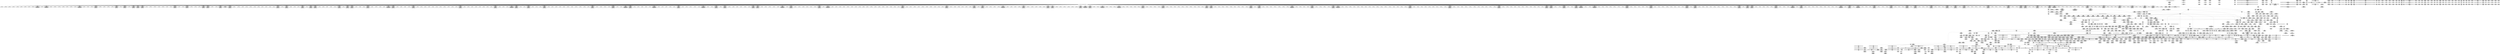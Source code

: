 digraph {
	CE0x48a7da0 [shape=record,shape=Mrecord,label="{CE0x48a7da0|12:_i32,_56:_i8*,_:_CRE_540,544_|*MultipleSource*|Function::inode_has_perm&Arg::inode::|*LoadInst*|security/selinux/hooks.c,1627|security/selinux/hooks.c,1611}"]
	CE0x48b90a0 [shape=record,shape=Mrecord,label="{CE0x48b90a0|104:_%struct.inode*,_:_CRE_0,4_|*MultipleSource*|Function::selinux_inode_setattr&Arg::dentry::|Function::dentry_has_perm&Arg::dentry::|security/selinux/hooks.c,1627}"]
	CE0x48ebc80 [shape=record,shape=Mrecord,label="{CE0x48ebc80|12:_i32,_56:_i8*,_:_CRE_185,186_}"]
	CE0x48a41a0 [shape=record,shape=Mrecord,label="{CE0x48a41a0|104:_%struct.inode*,_:_CRE_150,151_}"]
	CE0x495e470 [shape=record,shape=Mrecord,label="{CE0x495e470|inode_has_perm:tobool|security/selinux/hooks.c,1611|*SummSink*}"]
	CE0x4892df0 [shape=record,shape=Mrecord,label="{CE0x4892df0|COLLAPSED:_GCMRE___llvm_gcov_ctr98_internal_global_2_x_i64_zeroinitializer:_elem_0:default:}"]
	CE0x4962ce0 [shape=record,shape=Mrecord,label="{CE0x4962ce0|avc_has_perm:tsid|Function::avc_has_perm&Arg::tsid::|*SummSource*}"]
	CE0x49478a0 [shape=record,shape=Mrecord,label="{CE0x49478a0|12:_i32,_56:_i8*,_:_CRE_919,920_}"]
	CE0x48ebd70 [shape=record,shape=Mrecord,label="{CE0x48ebd70|12:_i32,_56:_i8*,_:_CRE_186,187_}"]
	CE0x48ee650 [shape=record,shape=Mrecord,label="{CE0x48ee650|12:_i32,_56:_i8*,_:_CRE_248,249_}"]
	CE0x48ba320 [shape=record,shape=Mrecord,label="{CE0x48ba320|inode_has_perm:tmp4|security/selinux/hooks.c,1609|*SummSource*}"]
	CE0x48e92b0 [shape=record,shape=Mrecord,label="{CE0x48e92b0|12:_i32,_56:_i8*,_:_CRE_140,141_}"]
	CE0x49572a0 [shape=record,shape=Mrecord,label="{CE0x49572a0|i64*_getelementptr_inbounds_(_5_x_i64_,_5_x_i64_*___llvm_gcov_ctr155,_i64_0,_i64_0)|*Constant*|*SummSink*}"]
	CE0x487bad0 [shape=record,shape=Mrecord,label="{CE0x487bad0|i64_2|*Constant*}"]
	CE0x48e3910 [shape=record,shape=Mrecord,label="{CE0x48e3910|inode_has_perm:tmp|*SummSink*}"]
	CE0x48954a0 [shape=record,shape=Mrecord,label="{CE0x48954a0|selinux_inode_setattr:land.lhs.true2|*SummSink*}"]
	CE0x48bc0d0 [shape=record,shape=Mrecord,label="{CE0x48bc0d0|selinux_inode_setattr:tmp37|security/selinux/hooks.c,2894}"]
	CE0x4909a00 [shape=record,shape=Mrecord,label="{CE0x4909a00|__validate_creds:entry|*SummSource*}"]
	CE0x4954380 [shape=record,shape=Mrecord,label="{CE0x4954380|_ret_i32_%retval.0,_!dbg_!27728|security/selinux/avc.c,775|*SummSource*}"]
	CE0x48e97f0 [shape=record,shape=Mrecord,label="{CE0x48e97f0|12:_i32,_56:_i8*,_:_CRE_146,147_}"]
	CE0x49342f0 [shape=record,shape=Mrecord,label="{CE0x49342f0|12:_i32,_56:_i8*,_:_CRE_392,400_|*MultipleSource*|Function::inode_has_perm&Arg::inode::|*LoadInst*|security/selinux/hooks.c,1627|security/selinux/hooks.c,1611}"]
	CE0x48fb280 [shape=record,shape=Mrecord,label="{CE0x48fb280|selinux_inode_setattr:conv|security/selinux/hooks.c,2897}"]
	CE0x4883cf0 [shape=record,shape=Mrecord,label="{CE0x4883cf0|selinux_inode_setattr:do.body|*SummSource*}"]
	CE0x488b410 [shape=record,shape=Mrecord,label="{CE0x488b410|selinux_inode_setattr:tmp8|security/selinux/hooks.c,2880|*SummSource*}"]
	CE0x48e47b0 [shape=record,shape=Mrecord,label="{CE0x48e47b0|inode_has_perm:tmp2|*SummSink*}"]
	CE0x494f210 [shape=record,shape=Mrecord,label="{CE0x494f210|inode_has_perm:tmp11|security/selinux/hooks.c,1612|*SummSource*}"]
	CE0x48f5d00 [shape=record,shape=Mrecord,label="{CE0x48f5d00|selinux_inode_setattr:tmp43|security/selinux/hooks.c,2896}"]
	CE0x48ea330 [shape=record,shape=Mrecord,label="{CE0x48ea330|12:_i32,_56:_i8*,_:_CRE_158,159_}"]
	CE0x48fc490 [shape=record,shape=Mrecord,label="{CE0x48fc490|selinux_inode_setattr:av.0|*SummSink*}"]
	CE0x490c670 [shape=record,shape=Mrecord,label="{CE0x490c670|104:_%struct.inode*,_:_CRE_314,315_}"]
	CE0x48e60e0 [shape=record,shape=Mrecord,label="{CE0x48e60e0|__validate_creds:lnot.ext|include/linux/cred.h,173}"]
	CE0x48f94c0 [shape=record,shape=Mrecord,label="{CE0x48f94c0|selinux_inode_setattr:tmp48|security/selinux/hooks.c,2897}"]
	CE0x488c2a0 [shape=record,shape=Mrecord,label="{CE0x488c2a0|inode_has_perm:if.end|*SummSource*}"]
	CE0x4895430 [shape=record,shape=Mrecord,label="{CE0x4895430|selinux_inode_setattr:land.lhs.true2|*SummSource*}"]
	CE0x493f160 [shape=record,shape=Mrecord,label="{CE0x493f160|12:_i32,_56:_i8*,_:_CRE_617,618_}"]
	CE0x488acc0 [shape=record,shape=Mrecord,label="{CE0x488acc0|i32_0|*Constant*|*SummSink*}"]
	CE0x48c3540 [shape=record,shape=Mrecord,label="{CE0x48c3540|selinux_inode_setattr:tmp23|security/selinux/hooks.c,2885}"]
	CE0x496ed80 [shape=record,shape=Mrecord,label="{CE0x496ed80|cred_sid:tmp6|security/selinux/hooks.c,197|*SummSink*}"]
	CE0x48bf8a0 [shape=record,shape=Mrecord,label="{CE0x48bf8a0|i64_16|*Constant*}"]
	CE0x494ebc0 [shape=record,shape=Mrecord,label="{CE0x494ebc0|i64*_getelementptr_inbounds_(_8_x_i64_,_8_x_i64_*___llvm_gcov_ctr154,_i64_0,_i64_5)|*Constant*|*SummSource*}"]
	CE0x48e01b0 [shape=record,shape=Mrecord,label="{CE0x48e01b0|inode_has_perm:tmp3|*SummSource*}"]
	CE0x48ed430 [shape=record,shape=Mrecord,label="{CE0x48ed430|12:_i32,_56:_i8*,_:_CRE_216,224_|*MultipleSource*|Function::inode_has_perm&Arg::inode::|*LoadInst*|security/selinux/hooks.c,1627|security/selinux/hooks.c,1611}"]
	CE0x496a4d0 [shape=record,shape=Mrecord,label="{CE0x496a4d0|i64*_getelementptr_inbounds_(_5_x_i64_,_5_x_i64_*___llvm_gcov_ctr155,_i64_0,_i64_4)|*Constant*|*SummSource*}"]
	CE0x4943b90 [shape=record,shape=Mrecord,label="{CE0x4943b90|12:_i32,_56:_i8*,_:_CRE_867,868_}"]
	CE0x49000e0 [shape=record,shape=Mrecord,label="{CE0x49000e0|_ret_i32_%retval.0,_!dbg_!27769|security/selinux/hooks.c,2900}"]
	CE0x4948480 [shape=record,shape=Mrecord,label="{CE0x4948480|12:_i32,_56:_i8*,_:_CRE_929,930_}"]
	CE0x48df240 [shape=record,shape=Mrecord,label="{CE0x48df240|_call_void_mcount()_#3|*SummSource*}"]
	CE0x494d040 [shape=record,shape=Mrecord,label="{CE0x494d040|GLOBAL:__llvm_gcov_ctr154|Global_var:__llvm_gcov_ctr154|*SummSource*}"]
	CE0x496d8e0 [shape=record,shape=Mrecord,label="{CE0x496d8e0|cred_sid:sid|security/selinux/hooks.c,197|*SummSink*}"]
	CE0x48edae0 [shape=record,shape=Mrecord,label="{CE0x48edae0|12:_i32,_56:_i8*,_:_CRE_240,241_}"]
	CE0x49351a0 [shape=record,shape=Mrecord,label="{CE0x49351a0|12:_i32,_56:_i8*,_:_CRE_448,456_|*MultipleSource*|Function::inode_has_perm&Arg::inode::|*LoadInst*|security/selinux/hooks.c,1627|security/selinux/hooks.c,1611}"]
	CE0x4954ce0 [shape=record,shape=Mrecord,label="{CE0x4954ce0|inode_has_perm:retval.0|*SummSink*}"]
	CE0x496b980 [shape=record,shape=Mrecord,label="{CE0x496b980|cred_sid:bb}"]
	CE0x48984c0 [shape=record,shape=Mrecord,label="{CE0x48984c0|i8_1|*Constant*}"]
	CE0x48bdd90 [shape=record,shape=Mrecord,label="{CE0x48bdd90|selinux_inode_setattr:tmp31|security/selinux/hooks.c,2890}"]
	CE0x495e910 [shape=record,shape=Mrecord,label="{CE0x495e910|inode_has_perm:lnot|security/selinux/hooks.c,1611|*SummSource*}"]
	CE0x490cb20 [shape=record,shape=Mrecord,label="{CE0x490cb20|104:_%struct.inode*,_:_CRE_319,320_}"]
	CE0x493cef0 [shape=record,shape=Mrecord,label="{CE0x493cef0|12:_i32,_56:_i8*,_:_CRE_588,589_}"]
	CE0x4948e00 [shape=record,shape=Mrecord,label="{CE0x4948e00|12:_i32,_56:_i8*,_:_CRE_944,952_|*MultipleSource*|Function::inode_has_perm&Arg::inode::|*LoadInst*|security/selinux/hooks.c,1627|security/selinux/hooks.c,1611}"]
	CE0x49189a0 [shape=record,shape=Mrecord,label="{CE0x49189a0|12:_i32,_56:_i8*,_:_CRE_286,287_}"]
	CE0x4968e10 [shape=record,shape=Mrecord,label="{CE0x4968e10|inode_has_perm:tmp16|security/selinux/hooks.c,1615|*SummSink*}"]
	CE0x488a530 [shape=record,shape=Mrecord,label="{CE0x488a530|GLOBAL:__llvm_gcov_ctr234|Global_var:__llvm_gcov_ctr234}"]
	CE0x48a4db0 [shape=record,shape=Mrecord,label="{CE0x48a4db0|104:_%struct.inode*,_:_CRE_192,193_}"]
	CE0x487f880 [shape=record,shape=Mrecord,label="{CE0x487f880|get_current:tmp3|*SummSource*}"]
	CE0x4889430 [shape=record,shape=Mrecord,label="{CE0x4889430|_call_void_lockdep_rcu_suspicious(i8*_getelementptr_inbounds_(_25_x_i8_,_25_x_i8_*_.str3,_i32_0,_i32_0),_i32_2880,_i8*_getelementptr_inbounds_(_45_x_i8_,_45_x_i8_*_.str12,_i32_0,_i32_0))_#10,_!dbg_!27729|security/selinux/hooks.c,2880|*SummSource*}"]
	CE0x48fbb60 [shape=record,shape=Mrecord,label="{CE0x48fbb60|selinux_inode_setattr:or|security/selinux/hooks.c,2897|*SummSource*}"]
	CE0x48fc000 [shape=record,shape=Mrecord,label="{CE0x48fc000|selinux_inode_setattr:av.0}"]
	CE0x488d760 [shape=record,shape=Mrecord,label="{CE0x488d760|selinux_inode_setattr:iattr|Function::selinux_inode_setattr&Arg::iattr::|*SummSink*}"]
	CE0x488ba20 [shape=record,shape=Mrecord,label="{CE0x488ba20|i32_1|*Constant*|*SummSource*}"]
	CE0x494e820 [shape=record,shape=Mrecord,label="{CE0x494e820|i64*_getelementptr_inbounds_(_8_x_i64_,_8_x_i64_*___llvm_gcov_ctr154,_i64_0,_i64_5)|*Constant*}"]
	CE0x4905ef0 [shape=record,shape=Mrecord,label="{CE0x4905ef0|12:_i32,_56:_i8*,_:_CRE_2,4_|*MultipleSource*|Function::inode_has_perm&Arg::inode::|*LoadInst*|security/selinux/hooks.c,1627|security/selinux/hooks.c,1611}"]
	CE0x49177d0 [shape=record,shape=Mrecord,label="{CE0x49177d0|12:_i32,_56:_i8*,_:_CRE_271,272_}"]
	CE0x4941390 [shape=record,shape=Mrecord,label="{CE0x4941390|12:_i32,_56:_i8*,_:_CRE_728,736_|*MultipleSource*|Function::inode_has_perm&Arg::inode::|*LoadInst*|security/selinux/hooks.c,1627|security/selinux/hooks.c,1611}"]
	CE0x496a820 [shape=record,shape=Mrecord,label="{CE0x496a820|i64*_getelementptr_inbounds_(_5_x_i64_,_5_x_i64_*___llvm_gcov_ctr155,_i64_0,_i64_4)|*Constant*|*SummSink*}"]
	CE0x48a5260 [shape=record,shape=Mrecord,label="{CE0x48a5260|104:_%struct.inode*,_:_CRE_197,198_}"]
	CE0x49550f0 [shape=record,shape=Mrecord,label="{CE0x49550f0|i64*_getelementptr_inbounds_(_8_x_i64_,_8_x_i64_*___llvm_gcov_ctr154,_i64_0,_i64_7)|*Constant*|*SummSink*}"]
	CE0x48e99d0 [shape=record,shape=Mrecord,label="{CE0x48e99d0|12:_i32,_56:_i8*,_:_CRE_148,149_}"]
	CE0x489bee0 [shape=record,shape=Mrecord,label="{CE0x489bee0|i32_78|*Constant*}"]
	CE0x48c9440 [shape=record,shape=Mrecord,label="{CE0x48c9440|GLOBAL:__validate_creds|*Constant*|*SummSink*}"]
	CE0x486fad0 [shape=record,shape=Mrecord,label="{CE0x486fad0|selinux_inode_setattr:entry|*SummSink*}"]
	CE0x489e450 [shape=record,shape=Mrecord,label="{CE0x489e450|i8_10|*Constant*|*SummSink*}"]
	CE0x49595a0 [shape=record,shape=Mrecord,label="{CE0x49595a0|i32_10|*Constant*|*SummSink*}"]
	CE0x489c5a0 [shape=record,shape=Mrecord,label="{CE0x489c5a0|dentry_has_perm:av|Function::dentry_has_perm&Arg::av::|*SummSink*}"]
	CE0x48e9610 [shape=record,shape=Mrecord,label="{CE0x48e9610|12:_i32,_56:_i8*,_:_CRE_144,145_}"]
	CE0x493edd0 [shape=record,shape=Mrecord,label="{CE0x493edd0|12:_i32,_56:_i8*,_:_CRE_614,615_}"]
	CE0x48eb9b0 [shape=record,shape=Mrecord,label="{CE0x48eb9b0|12:_i32,_56:_i8*,_:_CRE_182,183_}"]
	CE0x4951100 [shape=record,shape=Mrecord,label="{CE0x4951100|GLOBAL:llvm.expect.i64|*Constant*|*SummSink*}"]
	CE0x489d1a0 [shape=record,shape=Mrecord,label="{CE0x489d1a0|i64_1|*Constant*|*SummSink*}"]
	CE0x48c10a0 [shape=record,shape=Mrecord,label="{CE0x48c10a0|i32_-6658|*Constant*|*SummSink*}"]
	CE0x48c4740 [shape=record,shape=Mrecord,label="{CE0x48c4740|104:_%struct.inode*,_:_CRE_177,178_}"]
	CE0x490a3b0 [shape=record,shape=Mrecord,label="{CE0x490a3b0|_ret_void,_!dbg_!27722|include/linux/cred.h,175|*SummSink*}"]
	CE0x490b170 [shape=record,shape=Mrecord,label="{CE0x490b170|__validate_creds:cred|Function::__validate_creds&Arg::cred::|*SummSource*}"]
	CE0x4945170 [shape=record,shape=Mrecord,label="{CE0x4945170|12:_i32,_56:_i8*,_:_CRE_886,887_}"]
	CE0x4889b40 [shape=record,shape=Mrecord,label="{CE0x4889b40|_call_void_mcount()_#3}"]
	CE0x488c740 [shape=record,shape=Mrecord,label="{CE0x488c740|COLLAPSED:_GCMRE___llvm_gcov_ctr234_internal_global_26_x_i64_zeroinitializer:_elem_0:default:}"]
	CE0x48fc690 [shape=record,shape=Mrecord,label="{CE0x48fc690|selinux_inode_setattr:tmp50|security/selinux/hooks.c,2899}"]
	CE0x48eb050 [shape=record,shape=Mrecord,label="{CE0x48eb050|12:_i32,_56:_i8*,_:_CRE_172,173_}"]
	CE0x48932d0 [shape=record,shape=Mrecord,label="{CE0x48932d0|get_current:tmp1|*SummSink*}"]
	CE0x4906780 [shape=record,shape=Mrecord,label="{CE0x4906780|__validate_creds:line|Function::__validate_creds&Arg::line::|*SummSource*}"]
	CE0x48822c0 [shape=record,shape=Mrecord,label="{CE0x48822c0|i8*_getelementptr_inbounds_(_25_x_i8_,_25_x_i8_*_.str3,_i32_0,_i32_0)|*Constant*|*SummSource*}"]
	CE0x4948a70 [shape=record,shape=Mrecord,label="{CE0x4948a70|12:_i32,_56:_i8*,_:_CRE_934,935_}"]
	CE0x48c3ad0 [shape=record,shape=Mrecord,label="{CE0x48c3ad0|selinux_inode_setattr:tmp24|security/selinux/hooks.c,2885}"]
	CE0x490a230 [shape=record,shape=Mrecord,label="{CE0x490a230|_ret_void,_!dbg_!27722|include/linux/cred.h,175|*SummSource*}"]
	CE0x4918280 [shape=record,shape=Mrecord,label="{CE0x4918280|12:_i32,_56:_i8*,_:_CRE_280,281_}"]
	CE0x48f0b60 [shape=record,shape=Mrecord,label="{CE0x48f0b60|dentry_has_perm:cred|Function::dentry_has_perm&Arg::cred::|*SummSource*}"]
	CE0x488dcb0 [shape=record,shape=Mrecord,label="{CE0x488dcb0|selinux_inode_setattr:ia_valid6|security/selinux/hooks.c,2881}"]
	CE0x48a0b10 [shape=record,shape=Mrecord,label="{CE0x48a0b10|104:_%struct.inode*,_:_CRE_95,96_}"]
	CE0x487ff10 [shape=record,shape=Mrecord,label="{CE0x487ff10|104:_%struct.inode*,_:_CRE_72,80_|*MultipleSource*|Function::selinux_inode_setattr&Arg::dentry::|Function::dentry_has_perm&Arg::dentry::|security/selinux/hooks.c,1627}"]
	CE0x489e2f0 [shape=record,shape=Mrecord,label="{CE0x489e2f0|i8_10|*Constant*|*SummSource*}"]
	CE0x48c8f10 [shape=record,shape=Mrecord,label="{CE0x48c8f10|inode_has_perm:i_flags|security/selinux/hooks.c,1611|*SummSink*}"]
	CE0x48ee520 [shape=record,shape=Mrecord,label="{CE0x48ee520|12:_i32,_56:_i8*,_:_CRE_247,248_}"]
	CE0x496af50 [shape=record,shape=Mrecord,label="{CE0x496af50|__validate_creds:tmp8|include/linux/cred.h,175|*SummSource*}"]
	CE0x49013a0 [shape=record,shape=Mrecord,label="{CE0x49013a0|104:_%struct.inode*,_:_CRE_248,256_|*MultipleSource*|Function::selinux_inode_setattr&Arg::dentry::|Function::dentry_has_perm&Arg::dentry::|security/selinux/hooks.c,1627}"]
	CE0x4919b70 [shape=record,shape=Mrecord,label="{CE0x4919b70|12:_i32,_56:_i8*,_:_CRE_301,302_}"]
	CE0x48820c0 [shape=record,shape=Mrecord,label="{CE0x48820c0|GLOBAL:lockdep_rcu_suspicious|*Constant*|*SummSource*}"]
	CE0x48eebc0 [shape=record,shape=Mrecord,label="{CE0x48eebc0|selinux_inode_setattr:tmp37|security/selinux/hooks.c,2894|*SummSource*}"]
	CE0x490ca30 [shape=record,shape=Mrecord,label="{CE0x490ca30|104:_%struct.inode*,_:_CRE_318,319_}"]
	CE0x4898b90 [shape=record,shape=Mrecord,label="{CE0x4898b90|i64_4|*Constant*|*SummSink*}"]
	CE0x495de30 [shape=record,shape=Mrecord,label="{CE0x495de30|inode_has_perm:and|security/selinux/hooks.c,1611}"]
	CE0x4959120 [shape=record,shape=Mrecord,label="{CE0x4959120|_ret_i32_%tmp6,_!dbg_!27716|security/selinux/hooks.c,197|*SummSink*}"]
	CE0x4902470 [shape=record,shape=Mrecord,label="{CE0x4902470|104:_%struct.inode*,_:_CRE_308,309_}"]
	CE0x4884020 [shape=record,shape=Mrecord,label="{CE0x4884020|selinux_inode_setattr:if.end|*SummSource*}"]
	CE0x493ca30 [shape=record,shape=Mrecord,label="{CE0x493ca30|12:_i32,_56:_i8*,_:_CRE_584,585_}"]
	CE0x487ddd0 [shape=record,shape=Mrecord,label="{CE0x487ddd0|i64*_getelementptr_inbounds_(_26_x_i64_,_26_x_i64_*___llvm_gcov_ctr234,_i64_0,_i64_6)|*Constant*}"]
	CE0x48e9f70 [shape=record,shape=Mrecord,label="{CE0x48e9f70|12:_i32,_56:_i8*,_:_CRE_154,155_}"]
	CE0x48f7480 [shape=record,shape=Mrecord,label="{CE0x48f7480|selinux_inode_setattr:tobool23|security/selinux/hooks.c,2896|*SummSource*}"]
	CE0x48823c0 [shape=record,shape=Mrecord,label="{CE0x48823c0|i8*_getelementptr_inbounds_(_25_x_i8_,_25_x_i8_*_.str3,_i32_0,_i32_0)|*Constant*|*SummSink*}"]
	CE0x4880720 [shape=record,shape=Mrecord,label="{CE0x4880720|selinux_inode_setattr:tmp6|security/selinux/hooks.c,2880|*SummSource*}"]
	CE0x491bc60 [shape=record,shape=Mrecord,label="{CE0x491bc60|cred_sid:tmp4|*LoadInst*|security/selinux/hooks.c,196}"]
	CE0x48a6160 [shape=record,shape=Mrecord,label="{CE0x48a6160|104:_%struct.inode*,_:_CRE_213,214_}"]
	CE0x494f1a0 [shape=record,shape=Mrecord,label="{CE0x494f1a0|inode_has_perm:tmp11|security/selinux/hooks.c,1612}"]
	CE0x49190c0 [shape=record,shape=Mrecord,label="{CE0x49190c0|12:_i32,_56:_i8*,_:_CRE_292,293_}"]
	CE0x48872a0 [shape=record,shape=Mrecord,label="{CE0x48872a0|selinux_inode_setattr:tmp8|security/selinux/hooks.c,2880}"]
	CE0x48ff900 [shape=record,shape=Mrecord,label="{CE0x48ff900|selinux_inode_setattr:tmp53|security/selinux/hooks.c,2900|*SummSink*}"]
	CE0x48a8d00 [shape=record,shape=Mrecord,label="{CE0x48a8d00|104:_%struct.inode*,_:_CRE_16,24_|*MultipleSource*|Function::selinux_inode_setattr&Arg::dentry::|Function::dentry_has_perm&Arg::dentry::|security/selinux/hooks.c,1627}"]
	CE0x49191f0 [shape=record,shape=Mrecord,label="{CE0x49191f0|12:_i32,_56:_i8*,_:_CRE_293,294_}"]
	CE0x4885260 [shape=record,shape=Mrecord,label="{CE0x4885260|i64_2|*Constant*|*SummSink*}"]
	CE0x48f1f20 [shape=record,shape=Mrecord,label="{CE0x48f1f20|dentry_has_perm:av|Function::dentry_has_perm&Arg::av::}"]
	CE0x4944b80 [shape=record,shape=Mrecord,label="{CE0x4944b80|12:_i32,_56:_i8*,_:_CRE_881,882_}"]
	CE0x48ec8b0 [shape=record,shape=Mrecord,label="{CE0x48ec8b0|12:_i32,_56:_i8*,_:_CRE_198,199_}"]
	CE0x48fad30 [shape=record,shape=Mrecord,label="{CE0x48fad30|i32_4|*Constant*|*SummSink*}"]
	CE0x4894c90 [shape=record,shape=Mrecord,label="{CE0x4894c90|selinux_inode_setattr:tmp18|security/selinux/hooks.c,2880|*SummSink*}"]
	CE0x49540b0 [shape=record,shape=Mrecord,label="{CE0x49540b0|avc_has_perm:auditdata|Function::avc_has_perm&Arg::auditdata::|*SummSource*}"]
	CE0x495e5e0 [shape=record,shape=Mrecord,label="{CE0x495e5e0|i1_true|*Constant*}"]
	CE0x489ea90 [shape=record,shape=Mrecord,label="{CE0x489ea90|dentry_has_perm:call|security/selinux/hooks.c,1632}"]
	CE0x4894e40 [shape=record,shape=Mrecord,label="{CE0x4894e40|selinux_inode_setattr:call3|security/selinux/hooks.c,2880}"]
	CE0x495f2a0 [shape=record,shape=Mrecord,label="{CE0x495f2a0|inode_has_perm:lnot.ext|security/selinux/hooks.c,1611}"]
	CE0x490b5a0 [shape=record,shape=Mrecord,label="{CE0x490b5a0|cred_sid:tmp1}"]
	CE0x4940480 [shape=record,shape=Mrecord,label="{CE0x4940480|12:_i32,_56:_i8*,_:_CRE_672,680_|*MultipleSource*|Function::inode_has_perm&Arg::inode::|*LoadInst*|security/selinux/hooks.c,1627|security/selinux/hooks.c,1611}"]
	CE0x48aa230 [shape=record,shape=Mrecord,label="{CE0x48aa230|104:_%struct.inode*,_:_CRE_169,170_}"]
	CE0x486e730 [shape=record,shape=Mrecord,label="{CE0x486e730|selinux_inode_setattr:and15|security/selinux/hooks.c,2892|*SummSink*}"]
	CE0x48ea240 [shape=record,shape=Mrecord,label="{CE0x48ea240|12:_i32,_56:_i8*,_:_CRE_157,158_}"]
	CE0x4956c10 [shape=record,shape=Mrecord,label="{CE0x4956c10|__validate_creds:tmp2|include/linux/cred.h,173|*SummSource*}"]
	CE0x48e20b0 [shape=record,shape=Mrecord,label="{CE0x48e20b0|i64*_getelementptr_inbounds_(_8_x_i64_,_8_x_i64_*___llvm_gcov_ctr154,_i64_0,_i64_1)|*Constant*}"]
	CE0x4877d10 [shape=record,shape=Mrecord,label="{CE0x4877d10|inode_has_perm:perms|Function::inode_has_perm&Arg::perms::|*SummSource*}"]
	CE0x48a05f0 [shape=record,shape=Mrecord,label="{CE0x48a05f0|i64*_getelementptr_inbounds_(_2_x_i64_,_2_x_i64_*___llvm_gcov_ctr98,_i64_0,_i64_0)|*Constant*|*SummSource*}"]
	CE0x48a4650 [shape=record,shape=Mrecord,label="{CE0x48a4650|104:_%struct.inode*,_:_CRE_155,156_}"]
	CE0x48ea9c0 [shape=record,shape=Mrecord,label="{CE0x48ea9c0|12:_i32,_56:_i8*,_:_CRE_165,166_}"]
	CE0x4949360 [shape=record,shape=Mrecord,label="{CE0x4949360|12:_i32,_56:_i8*,_:_CRE_968,976_|*MultipleSource*|Function::inode_has_perm&Arg::inode::|*LoadInst*|security/selinux/hooks.c,1627|security/selinux/hooks.c,1611}"]
	CE0x493d150 [shape=record,shape=Mrecord,label="{CE0x493d150|12:_i32,_56:_i8*,_:_CRE_590,591_}"]
	CE0x48c5950 [shape=record,shape=Mrecord,label="{CE0x48c5950|selinux_inode_setattr:tmp26|security/selinux/hooks.c,2888}"]
	CE0x486ea70 [shape=record,shape=Mrecord,label="{CE0x486ea70|selinux_inode_setattr:and15|security/selinux/hooks.c,2892|*SummSource*}"]
	CE0x4942af0 [shape=record,shape=Mrecord,label="{CE0x4942af0|12:_i32,_56:_i8*,_:_CRE_824,832_|*MultipleSource*|Function::inode_has_perm&Arg::inode::|*LoadInst*|security/selinux/hooks.c,1627|security/selinux/hooks.c,1611}"]
	CE0x4869780 [shape=record,shape=Mrecord,label="{CE0x4869780|selinux_inode_setattr:tobool11|security/selinux/hooks.c,2888}"]
	CE0x48928a0 [shape=record,shape=Mrecord,label="{CE0x48928a0|GLOBAL:__llvm_gcov_ctr234|Global_var:__llvm_gcov_ctr234|*SummSink*}"]
	CE0x48a3f80 [shape=record,shape=Mrecord,label="{CE0x48a3f80|104:_%struct.inode*,_:_CRE_147,148_}"]
	CE0x49353c0 [shape=record,shape=Mrecord,label="{CE0x49353c0|12:_i32,_56:_i8*,_:_CRE_456,464_|*MultipleSource*|Function::inode_has_perm&Arg::inode::|*LoadInst*|security/selinux/hooks.c,1627|security/selinux/hooks.c,1611}"]
	CE0x488e770 [shape=record,shape=Mrecord,label="{CE0x488e770|12:_i32,_56:_i8*,_:_CRE_104,112_|*MultipleSource*|Function::inode_has_perm&Arg::inode::|*LoadInst*|security/selinux/hooks.c,1627|security/selinux/hooks.c,1611}"]
	CE0x495edc0 [shape=record,shape=Mrecord,label="{CE0x495edc0|inode_has_perm:lnot1|security/selinux/hooks.c,1611|*SummSource*}"]
	CE0x494a090 [shape=record,shape=Mrecord,label="{CE0x494a090|12:_i32,_56:_i8*,_:_CRE_984,988_|*MultipleSource*|Function::inode_has_perm&Arg::inode::|*LoadInst*|security/selinux/hooks.c,1627|security/selinux/hooks.c,1611}"]
	CE0x4904b40 [shape=record,shape=Mrecord,label="{CE0x4904b40|__validate_creds:call|include/linux/cred.h,173|*SummSink*}"]
	CE0x4959930 [shape=record,shape=Mrecord,label="{CE0x4959930|inode_has_perm:i_security|security/selinux/hooks.c,1615}"]
	CE0x4917a30 [shape=record,shape=Mrecord,label="{CE0x4917a30|12:_i32,_56:_i8*,_:_CRE_273,274_}"]
	CE0x4889080 [shape=record,shape=Mrecord,label="{CE0x4889080|%struct.task_struct*_(%struct.task_struct**)*_asm_movq_%gs:$_1:P_,$0_,_r,im,_dirflag_,_fpsr_,_flags_|*SummSink*}"]
	CE0x48e6150 [shape=record,shape=Mrecord,label="{CE0x48e6150|__validate_creds:lnot.ext|include/linux/cred.h,173|*SummSource*}"]
	CE0x48f8d00 [shape=record,shape=Mrecord,label="{CE0x48f8d00|selinux_inode_setattr:tmp46|security/selinux/hooks.c,2896|*SummSource*}"]
	CE0x48c7a10 [shape=record,shape=Mrecord,label="{CE0x48c7a10|GLOBAL:current_task|Global_var:current_task|*SummSource*}"]
	CE0x490e210 [shape=record,shape=Mrecord,label="{CE0x490e210|inode_has_perm:inode|Function::inode_has_perm&Arg::inode::|*SummSource*}"]
	CE0x48c6380 [shape=record,shape=Mrecord,label="{CE0x48c6380|selinux_inode_setattr:tmp26|security/selinux/hooks.c,2888|*SummSink*}"]
	CE0x48f0990 [shape=record,shape=Mrecord,label="{CE0x48f0990|dentry_has_perm:entry|*SummSink*}"]
	CE0x48a4290 [shape=record,shape=Mrecord,label="{CE0x48a4290|104:_%struct.inode*,_:_CRE_151,152_}"]
	CE0x48a6610 [shape=record,shape=Mrecord,label="{CE0x48a6610|104:_%struct.inode*,_:_CRE_218,219_}"]
	CE0x4885b50 [shape=record,shape=Mrecord,label="{CE0x4885b50|selinux_inode_setattr:tmp4|security/selinux/hooks.c,2880|*SummSink*}"]
	CE0x494d670 [shape=record,shape=Mrecord,label="{CE0x494d670|inode_has_perm:tmp9|security/selinux/hooks.c,1611|*SummSource*}"]
	CE0x4916e50 [shape=record,shape=Mrecord,label="{CE0x4916e50|12:_i32,_56:_i8*,_:_CRE_263,264_}"]
	CE0x48a5800 [shape=record,shape=Mrecord,label="{CE0x48a5800|104:_%struct.inode*,_:_CRE_203,204_}"]
	CE0x48f3d80 [shape=record,shape=Mrecord,label="{CE0x48f3d80|selinux_inode_setattr:tobool20|security/selinux/hooks.c,2896}"]
	CE0x493f030 [shape=record,shape=Mrecord,label="{CE0x493f030|12:_i32,_56:_i8*,_:_CRE_616,617_}"]
	CE0x494e6b0 [shape=record,shape=Mrecord,label="{CE0x494e6b0|inode_has_perm:tmp10|security/selinux/hooks.c,1611|*SummSink*}"]
	CE0x48fe100 [shape=record,shape=Mrecord,label="{CE0x48fe100|selinux_inode_setattr:retval.0}"]
	CE0x48f3320 [shape=record,shape=Mrecord,label="{CE0x48f3320|GLOBAL:selinux_policycap_openperm|Global_var:selinux_policycap_openperm|*SummSink*}"]
	CE0x493c310 [shape=record,shape=Mrecord,label="{CE0x493c310|12:_i32,_56:_i8*,_:_CRE_578,579_}"]
	CE0x487ca30 [shape=record,shape=Mrecord,label="{CE0x487ca30|selinux_inode_setattr:tmp34|security/selinux/hooks.c,2892}"]
	CE0x48e30f0 [shape=record,shape=Mrecord,label="{CE0x48e30f0|inode_has_perm:bb}"]
	CE0x48c2bd0 [shape=record,shape=Mrecord,label="{CE0x48c2bd0|i64_11|*Constant*|*SummSource*}"]
	CE0x49428d0 [shape=record,shape=Mrecord,label="{CE0x49428d0|12:_i32,_56:_i8*,_:_CRE_816,824_|*MultipleSource*|Function::inode_has_perm&Arg::inode::|*LoadInst*|security/selinux/hooks.c,1627|security/selinux/hooks.c,1611}"]
	CE0x48bc9d0 [shape=record,shape=Mrecord,label="{CE0x48bc9d0|i64*_getelementptr_inbounds_(_26_x_i64_,_26_x_i64_*___llvm_gcov_ctr234,_i64_0,_i64_14)|*Constant*}"]
	CE0x48f87c0 [shape=record,shape=Mrecord,label="{CE0x48f87c0|selinux_inode_setattr:tmp45|security/selinux/hooks.c,2896|*SummSource*}"]
	CE0x487ad20 [shape=record,shape=Mrecord,label="{CE0x487ad20|COLLAPSED:_GCMRE___llvm_gcov_ctr153_internal_global_2_x_i64_zeroinitializer:_elem_0:default:}"]
	CE0x4949580 [shape=record,shape=Mrecord,label="{CE0x4949580|12:_i32,_56:_i8*,_:_CRE_976,977_}"]
	CE0x48f2ae0 [shape=record,shape=Mrecord,label="{CE0x48f2ae0|i64_4|*Constant*}"]
	CE0x493e1f0 [shape=record,shape=Mrecord,label="{CE0x493e1f0|12:_i32,_56:_i8*,_:_CRE_604,605_}"]
	CE0x48fba00 [shape=record,shape=Mrecord,label="{CE0x48fba00|selinux_inode_setattr:conv25|security/selinux/hooks.c,2897}"]
	CE0x48e1130 [shape=record,shape=Mrecord,label="{CE0x48e1130|__validate_creds:tmp3|include/linux/cred.h,173}"]
	CE0x4940040 [shape=record,shape=Mrecord,label="{CE0x4940040|12:_i32,_56:_i8*,_:_CRE_656,664_|*MultipleSource*|Function::inode_has_perm&Arg::inode::|*LoadInst*|security/selinux/hooks.c,1627|security/selinux/hooks.c,1611}"]
	CE0x48a4470 [shape=record,shape=Mrecord,label="{CE0x48a4470|104:_%struct.inode*,_:_CRE_153,154_}"]
	CE0x48ca9c0 [shape=record,shape=Mrecord,label="{CE0x48ca9c0|0:_i32,_:_CRE_8,12_|*MultipleSource*|security/selinux/hooks.c,2881|Function::selinux_inode_setattr&Arg::iattr::}"]
	CE0x48e5660 [shape=record,shape=Mrecord,label="{CE0x48e5660|12:_i32,_56:_i8*,_:_CRE_12,16_|*MultipleSource*|Function::inode_has_perm&Arg::inode::|*LoadInst*|security/selinux/hooks.c,1627|security/selinux/hooks.c,1611}"]
	CE0x48c06f0 [shape=record,shape=Mrecord,label="{CE0x48c06f0|0:_i32,_:_CRE_56,64_|*MultipleSource*|security/selinux/hooks.c,2881|Function::selinux_inode_setattr&Arg::iattr::}"]
	CE0x493b010 [shape=record,shape=Mrecord,label="{CE0x493b010|12:_i32,_56:_i8*,_:_CRE_562,563_}"]
	CE0x48ea060 [shape=record,shape=Mrecord,label="{CE0x48ea060|12:_i32,_56:_i8*,_:_CRE_155,156_}"]
	CE0x48c1da0 [shape=record,shape=Mrecord,label="{CE0x48c1da0|selinux_inode_setattr:and|security/selinux/hooks.c,2885}"]
	CE0x48e2340 [shape=record,shape=Mrecord,label="{CE0x48e2340|inode_has_perm:tmp1|*SummSink*}"]
	CE0x48f2df0 [shape=record,shape=Mrecord,label="{CE0x48f2df0|inode_has_perm:tmp7|security/selinux/hooks.c,1611|*SummSource*}"]
	CE0x48ef540 [shape=record,shape=Mrecord,label="{CE0x48ef540|selinux_inode_setattr:tmp38|security/selinux/hooks.c,2894|*SummSource*}"]
	CE0x4898fe0 [shape=record,shape=Mrecord,label="{CE0x4898fe0|i8*_getelementptr_inbounds_(_25_x_i8_,_25_x_i8_*_.str3,_i32_0,_i32_0)|*Constant*}"]
	CE0x48a7ff0 [shape=record,shape=Mrecord,label="{CE0x48a7ff0|12:_i32,_56:_i8*,_:_CRE_544,552_|*MultipleSource*|Function::inode_has_perm&Arg::inode::|*LoadInst*|security/selinux/hooks.c,1627|security/selinux/hooks.c,1611}"]
	CE0x4940b10 [shape=record,shape=Mrecord,label="{CE0x4940b10|12:_i32,_56:_i8*,_:_CRE_688,692_|*MultipleSource*|Function::inode_has_perm&Arg::inode::|*LoadInst*|security/selinux/hooks.c,1627|security/selinux/hooks.c,1611}"]
	CE0x495ea80 [shape=record,shape=Mrecord,label="{CE0x495ea80|inode_has_perm:lnot1|security/selinux/hooks.c,1611}"]
	CE0x48f7590 [shape=record,shape=Mrecord,label="{CE0x48f7590|selinux_inode_setattr:tobool23|security/selinux/hooks.c,2896|*SummSink*}"]
	CE0x48b8cb0 [shape=record,shape=Mrecord,label="{CE0x48b8cb0|i32_5|*Constant*|*SummSource*}"]
	CE0x48aa500 [shape=record,shape=Mrecord,label="{CE0x48aa500|104:_%struct.inode*,_:_CRE_172,173_}"]
	CE0x493cc90 [shape=record,shape=Mrecord,label="{CE0x493cc90|12:_i32,_56:_i8*,_:_CRE_586,587_}"]
	CE0x4941c40 [shape=record,shape=Mrecord,label="{CE0x4941c40|12:_i32,_56:_i8*,_:_CRE_760,768_|*MultipleSource*|Function::inode_has_perm&Arg::inode::|*LoadInst*|security/selinux/hooks.c,1627|security/selinux/hooks.c,1611}"]
	CE0x49408f0 [shape=record,shape=Mrecord,label="{CE0x49408f0|12:_i32,_56:_i8*,_:_CRE_684,688_|*MultipleSource*|Function::inode_has_perm&Arg::inode::|*LoadInst*|security/selinux/hooks.c,1627|security/selinux/hooks.c,1611}"]
	CE0x4946b90 [shape=record,shape=Mrecord,label="{CE0x4946b90|12:_i32,_56:_i8*,_:_CRE_908,909_}"]
	CE0x48a9970 [shape=record,shape=Mrecord,label="{CE0x48a9970|104:_%struct.inode*,_:_CRE_160,161_}"]
	CE0x48e6ba0 [shape=record,shape=Mrecord,label="{CE0x48e6ba0|cred_sid:tmp3|*SummSink*}"]
	"CONST[source:0(mediator),value:2(dynamic)][purpose:{object}]"
	CE0x496a270 [shape=record,shape=Mrecord,label="{CE0x496a270|GLOBAL:__invalid_creds|*Constant*|*SummSink*}"]
	CE0x48f1b20 [shape=record,shape=Mrecord,label="{CE0x48f1b20|i32_32|*Constant*|*SummSource*}"]
	CE0x488d220 [shape=record,shape=Mrecord,label="{CE0x488d220|selinux_inode_setattr:iattr|Function::selinux_inode_setattr&Arg::iattr::}"]
	CE0x48eaf60 [shape=record,shape=Mrecord,label="{CE0x48eaf60|12:_i32,_56:_i8*,_:_CRE_171,172_}"]
	CE0x494f6b0 [shape=record,shape=Mrecord,label="{CE0x494f6b0|inode_has_perm:tmp12|security/selinux/hooks.c,1612}"]
	CE0x4916270 [shape=record,shape=Mrecord,label="{CE0x4916270|12:_i32,_56:_i8*,_:_CRE_253,254_}"]
	CE0x48a5080 [shape=record,shape=Mrecord,label="{CE0x48a5080|104:_%struct.inode*,_:_CRE_195,196_}"]
	CE0x49163a0 [shape=record,shape=Mrecord,label="{CE0x49163a0|12:_i32,_56:_i8*,_:_CRE_254,255_}"]
	CE0x493b3a0 [shape=record,shape=Mrecord,label="{CE0x493b3a0|12:_i32,_56:_i8*,_:_CRE_565,566_}"]
	CE0x496e940 [shape=record,shape=Mrecord,label="{CE0x496e940|cred_sid:tmp6|security/selinux/hooks.c,197}"]
	CE0x489d310 [shape=record,shape=Mrecord,label="{CE0x489d310|i64*_getelementptr_inbounds_(_26_x_i64_,_26_x_i64_*___llvm_gcov_ctr234,_i64_0,_i64_1)|*Constant*}"]
	CE0x48ecc70 [shape=record,shape=Mrecord,label="{CE0x48ecc70|12:_i32,_56:_i8*,_:_CRE_202,203_}"]
	CE0x4898ac0 [shape=record,shape=Mrecord,label="{CE0x4898ac0|i64_4|*Constant*|*SummSource*}"]
	CE0x49473e0 [shape=record,shape=Mrecord,label="{CE0x49473e0|12:_i32,_56:_i8*,_:_CRE_915,916_}"]
	CE0x487f810 [shape=record,shape=Mrecord,label="{CE0x487f810|get_current:tmp3}"]
	CE0x49184e0 [shape=record,shape=Mrecord,label="{CE0x49184e0|12:_i32,_56:_i8*,_:_CRE_282,283_}"]
	CE0x48e3d20 [shape=record,shape=Mrecord,label="{CE0x48e3d20|__validate_creds:tmp1|*SummSource*}"]
	CE0x48fa3a0 [shape=record,shape=Mrecord,label="{CE0x48fa3a0|selinux_inode_setattr:tmp49|security/selinux/hooks.c,2897|*SummSource*}"]
	CE0x4947180 [shape=record,shape=Mrecord,label="{CE0x4947180|12:_i32,_56:_i8*,_:_CRE_913,914_}"]
	CE0x4907e30 [shape=record,shape=Mrecord,label="{CE0x4907e30|12:_i32,_56:_i8*,_:_CRE_80,88_|*MultipleSource*|Function::inode_has_perm&Arg::inode::|*LoadInst*|security/selinux/hooks.c,1627|security/selinux/hooks.c,1611}"]
	CE0x4898850 [shape=record,shape=Mrecord,label="{CE0x4898850|selinux_inode_setattr:tmp10|security/selinux/hooks.c,2880}"]
	CE0x4901e30 [shape=record,shape=Mrecord,label="{CE0x4901e30|104:_%struct.inode*,_:_CRE_304,305_}"]
	CE0x48fa010 [shape=record,shape=Mrecord,label="{CE0x48fa010|selinux_inode_setattr:tmp48|security/selinux/hooks.c,2897|*SummSink*}"]
	CE0x495e790 [shape=record,shape=Mrecord,label="{CE0x495e790|inode_has_perm:lnot|security/selinux/hooks.c,1611}"]
	CE0x4907890 [shape=record,shape=Mrecord,label="{CE0x4907890|12:_i32,_56:_i8*,_:_CRE_64,72_|*MultipleSource*|Function::inode_has_perm&Arg::inode::|*LoadInst*|security/selinux/hooks.c,1627|security/selinux/hooks.c,1611}"]
	CE0x48f3e90 [shape=record,shape=Mrecord,label="{CE0x48f3e90|selinux_inode_setattr:tobool20|security/selinux/hooks.c,2896|*SummSource*}"]
	CE0x4875440 [shape=record,shape=Mrecord,label="{CE0x4875440|selinux_inode_setattr:tmp11|security/selinux/hooks.c,2880|*SummSink*}"]
	CE0x48f2220 [shape=record,shape=Mrecord,label="{CE0x48f2220|i64_3|*Constant*}"]
	CE0x493b990 [shape=record,shape=Mrecord,label="{CE0x493b990|12:_i32,_56:_i8*,_:_CRE_570,571_}"]
	CE0x48fb570 [shape=record,shape=Mrecord,label="{CE0x48fb570|i64_262144|*Constant*|*SummSource*}"]
	CE0x4947d60 [shape=record,shape=Mrecord,label="{CE0x4947d60|12:_i32,_56:_i8*,_:_CRE_923,924_}"]
	CE0x4888df0 [shape=record,shape=Mrecord,label="{CE0x4888df0|i64_1|*Constant*}"]
	CE0x4917c90 [shape=record,shape=Mrecord,label="{CE0x4917c90|12:_i32,_56:_i8*,_:_CRE_275,276_}"]
	CE0x496cc80 [shape=record,shape=Mrecord,label="{CE0x496cc80|cred_sid:tmp4|*LoadInst*|security/selinux/hooks.c,196|*SummSource*}"]
	CE0x48c4010 [shape=record,shape=Mrecord,label="{CE0x48c4010|i32_-6658|*Constant*}"]
	CE0x495f060 [shape=record,shape=Mrecord,label="{CE0x495f060|inode_has_perm:conv|security/selinux/hooks.c,1611}"]
	CE0x4889140 [shape=record,shape=Mrecord,label="{CE0x4889140|GLOBAL:current_task|Global_var:current_task}"]
	CE0x488bbc0 [shape=record,shape=Mrecord,label="{CE0x488bbc0|selinux_inode_setattr:tmp6|security/selinux/hooks.c,2880|*SummSink*}"]
	CE0x4941e60 [shape=record,shape=Mrecord,label="{CE0x4941e60|12:_i32,_56:_i8*,_:_CRE_768,776_|*MultipleSource*|Function::inode_has_perm&Arg::inode::|*LoadInst*|security/selinux/hooks.c,1627|security/selinux/hooks.c,1611}"]
	CE0x48ee2f0 [shape=record,shape=Mrecord,label="{CE0x48ee2f0|12:_i32,_56:_i8*,_:_CRE_245,246_}"]
	CE0x48e5fa0 [shape=record,shape=Mrecord,label="{CE0x48e5fa0|inode_has_perm:tmp2|*SummSource*}"]
	CE0x4942080 [shape=record,shape=Mrecord,label="{CE0x4942080|12:_i32,_56:_i8*,_:_CRE_776,792_|*MultipleSource*|Function::inode_has_perm&Arg::inode::|*LoadInst*|security/selinux/hooks.c,1627|security/selinux/hooks.c,1611}"]
	CE0x496dda0 [shape=record,shape=Mrecord,label="{CE0x496dda0|0:_i32,_4:_i32,_8:_i32,_12:_i32,_:_CMRE_4,8_|*MultipleSource*|security/selinux/hooks.c,196|security/selinux/hooks.c,197|*LoadInst*|security/selinux/hooks.c,196}"]
	CE0x4934d60 [shape=record,shape=Mrecord,label="{CE0x4934d60|12:_i32,_56:_i8*,_:_CRE_432,440_|*MultipleSource*|Function::inode_has_perm&Arg::inode::|*LoadInst*|security/selinux/hooks.c,1627|security/selinux/hooks.c,1611}"]
	CE0x48f5f80 [shape=record,shape=Mrecord,label="{CE0x48f5f80|selinux_inode_setattr:tmp43|security/selinux/hooks.c,2896|*SummSource*}"]
	CE0x493d610 [shape=record,shape=Mrecord,label="{CE0x493d610|12:_i32,_56:_i8*,_:_CRE_594,595_}"]
	CE0x48be900 [shape=record,shape=Mrecord,label="{CE0x48be900|selinux_inode_setattr:tmp32|security/selinux/hooks.c,2890|*SummSource*}"]
	CE0x48a1f60 [shape=record,shape=Mrecord,label="{CE0x48a1f60|GLOBAL:get_current|*Constant*|*SummSource*}"]
	CE0x48df2e0 [shape=record,shape=Mrecord,label="{CE0x48df2e0|_call_void_mcount()_#3|*SummSink*}"]
	CE0x4966970 [shape=record,shape=Mrecord,label="{CE0x4966970|i64*_getelementptr_inbounds_(_5_x_i64_,_5_x_i64_*___llvm_gcov_ctr155,_i64_0,_i64_3)|*Constant*}"]
	CE0x493e320 [shape=record,shape=Mrecord,label="{CE0x493e320|12:_i32,_56:_i8*,_:_CRE_605,606_}"]
	CE0x48f7ce0 [shape=record,shape=Mrecord,label="{CE0x48f7ce0|i64_22|*Constant*|*SummSink*}"]
	CE0x48eae70 [shape=record,shape=Mrecord,label="{CE0x48eae70|12:_i32,_56:_i8*,_:_CRE_170,171_}"]
	CE0x4964c90 [shape=record,shape=Mrecord,label="{CE0x4964c90|i32_(i32,_i32,_i16,_i32,_%struct.common_audit_data*)*_bitcast_(i32_(i32,_i32,_i16,_i32,_%struct.common_audit_data.495*)*_avc_has_perm_to_i32_(i32,_i32,_i16,_i32,_%struct.common_audit_data*)*)|*Constant*|*SummSink*}"]
	CE0x48fcc80 [shape=record,shape=Mrecord,label="{CE0x48fcc80|i64*_getelementptr_inbounds_(_26_x_i64_,_26_x_i64_*___llvm_gcov_ctr234,_i64_0,_i64_24)|*Constant*|*SummSource*}"]
	CE0x48eaab0 [shape=record,shape=Mrecord,label="{CE0x48eaab0|12:_i32,_56:_i8*,_:_CRE_166,167_}"]
	CE0x48b7ab0 [shape=record,shape=Mrecord,label="{CE0x48b7ab0|i64_5|*Constant*|*SummSource*}"]
	CE0x49007e0 [shape=record,shape=Mrecord,label="{CE0x49007e0|get_current:bb}"]
	CE0x49042a0 [shape=record,shape=Mrecord,label="{CE0x49042a0|_call_void_mcount()_#3}"]
	CE0x4902210 [shape=record,shape=Mrecord,label="{CE0x4902210|104:_%struct.inode*,_:_CRE_306,307_}"]
	CE0x4934730 [shape=record,shape=Mrecord,label="{CE0x4934730|12:_i32,_56:_i8*,_:_CRE_408,416_|*MultipleSource*|Function::inode_has_perm&Arg::inode::|*LoadInst*|security/selinux/hooks.c,1627|security/selinux/hooks.c,1611}"]
	CE0x493d3b0 [shape=record,shape=Mrecord,label="{CE0x493d3b0|12:_i32,_56:_i8*,_:_CRE_592,593_}"]
	CE0x4882e40 [shape=record,shape=Mrecord,label="{CE0x4882e40|i1_true|*Constant*|*SummSink*}"]
	CE0x48f65e0 [shape=record,shape=Mrecord,label="{CE0x48f65e0|i32_8|*Constant*|*SummSource*}"]
	CE0x4958af0 [shape=record,shape=Mrecord,label="{CE0x4958af0|cred_sid:cred|Function::cred_sid&Arg::cred::}"]
	CE0x495e340 [shape=record,shape=Mrecord,label="{CE0x495e340|inode_has_perm:tobool|security/selinux/hooks.c,1611|*SummSource*}"]
	CE0x488c430 [shape=record,shape=Mrecord,label="{CE0x488c430|i64*_getelementptr_inbounds_(_26_x_i64_,_26_x_i64_*___llvm_gcov_ctr234,_i64_0,_i64_0)|*Constant*|*SummSource*}"]
	CE0x491aae0 [shape=record,shape=Mrecord,label="{CE0x491aae0|12:_i32,_56:_i8*,_:_CRE_328,336_|*MultipleSource*|Function::inode_has_perm&Arg::inode::|*LoadInst*|security/selinux/hooks.c,1627|security/selinux/hooks.c,1611}"]
	CE0x4950c50 [shape=record,shape=Mrecord,label="{CE0x4950c50|inode_has_perm:tmp14|security/selinux/hooks.c,1614|*SummSink*}"]
	CE0x48975b0 [shape=record,shape=Mrecord,label="{CE0x48975b0|selinux_inode_setattr:land.lhs.true21}"]
	CE0x4882ac0 [shape=record,shape=Mrecord,label="{CE0x4882ac0|selinux_inode_setattr:do.end|*SummSource*}"]
	CE0x48a7330 [shape=record,shape=Mrecord,label="{CE0x48a7330|12:_i32,_56:_i8*,_:_CRE_508,512_|*MultipleSource*|Function::inode_has_perm&Arg::inode::|*LoadInst*|security/selinux/hooks.c,1627|security/selinux/hooks.c,1611}"]
	CE0x48a2b00 [shape=record,shape=Mrecord,label="{CE0x48a2b00|i64*_getelementptr_inbounds_(_8_x_i64_,_8_x_i64_*___llvm_gcov_ctr154,_i64_0,_i64_2)|*Constant*|*SummSource*}"]
	CE0x4949f60 [shape=record,shape=Mrecord,label="{CE0x4949f60|12:_i32,_56:_i8*,_:_CRE_983,984_}"]
	CE0x48fa7e0 [shape=record,shape=Mrecord,label="{CE0x48fa7e0|selinux_inode_setattr:tmp49|security/selinux/hooks.c,2897|*SummSink*}"]
	CE0x493adb0 [shape=record,shape=Mrecord,label="{CE0x493adb0|12:_i32,_56:_i8*,_:_CRE_560,561_}"]
	CE0x493f880 [shape=record,shape=Mrecord,label="{CE0x493f880|12:_i32,_56:_i8*,_:_CRE_623,624_}"]
	CE0x494a1c0 [shape=record,shape=Mrecord,label="{CE0x494a1c0|12:_i32,_56:_i8*,_:_CRE_988,992_|*MultipleSource*|Function::inode_has_perm&Arg::inode::|*LoadInst*|security/selinux/hooks.c,1627|security/selinux/hooks.c,1611}"]
	CE0x4949c60 [shape=record,shape=Mrecord,label="{CE0x4949c60|12:_i32,_56:_i8*,_:_CRE_980,981_}"]
	CE0x48a4f90 [shape=record,shape=Mrecord,label="{CE0x48a4f90|104:_%struct.inode*,_:_CRE_194,195_}"]
	CE0x4879bc0 [shape=record,shape=Mrecord,label="{CE0x4879bc0|inode_has_perm:tmp5|security/selinux/hooks.c,1609}"]
	CE0x5c9ed90 [shape=record,shape=Mrecord,label="{CE0x5c9ed90|selinux_inode_setattr:if.end13|*SummSink*}"]
	CE0x493c900 [shape=record,shape=Mrecord,label="{CE0x493c900|12:_i32,_56:_i8*,_:_CRE_583,584_}"]
	CE0x4895b10 [shape=record,shape=Mrecord,label="{CE0x4895b10|selinux_inode_setattr:land.lhs.true21|*SummSink*}"]
	CE0x48eaba0 [shape=record,shape=Mrecord,label="{CE0x48eaba0|12:_i32,_56:_i8*,_:_CRE_167,168_}"]
	CE0x486e980 [shape=record,shape=Mrecord,label="{CE0x486e980|selinux_inode_setattr:and15|security/selinux/hooks.c,2892}"]
	CE0x490a570 [shape=record,shape=Mrecord,label="{CE0x490a570|i32_22|*Constant*|*SummSink*}"]
	CE0x490ae20 [shape=record,shape=Mrecord,label="{CE0x490ae20|__validate_creds:lnot|include/linux/cred.h,173|*SummSink*}"]
	CE0x489cea0 [shape=record,shape=Mrecord,label="{CE0x489cea0|i64*_getelementptr_inbounds_(_2_x_i64_,_2_x_i64_*___llvm_gcov_ctr98,_i64_0,_i64_1)|*Constant*|*SummSink*}"]
	CE0x49553c0 [shape=record,shape=Mrecord,label="{CE0x49553c0|inode_has_perm:tmp19|security/selinux/hooks.c,1618}"]
	CE0x6458ef0 [shape=record,shape=Mrecord,label="{CE0x6458ef0|selinux_inode_setattr:if.then12}"]
	CE0x4901a50 [shape=record,shape=Mrecord,label="{CE0x4901a50|104:_%struct.inode*,_:_CRE_288,296_|*MultipleSource*|Function::selinux_inode_setattr&Arg::dentry::|Function::dentry_has_perm&Arg::dentry::|security/selinux/hooks.c,1627}"]
	CE0x48a6ed0 [shape=record,shape=Mrecord,label="{CE0x48a6ed0|12:_i32,_56:_i8*,_:_CRE_500,504_|*MultipleSource*|Function::inode_has_perm&Arg::inode::|*LoadInst*|security/selinux/hooks.c,1627|security/selinux/hooks.c,1611}"]
	CE0x4877e60 [shape=record,shape=Mrecord,label="{CE0x4877e60|inode_has_perm:perms|Function::inode_has_perm&Arg::perms::|*SummSink*}"]
	CE0x48bffb0 [shape=record,shape=Mrecord,label="{CE0x48bffb0|selinux_inode_setattr:tmp33|security/selinux/hooks.c,2892|*SummSource*}"]
	CE0x48f57d0 [shape=record,shape=Mrecord,label="{CE0x48f57d0|selinux_inode_setattr:tmp42|security/selinux/hooks.c,2896}"]
	CE0x489f620 [shape=record,shape=Mrecord,label="{CE0x489f620|dentry_has_perm:u|security/selinux/hooks.c,1631|*SummSink*}"]
	CE0x48c2270 [shape=record,shape=Mrecord,label="{CE0x48c2270|i64_10|*Constant*}"]
	CE0x4919a40 [shape=record,shape=Mrecord,label="{CE0x4919a40|12:_i32,_56:_i8*,_:_CRE_300,301_}"]
	CE0x48ea600 [shape=record,shape=Mrecord,label="{CE0x48ea600|12:_i32,_56:_i8*,_:_CRE_161,162_}"]
	CE0x4946df0 [shape=record,shape=Mrecord,label="{CE0x4946df0|12:_i32,_56:_i8*,_:_CRE_910,911_}"]
	CE0x48a4830 [shape=record,shape=Mrecord,label="{CE0x48a4830|104:_%struct.inode*,_:_CRE_157,158_}"]
	CE0x48ed8c0 [shape=record,shape=Mrecord,label="{CE0x48ed8c0|12:_i32,_56:_i8*,_:_CRE_232,236_|*MultipleSource*|Function::inode_has_perm&Arg::inode::|*LoadInst*|security/selinux/hooks.c,1627|security/selinux/hooks.c,1611}"]
	CE0x48f7b20 [shape=record,shape=Mrecord,label="{CE0x48f7b20|i64_22|*Constant*|*SummSource*}"]
	CE0x48797a0 [shape=record,shape=Mrecord,label="{CE0x48797a0|__validate_creds:if.then}"]
	CE0x48e5db0 [shape=record,shape=Mrecord,label="{CE0x48e5db0|i64*_getelementptr_inbounds_(_8_x_i64_,_8_x_i64_*___llvm_gcov_ctr154,_i64_0,_i64_1)|*Constant*|*SummSink*}"]
	CE0x4964b60 [shape=record,shape=Mrecord,label="{CE0x4964b60|i32_(i32,_i32,_i16,_i32,_%struct.common_audit_data*)*_bitcast_(i32_(i32,_i32,_i16,_i32,_%struct.common_audit_data.495*)*_avc_has_perm_to_i32_(i32,_i32,_i16,_i32,_%struct.common_audit_data*)*)|*Constant*|*SummSource*}"]
	CE0x495f540 [shape=record,shape=Mrecord,label="{CE0x495f540|inode_has_perm:lnot.ext|security/selinux/hooks.c,1611|*SummSink*}"]
	CE0x489c790 [shape=record,shape=Mrecord,label="{CE0x489c790|_ret_i32_%call,_!dbg_!27723|security/selinux/hooks.c,1632|*SummSource*}"]
	CE0x4946340 [shape=record,shape=Mrecord,label="{CE0x4946340|12:_i32,_56:_i8*,_:_CRE_901,902_}"]
	CE0x491bb30 [shape=record,shape=Mrecord,label="{CE0x491bb30|cred_sid:security|security/selinux/hooks.c,196}"]
	CE0x48b9240 [shape=record,shape=Mrecord,label="{CE0x48b9240|dentry_has_perm:d_inode|security/selinux/hooks.c,1627|*SummSource*}"]
	CE0x490d930 [shape=record,shape=Mrecord,label="{CE0x490d930|inode_has_perm:entry}"]
	CE0x4957f50 [shape=record,shape=Mrecord,label="{CE0x4957f50|inode_has_perm:call|security/selinux/hooks.c,1614|*SummSource*}"]
	CE0x4948810 [shape=record,shape=Mrecord,label="{CE0x4948810|12:_i32,_56:_i8*,_:_CRE_932,933_}"]
	CE0x48a1b50 [shape=record,shape=Mrecord,label="{CE0x48a1b50|GLOBAL:get_current|*Constant*}"]
	CE0x494cf10 [shape=record,shape=Mrecord,label="{CE0x494cf10|GLOBAL:__llvm_gcov_ctr154|Global_var:__llvm_gcov_ctr154}"]
	CE0x4959ec0 [shape=record,shape=Mrecord,label="{CE0x4959ec0|inode_has_perm:tmp16|security/selinux/hooks.c,1615}"]
	CE0x486ac90 [shape=record,shape=Mrecord,label="{CE0x486ac90|selinux_inode_setattr:tmp17|security/selinux/hooks.c,2880|*SummSource*}"]
	CE0x48f7740 [shape=record,shape=Mrecord,label="{CE0x48f7740|i64_22|*Constant*}"]
	CE0x493b270 [shape=record,shape=Mrecord,label="{CE0x493b270|12:_i32,_56:_i8*,_:_CRE_564,565_}"]
	CE0x491bac0 [shape=record,shape=Mrecord,label="{CE0x491bac0|i32_0|*Constant*}"]
	CE0x495eef0 [shape=record,shape=Mrecord,label="{CE0x495eef0|inode_has_perm:lnot1|security/selinux/hooks.c,1611|*SummSink*}"]
	CE0x4946a60 [shape=record,shape=Mrecord,label="{CE0x4946a60|12:_i32,_56:_i8*,_:_CRE_907,908_}"]
	CE0x4896430 [shape=record,shape=Mrecord,label="{CE0x4896430|i64*_getelementptr_inbounds_(_26_x_i64_,_26_x_i64_*___llvm_gcov_ctr234,_i64_0,_i64_0)|*Constant*}"]
	CE0x48bb600 [shape=record,shape=Mrecord,label="{CE0x48bb600|selinux_inode_setattr:tmp35|security/selinux/hooks.c,2892}"]
	CE0x4904a30 [shape=record,shape=Mrecord,label="{CE0x4904a30|i64*_getelementptr_inbounds_(_8_x_i64_,_8_x_i64_*___llvm_gcov_ctr154,_i64_0,_i64_0)|*Constant*}"]
	CE0x48ecd60 [shape=record,shape=Mrecord,label="{CE0x48ecd60|12:_i32,_56:_i8*,_:_CRE_203,204_}"]
	CE0x4917440 [shape=record,shape=Mrecord,label="{CE0x4917440|12:_i32,_56:_i8*,_:_CRE_268,269_}"]
	CE0x48ee780 [shape=record,shape=Mrecord,label="{CE0x48ee780|12:_i32,_56:_i8*,_:_CRE_249,250_}"]
	CE0x48fde10 [shape=record,shape=Mrecord,label="{CE0x48fde10|selinux_inode_setattr:call27|security/selinux/hooks.c,2899}"]
	CE0x48a6340 [shape=record,shape=Mrecord,label="{CE0x48a6340|104:_%struct.inode*,_:_CRE_215,216_}"]
	CE0x4946f20 [shape=record,shape=Mrecord,label="{CE0x4946f20|12:_i32,_56:_i8*,_:_CRE_911,912_}"]
	CE0x4900410 [shape=record,shape=Mrecord,label="{CE0x4900410|i64*_getelementptr_inbounds_(_2_x_i64_,_2_x_i64_*___llvm_gcov_ctr98,_i64_0,_i64_0)|*Constant*}"]
	CE0x4948ba0 [shape=record,shape=Mrecord,label="{CE0x4948ba0|12:_i32,_56:_i8*,_:_CRE_935,936_}"]
	CE0x488d340 [shape=record,shape=Mrecord,label="{CE0x488d340|selinux_inode_setattr:tmp19|security/selinux/hooks.c,2880|*SummSink*}"]
	CE0x48c6cb0 [shape=record,shape=Mrecord,label="{CE0x48c6cb0|selinux_inode_setattr:tmp28|security/selinux/hooks.c,2888|*SummSource*}"]
	CE0x49581f0 [shape=record,shape=Mrecord,label="{CE0x49581f0|GLOBAL:cred_sid|*Constant*}"]
	CE0x493f290 [shape=record,shape=Mrecord,label="{CE0x493f290|12:_i32,_56:_i8*,_:_CRE_618,619_}"]
	CE0x48f7ea0 [shape=record,shape=Mrecord,label="{CE0x48f7ea0|selinux_inode_setattr:tmp45|security/selinux/hooks.c,2896}"]
	CE0x4942d10 [shape=record,shape=Mrecord,label="{CE0x4942d10|12:_i32,_56:_i8*,_:_CRE_832,840_|*MultipleSource*|Function::inode_has_perm&Arg::inode::|*LoadInst*|security/selinux/hooks.c,1627|security/selinux/hooks.c,1611}"]
	CE0x493e910 [shape=record,shape=Mrecord,label="{CE0x493e910|12:_i32,_56:_i8*,_:_CRE_610,611_}"]
	CE0x493dc00 [shape=record,shape=Mrecord,label="{CE0x493dc00|12:_i32,_56:_i8*,_:_CRE_599,600_}"]
	CE0x48f0d40 [shape=record,shape=Mrecord,label="{CE0x48f0d40|dentry_has_perm:cred|Function::dentry_has_perm&Arg::cred::|*SummSink*}"]
	CE0x488c230 [shape=record,shape=Mrecord,label="{CE0x488c230|inode_has_perm:if.end}"]
	CE0x4958a10 [shape=record,shape=Mrecord,label="{CE0x4958a10|cred_sid:entry|*SummSink*}"]
	CE0x48e0890 [shape=record,shape=Mrecord,label="{CE0x48e0890|GLOBAL:llvm.expect.i64|*Constant*}"]
	CE0x4898310 [shape=record,shape=Mrecord,label="{CE0x4898310|selinux_inode_setattr:tmp16|security/selinux/hooks.c,2880|*SummSink*}"]
	CE0x48787a0 [shape=record,shape=Mrecord,label="{CE0x48787a0|_ret_i32_%retval.0,_!dbg_!27739|security/selinux/hooks.c,1618|*SummSink*}"]
	CE0x495f3d0 [shape=record,shape=Mrecord,label="{CE0x495f3d0|inode_has_perm:lnot.ext|security/selinux/hooks.c,1611|*SummSource*}"]
	CE0x488a4c0 [shape=record,shape=Mrecord,label="{CE0x488a4c0|selinux_inode_setattr:tmp5|security/selinux/hooks.c,2880}"]
	CE0x4897f70 [shape=record,shape=Mrecord,label="{CE0x4897f70|selinux_inode_setattr:tmp16|security/selinux/hooks.c,2880}"]
	CE0x489cd90 [shape=record,shape=Mrecord,label="{CE0x489cd90|i64*_getelementptr_inbounds_(_2_x_i64_,_2_x_i64_*___llvm_gcov_ctr98,_i64_0,_i64_1)|*Constant*|*SummSource*}"]
	CE0x4969f90 [shape=record,shape=Mrecord,label="{CE0x4969f90|_call_void___invalid_creds(%struct.cred*_%cred,_i8*_%file,_i32_%line)_#10,_!dbg_!27721|include/linux/cred.h,174|*SummSource*}"]
	CE0x48c7230 [shape=record,shape=Mrecord,label="{CE0x48c7230|get_current:tmp2|*SummSource*}"]
	CE0x496da40 [shape=record,shape=Mrecord,label="{CE0x496da40|cred_sid:sid|security/selinux/hooks.c,197|*SummSource*}"]
	CE0x4896180 [shape=record,shape=Mrecord,label="{CE0x4896180|selinux_inode_setattr:if.then17}"]
	CE0x48be500 [shape=record,shape=Mrecord,label="{CE0x48be500|i64*_getelementptr_inbounds_(_26_x_i64_,_26_x_i64_*___llvm_gcov_ctr234,_i64_0,_i64_15)|*Constant*|*SummSink*}"]
	CE0x49472b0 [shape=record,shape=Mrecord,label="{CE0x49472b0|12:_i32,_56:_i8*,_:_CRE_914,915_}"]
	CE0x48c68c0 [shape=record,shape=Mrecord,label="{CE0x48c68c0|selinux_inode_setattr:tmp27|security/selinux/hooks.c,2888|*SummSink*}"]
	CE0x49096b0 [shape=record,shape=Mrecord,label="{CE0x49096b0|i64*_getelementptr_inbounds_(_2_x_i64_,_2_x_i64_*___llvm_gcov_ctr131,_i64_0,_i64_1)|*Constant*}"]
	CE0x4966c80 [shape=record,shape=Mrecord,label="{CE0x4966c80|i64*_getelementptr_inbounds_(_5_x_i64_,_5_x_i64_*___llvm_gcov_ctr155,_i64_0,_i64_3)|*Constant*|*SummSource*}"]
	CE0x4958d20 [shape=record,shape=Mrecord,label="{CE0x4958d20|cred_sid:cred|Function::cred_sid&Arg::cred::|*SummSink*}"]
	CE0x48e1e50 [shape=record,shape=Mrecord,label="{CE0x48e1e50|__validate_creds:tmp1}"]
	CE0x48c8210 [shape=record,shape=Mrecord,label="{CE0x48c8210|selinux_inode_setattr:tobool16|security/selinux/hooks.c,2892|*SummSource*}"]
	CE0x4965d90 [shape=record,shape=Mrecord,label="{CE0x4965d90|__validate_creds:tmp3|include/linux/cred.h,173|*SummSink*}"]
	CE0x4875b40 [shape=record,shape=Mrecord,label="{CE0x4875b40|get_current:tmp|*SummSource*}"]
	CE0x4949e60 [shape=record,shape=Mrecord,label="{CE0x4949e60|12:_i32,_56:_i8*,_:_CRE_982,983_}"]
	CE0x48c81a0 [shape=record,shape=Mrecord,label="{CE0x48c81a0|selinux_inode_setattr:tobool16|security/selinux/hooks.c,2892}"]
	CE0x48fcfe0 [shape=record,shape=Mrecord,label="{CE0x48fcfe0|selinux_inode_setattr:tmp51|security/selinux/hooks.c,2899}"]
	CE0x4959d40 [shape=record,shape=Mrecord,label="{CE0x4959d40|inode_has_perm:tmp15|*LoadInst*|security/selinux/hooks.c,1615|*SummSource*}"]
	CE0x4957ee0 [shape=record,shape=Mrecord,label="{CE0x4957ee0|inode_has_perm:call|security/selinux/hooks.c,1614}"]
	CE0x4943e70 [shape=record,shape=Mrecord,label="{CE0x4943e70|12:_i32,_56:_i8*,_:_CRE_870,871_}"]
	CE0x49452a0 [shape=record,shape=Mrecord,label="{CE0x49452a0|12:_i32,_56:_i8*,_:_CRE_887,888_}"]
	CE0x486a6d0 [shape=record,shape=Mrecord,label="{CE0x486a6d0|i64*_getelementptr_inbounds_(_26_x_i64_,_26_x_i64_*___llvm_gcov_ctr234,_i64_0,_i64_9)|*Constant*|*SummSource*}"]
	CE0x48755b0 [shape=record,shape=Mrecord,label="{CE0x48755b0|selinux_inode_setattr:tmp12|security/selinux/hooks.c,2880}"]
	CE0x48a1540 [shape=record,shape=Mrecord,label="{CE0x48a1540|i64_3|*Constant*|*SummSource*}"]
	CE0x48ea7e0 [shape=record,shape=Mrecord,label="{CE0x48ea7e0|12:_i32,_56:_i8*,_:_CRE_163,164_}"]
	CE0x4963f40 [shape=record,shape=Mrecord,label="{CE0x4963f40|inode_has_perm:tmp18|security/selinux/hooks.c,1617}"]
	CE0x4944200 [shape=record,shape=Mrecord,label="{CE0x4944200|12:_i32,_56:_i8*,_:_CRE_873,874_}"]
	CE0x489f050 [shape=record,shape=Mrecord,label="{CE0x489f050|dentry_has_perm:type|security/selinux/hooks.c,1630|*SummSink*}"]
	CE0x48f2300 [shape=record,shape=Mrecord,label="{CE0x48f2300|inode_has_perm:expval|security/selinux/hooks.c,1611|*SummSink*}"]
	CE0x4943310 [shape=record,shape=Mrecord,label="{CE0x4943310|12:_i32,_56:_i8*,_:_CRE_856,864_|*MultipleSource*|Function::inode_has_perm&Arg::inode::|*LoadInst*|security/selinux/hooks.c,1627|security/selinux/hooks.c,1611}"]
	CE0x4897cc0 [shape=record,shape=Mrecord,label="{CE0x4897cc0|selinux_inode_setattr:tmp15|security/selinux/hooks.c,2880|*SummSource*}"]
	CE0x49465a0 [shape=record,shape=Mrecord,label="{CE0x49465a0|12:_i32,_56:_i8*,_:_CRE_903,904_}"]
	CE0x4945760 [shape=record,shape=Mrecord,label="{CE0x4945760|12:_i32,_56:_i8*,_:_CRE_891,892_}"]
	CE0x48f6cc0 [shape=record,shape=Mrecord,label="{CE0x48f6cc0|selinux_inode_setattr:and22|security/selinux/hooks.c,2896}"]
	CE0x496ce00 [shape=record,shape=Mrecord,label="{CE0x496ce00|cred_sid:tmp4|*LoadInst*|security/selinux/hooks.c,196|*SummSink*}"]
	CE0x4947fc0 [shape=record,shape=Mrecord,label="{CE0x4947fc0|12:_i32,_56:_i8*,_:_CRE_925,926_}"]
	CE0x496d260 [shape=record,shape=Mrecord,label="{CE0x496d260|cred_sid:tmp5|security/selinux/hooks.c,196|*SummSink*}"]
	CE0x48bd580 [shape=record,shape=Mrecord,label="{CE0x48bd580|selinux_inode_setattr:tmp30|security/selinux/hooks.c,2889|*SummSource*}"]
	CE0x49014d0 [shape=record,shape=Mrecord,label="{CE0x49014d0|104:_%struct.inode*,_:_CRE_256,264_|*MultipleSource*|Function::selinux_inode_setattr&Arg::dentry::|Function::dentry_has_perm&Arg::dentry::|security/selinux/hooks.c,1627}"]
	CE0x486ad00 [shape=record,shape=Mrecord,label="{CE0x486ad00|selinux_inode_setattr:tmp17|security/selinux/hooks.c,2880|*SummSink*}"]
	CE0x48e63b0 [shape=record,shape=Mrecord,label="{CE0x48e63b0|__validate_creds:conv|include/linux/cred.h,173|*SummSource*}"]
	CE0x4963d80 [shape=record,shape=Mrecord,label="{CE0x4963d80|inode_has_perm:sclass|security/selinux/hooks.c,1617|*SummSource*}"]
	CE0x48a7550 [shape=record,shape=Mrecord,label="{CE0x48a7550|12:_i32,_56:_i8*,_:_CRE_512,520_|*MultipleSource*|Function::inode_has_perm&Arg::inode::|*LoadInst*|security/selinux/hooks.c,1627|security/selinux/hooks.c,1611}"]
	CE0x4878cf0 [shape=record,shape=Mrecord,label="{CE0x4878cf0|inode_has_perm:do.end|*SummSource*}"]
	CE0x48c6dc0 [shape=record,shape=Mrecord,label="{CE0x48c6dc0|selinux_inode_setattr:tmp28|security/selinux/hooks.c,2888|*SummSink*}"]
	CE0x4916860 [shape=record,shape=Mrecord,label="{CE0x4916860|12:_i32,_56:_i8*,_:_CRE_258,259_}"]
	CE0x490cd00 [shape=record,shape=Mrecord,label="{CE0x490cd00|dentry_has_perm:tmp4|*LoadInst*|security/selinux/hooks.c,1627|*SummSource*}"]
	CE0x48ec310 [shape=record,shape=Mrecord,label="{CE0x48ec310|12:_i32,_56:_i8*,_:_CRE_192,193_}"]
	CE0x48e3410 [shape=record,shape=Mrecord,label="{CE0x48e3410|inode_has_perm:do.body|*SummSource*}"]
	CE0x494d380 [shape=record,shape=Mrecord,label="{CE0x494d380|inode_has_perm:tmp8|security/selinux/hooks.c,1611|*SummSource*}"]
	CE0x4883df0 [shape=record,shape=Mrecord,label="{CE0x4883df0|selinux_inode_setattr:do.body|*SummSink*}"]
	CE0x4958840 [shape=record,shape=Mrecord,label="{CE0x4958840|cred_sid:entry}"]
	CE0x490d2e0 [shape=record,shape=Mrecord,label="{CE0x490d2e0|GLOBAL:inode_has_perm|*Constant*}"]
	"CONST[source:0(mediator),value:0(static)][purpose:{operation}][SrcIdx:5]"
	CE0x4962f80 [shape=record,shape=Mrecord,label="{CE0x4962f80|avc_has_perm:tclass|Function::avc_has_perm&Arg::tclass::}"]
	CE0x4875330 [shape=record,shape=Mrecord,label="{CE0x4875330|selinux_inode_setattr:tmp11|security/selinux/hooks.c,2880|*SummSource*}"]
	CE0x4949140 [shape=record,shape=Mrecord,label="{CE0x4949140|12:_i32,_56:_i8*,_:_CRE_960,968_|*MultipleSource*|Function::inode_has_perm&Arg::inode::|*LoadInst*|security/selinux/hooks.c,1627|security/selinux/hooks.c,1611}"]
	CE0x48ebb90 [shape=record,shape=Mrecord,label="{CE0x48ebb90|12:_i32,_56:_i8*,_:_CRE_184,185_}"]
	CE0x48f9b20 [shape=record,shape=Mrecord,label="{CE0x48f9b20|selinux_inode_setattr:tmp48|security/selinux/hooks.c,2897|*SummSource*}"]
	CE0x48dfa50 [shape=record,shape=Mrecord,label="{CE0x48dfa50|_call_void___validate_creds(%struct.cred*_%cred,_i8*_getelementptr_inbounds_(_25_x_i8_,_25_x_i8_*_.str3,_i32_0,_i32_0),_i32_1609)_#10,_!dbg_!27719|security/selinux/hooks.c,1609}"]
	CE0x4876b70 [shape=record,shape=Mrecord,label="{CE0x4876b70|__validate_creds:tobool|include/linux/cred.h,173}"]
	CE0x4918610 [shape=record,shape=Mrecord,label="{CE0x4918610|12:_i32,_56:_i8*,_:_CRE_283,284_}"]
	CE0x48f21b0 [shape=record,shape=Mrecord,label="{CE0x48f21b0|inode_has_perm:expval|security/selinux/hooks.c,1611|*SummSource*}"]
	CE0x48c55d0 [shape=record,shape=Mrecord,label="{CE0x48c55d0|i64_12|*Constant*|*SummSource*}"]
	CE0x4895cb0 [shape=record,shape=Mrecord,label="{CE0x4895cb0|selinux_inode_setattr:if.then|*SummSource*}"]
	CE0x488b280 [shape=record,shape=Mrecord,label="{CE0x488b280|i64*_getelementptr_inbounds_(_2_x_i64_,_2_x_i64_*___llvm_gcov_ctr98,_i64_0,_i64_1)|*Constant*}"]
	CE0x48ff000 [shape=record,shape=Mrecord,label="{CE0x48ff000|i64*_getelementptr_inbounds_(_26_x_i64_,_26_x_i64_*___llvm_gcov_ctr234,_i64_0,_i64_25)|*Constant*|*SummSource*}"]
	CE0x486f750 [shape=record,shape=Mrecord,label="{CE0x486f750|selinux_inode_setattr:if.end14}"]
	CE0x493cb60 [shape=record,shape=Mrecord,label="{CE0x493cb60|12:_i32,_56:_i8*,_:_CRE_585,586_}"]
	CE0x49415e0 [shape=record,shape=Mrecord,label="{CE0x49415e0|12:_i32,_56:_i8*,_:_CRE_736,740_|*MultipleSource*|Function::inode_has_perm&Arg::inode::|*LoadInst*|security/selinux/hooks.c,1627|security/selinux/hooks.c,1611}"]
	CE0x49560d0 [shape=record,shape=Mrecord,label="{CE0x49560d0|__validate_creds:bb|*SummSink*}"]
	CE0x4958960 [shape=record,shape=Mrecord,label="{CE0x4958960|cred_sid:entry|*SummSource*}"]
	CE0x4946930 [shape=record,shape=Mrecord,label="{CE0x4946930|12:_i32,_56:_i8*,_:_CRE_906,907_}"]
	CE0x4935c40 [shape=record,shape=Mrecord,label="{CE0x4935c40|12:_i32,_56:_i8*,_:_CRE_474,475_}"]
	CE0x488c7f0 [shape=record,shape=Mrecord,label="{CE0x488c7f0|dentry_has_perm:tmp1}"]
	CE0x490b230 [shape=record,shape=Mrecord,label="{CE0x490b230|__validate_creds:cred|Function::__validate_creds&Arg::cred::|*SummSink*}"]
	CE0x48c0530 [shape=record,shape=Mrecord,label="{CE0x48c0530|0:_i32,_:_CRE_48,56_|*MultipleSource*|security/selinux/hooks.c,2881|Function::selinux_inode_setattr&Arg::iattr::}"]
	CE0x4875da0 [shape=record,shape=Mrecord,label="{CE0x4875da0|i64*_getelementptr_inbounds_(_2_x_i64_,_2_x_i64_*___llvm_gcov_ctr98,_i64_0,_i64_0)|*Constant*|*SummSink*}"]
	CE0x48ed030 [shape=record,shape=Mrecord,label="{CE0x48ed030|12:_i32,_56:_i8*,_:_CRE_206,207_}"]
	CE0x4903260 [shape=record,shape=Mrecord,label="{CE0x4903260|i32_22|*Constant*}"]
	CE0x488f2b0 [shape=record,shape=Mrecord,label="{CE0x488f2b0|12:_i32,_56:_i8*,_:_CRE_138,139_}"]
	CE0x490cc10 [shape=record,shape=Mrecord,label="{CE0x490cc10|dentry_has_perm:tmp4|*LoadInst*|security/selinux/hooks.c,1627}"]
	CE0x49486e0 [shape=record,shape=Mrecord,label="{CE0x49486e0|12:_i32,_56:_i8*,_:_CRE_931,932_}"]
	CE0x48a5cb0 [shape=record,shape=Mrecord,label="{CE0x48a5cb0|104:_%struct.inode*,_:_CRE_208,209_}"]
	CE0x48c0f40 [shape=record,shape=Mrecord,label="{CE0x48c0f40|i32_512|*Constant*|*SummSink*}"]
	CE0x4916ac0 [shape=record,shape=Mrecord,label="{CE0x4916ac0|12:_i32,_56:_i8*,_:_CRE_260,261_}"]
	CE0x49576e0 [shape=record,shape=Mrecord,label="{CE0x49576e0|avc_has_perm:ssid|Function::avc_has_perm&Arg::ssid::}"]
	CE0x490c760 [shape=record,shape=Mrecord,label="{CE0x490c760|104:_%struct.inode*,_:_CRE_315,316_}"]
	CE0x48a9f60 [shape=record,shape=Mrecord,label="{CE0x48a9f60|104:_%struct.inode*,_:_CRE_166,167_}"]
	CE0x48f2940 [shape=record,shape=Mrecord,label="{CE0x48f2940|inode_has_perm:tobool2|security/selinux/hooks.c,1611|*SummSink*}"]
	CE0x48a0930 [shape=record,shape=Mrecord,label="{CE0x48a0930|104:_%struct.inode*,_:_CRE_93,94_}"]
	CE0x489ba70 [shape=record,shape=Mrecord,label="{CE0x489ba70|selinux_inode_setattr:tmp11|security/selinux/hooks.c,2880}"]
	CE0x48e39a0 [shape=record,shape=Mrecord,label="{CE0x48e39a0|i64_1|*Constant*}"]
	CE0x4888a90 [shape=record,shape=Mrecord,label="{CE0x4888a90|i64*_getelementptr_inbounds_(_2_x_i64_,_2_x_i64_*___llvm_gcov_ctr153,_i64_0,_i64_0)|*Constant*|*SummSource*}"]
	CE0x4966f30 [shape=record,shape=Mrecord,label="{CE0x4966f30|i64*_getelementptr_inbounds_(_5_x_i64_,_5_x_i64_*___llvm_gcov_ctr155,_i64_0,_i64_3)|*Constant*|*SummSink*}"]
	CE0x48f89f0 [shape=record,shape=Mrecord,label="{CE0x48f89f0|selinux_inode_setattr:tmp46|security/selinux/hooks.c,2896}"]
	CE0x48b9030 [shape=record,shape=Mrecord,label="{CE0x48b9030|i32_0|*Constant*}"]
	CE0x493f620 [shape=record,shape=Mrecord,label="{CE0x493f620|12:_i32,_56:_i8*,_:_CRE_621,622_}"]
	CE0x488a9d0 [shape=record,shape=Mrecord,label="{CE0x488a9d0|dentry_has_perm:ad|security/selinux/hooks.c, 1628}"]
	CE0x48ed6a0 [shape=record,shape=Mrecord,label="{CE0x48ed6a0|12:_i32,_56:_i8*,_:_CRE_224,232_|*MultipleSource*|Function::inode_has_perm&Arg::inode::|*LoadInst*|security/selinux/hooks.c,1627|security/selinux/hooks.c,1611}"]
	CE0x48f4c70 [shape=record,shape=Mrecord,label="{CE0x48f4c70|selinux_inode_setattr:tmp40|security/selinux/hooks.c,2896|*SummSource*}"]
	CE0x490df70 [shape=record,shape=Mrecord,label="{CE0x490df70|inode_has_perm:inode|Function::inode_has_perm&Arg::inode::}"]
	CE0x48a3ff0 [shape=record,shape=Mrecord,label="{CE0x48a3ff0|104:_%struct.inode*,_:_CRE_148,149_}"]
	"CONST[source:0(mediator),value:2(dynamic)][purpose:{subject}]"
	CE0x495fce0 [shape=record,shape=Mrecord,label="{CE0x495fce0|GLOBAL:llvm.expect.i64|*Constant*|*SummSource*}"]
	CE0x49367b0 [shape=record,shape=Mrecord,label="{CE0x49367b0|12:_i32,_56:_i8*,_:_CRE_484,485_}"]
	CE0x494f7e0 [shape=record,shape=Mrecord,label="{CE0x494f7e0|inode_has_perm:tmp12|security/selinux/hooks.c,1612|*SummSource*}"]
	CE0x4902400 [shape=record,shape=Mrecord,label="{CE0x4902400|104:_%struct.inode*,_:_CRE_307,308_}"]
	CE0x493eb70 [shape=record,shape=Mrecord,label="{CE0x493eb70|12:_i32,_56:_i8*,_:_CRE_612,613_}"]
	CE0x48a7990 [shape=record,shape=Mrecord,label="{CE0x48a7990|12:_i32,_56:_i8*,_:_CRE_528,536_|*MultipleSource*|Function::inode_has_perm&Arg::inode::|*LoadInst*|security/selinux/hooks.c,1627|security/selinux/hooks.c,1611}"]
	CE0x48df770 [shape=record,shape=Mrecord,label="{CE0x48df770|cred_sid:tmp2|*SummSource*}"]
	CE0x493d280 [shape=record,shape=Mrecord,label="{CE0x493d280|12:_i32,_56:_i8*,_:_CRE_591,592_}"]
	CE0x48bbf20 [shape=record,shape=Mrecord,label="{CE0x48bbf20|selinux_inode_setattr:tmp36|security/selinux/hooks.c,2892|*SummSink*}"]
	CE0x4967ba0 [shape=record,shape=Mrecord,label="{CE0x4967ba0|__validate_creds:tmp7|include/linux/cred.h,174|*SummSink*}"]
	CE0x48f5b90 [shape=record,shape=Mrecord,label="{CE0x48f5b90|selinux_inode_setattr:tmp42|security/selinux/hooks.c,2896|*SummSink*}"]
	CE0x4902f60 [shape=record,shape=Mrecord,label="{CE0x4902f60|__validate_creds:file|Function::__validate_creds&Arg::file::}"]
	CE0x4965b90 [shape=record,shape=Mrecord,label="{CE0x4965b90|GLOBAL:__llvm_gcov_ctr155|Global_var:__llvm_gcov_ctr155|*SummSink*}"]
	CE0x48bdf10 [shape=record,shape=Mrecord,label="{CE0x48bdf10|i64*_getelementptr_inbounds_(_26_x_i64_,_26_x_i64_*___llvm_gcov_ctr234,_i64_0,_i64_15)|*Constant*}"]
	CE0x4878210 [shape=record,shape=Mrecord,label="{CE0x4878210|inode_has_perm:adp|Function::inode_has_perm&Arg::adp::|*SummSource*}"]
	CE0x48ece50 [shape=record,shape=Mrecord,label="{CE0x48ece50|12:_i32,_56:_i8*,_:_CRE_204,205_}"]
	CE0x4877550 [shape=record,shape=Mrecord,label="{CE0x4877550|_call_void_mcount()_#3|*SummSource*}"]
	CE0x48f0560 [shape=record,shape=Mrecord,label="{CE0x48f0560|GLOBAL:dentry_has_perm|*Constant*|*SummSource*}"]
	CE0x487fde0 [shape=record,shape=Mrecord,label="{CE0x487fde0|104:_%struct.inode*,_:_CRE_64,72_|*MultipleSource*|Function::selinux_inode_setattr&Arg::dentry::|Function::dentry_has_perm&Arg::dentry::|security/selinux/hooks.c,1627}"]
	CE0x493fae0 [shape=record,shape=Mrecord,label="{CE0x493fae0|12:_i32,_56:_i8*,_:_CRE_632,640_|*MultipleSource*|Function::inode_has_perm&Arg::inode::|*LoadInst*|security/selinux/hooks.c,1627|security/selinux/hooks.c,1611}"]
	CE0x4916140 [shape=record,shape=Mrecord,label="{CE0x4916140|12:_i32,_56:_i8*,_:_CRE_252,253_}"]
	CE0x48bba20 [shape=record,shape=Mrecord,label="{CE0x48bba20|selinux_inode_setattr:tmp35|security/selinux/hooks.c,2892|*SummSink*}"]
	CE0x493c570 [shape=record,shape=Mrecord,label="{CE0x493c570|12:_i32,_56:_i8*,_:_CRE_580,581_}"]
	CE0x493b4d0 [shape=record,shape=Mrecord,label="{CE0x493b4d0|12:_i32,_56:_i8*,_:_CRE_566,567_}"]
	CE0x496bca0 [shape=record,shape=Mrecord,label="{CE0x496bca0|i64*_getelementptr_inbounds_(_2_x_i64_,_2_x_i64_*___llvm_gcov_ctr131,_i64_0,_i64_0)|*Constant*}"]
	CE0x495ec20 [shape=record,shape=Mrecord,label="{CE0x495ec20|inode_has_perm:lnot|security/selinux/hooks.c,1611|*SummSink*}"]
	CE0x4906140 [shape=record,shape=Mrecord,label="{CE0x4906140|i32_512|*Constant*}"]
	CE0x4959250 [shape=record,shape=Mrecord,label="{CE0x4959250|inode_has_perm:i_security|security/selinux/hooks.c,1615|*SummSource*}"]
	CE0x4895660 [shape=record,shape=Mrecord,label="{CE0x4895660|selinux_inode_setattr:bb|*SummSource*}"]
	CE0x4943c40 [shape=record,shape=Mrecord,label="{CE0x4943c40|12:_i32,_56:_i8*,_:_CRE_868,869_}"]
	CE0x49666c0 [shape=record,shape=Mrecord,label="{CE0x49666c0|__validate_creds:tmp5|include/linux/cred.h,173|*SummSource*}"]
	CE0x494d500 [shape=record,shape=Mrecord,label="{CE0x494d500|inode_has_perm:tmp9|security/selinux/hooks.c,1611}"]
	CE0x494fcc0 [shape=record,shape=Mrecord,label="{CE0x494fcc0|i64*_getelementptr_inbounds_(_8_x_i64_,_8_x_i64_*___llvm_gcov_ctr154,_i64_0,_i64_6)|*Constant*}"]
	CE0x49447f0 [shape=record,shape=Mrecord,label="{CE0x49447f0|12:_i32,_56:_i8*,_:_CRE_878,879_}"]
	CE0x487fcb0 [shape=record,shape=Mrecord,label="{CE0x487fcb0|104:_%struct.inode*,_:_CRE_56,64_|*MultipleSource*|Function::selinux_inode_setattr&Arg::dentry::|Function::dentry_has_perm&Arg::dentry::|security/selinux/hooks.c,1627}"]
	CE0x491a750 [shape=record,shape=Mrecord,label="{CE0x491a750|12:_i32,_56:_i8*,_:_CRE_311,312_}"]
	CE0x48f2b50 [shape=record,shape=Mrecord,label="{CE0x48f2b50|inode_has_perm:tmp7|security/selinux/hooks.c,1611}"]
	CE0x4881560 [shape=record,shape=Mrecord,label="{CE0x4881560|selinux_inode_setattr:tmp2|*SummSink*}"]
	CE0x4889e70 [shape=record,shape=Mrecord,label="{CE0x4889e70|_call_void_mcount()_#3|*SummSink*}"]
	CE0x490b340 [shape=record,shape=Mrecord,label="{CE0x490b340|i8*_getelementptr_inbounds_(_25_x_i8_,_25_x_i8_*_.str3,_i32_0,_i32_0)|*Constant*}"]
	CE0x4883ee0 [shape=record,shape=Mrecord,label="{CE0x4883ee0|selinux_inode_setattr:if.end}"]
	CE0x494e1d0 [shape=record,shape=Mrecord,label="{CE0x494e1d0|inode_has_perm:tmp9|security/selinux/hooks.c,1611|*SummSink*}"]
	CE0x48ec130 [shape=record,shape=Mrecord,label="{CE0x48ec130|12:_i32,_56:_i8*,_:_CRE_190,191_}"]
	CE0x4957420 [shape=record,shape=Mrecord,label="{CE0x4957420|avc_has_perm:entry}"]
	CE0x48811c0 [shape=record,shape=Mrecord,label="{CE0x48811c0|selinux_inode_setattr:land.lhs.true|*SummSink*}"]
	CE0x4954200 [shape=record,shape=Mrecord,label="{CE0x4954200|avc_has_perm:auditdata|Function::avc_has_perm&Arg::auditdata::|*SummSink*}"]
	CE0x48e12f0 [shape=record,shape=Mrecord,label="{CE0x48e12f0|__validate_creds:tmp2|include/linux/cred.h,173|*SummSink*}"]
	CE0x48eb500 [shape=record,shape=Mrecord,label="{CE0x48eb500|12:_i32,_56:_i8*,_:_CRE_177,178_}"]
	CE0x49643e0 [shape=record,shape=Mrecord,label="{CE0x49643e0|inode_has_perm:call4|security/selinux/hooks.c,1617}"]
	CE0x4904920 [shape=record,shape=Mrecord,label="{CE0x4904920|inode_has_perm:if.then|*SummSink*}"]
	CE0x48f0e50 [shape=record,shape=Mrecord,label="{CE0x48f0e50|selinux_inode_setattr:dentry|Function::selinux_inode_setattr&Arg::dentry::}"]
	CE0x48c2b60 [shape=record,shape=Mrecord,label="{CE0x48c2b60|i64_11|*Constant*}"]
	CE0x48a8460 [shape=record,shape=Mrecord,label="{CE0x48a8460|12:_i32,_56:_i8*,_:_CRE_553,554_}"]
	CE0x4869a70 [shape=record,shape=Mrecord,label="{CE0x4869a70|selinux_inode_setattr:tobool11|security/selinux/hooks.c,2888|*SummSink*}"]
	CE0x48c4650 [shape=record,shape=Mrecord,label="{CE0x48c4650|104:_%struct.inode*,_:_CRE_176,177_}"]
	CE0x48f27d0 [shape=record,shape=Mrecord,label="{CE0x48f27d0|inode_has_perm:tobool2|security/selinux/hooks.c,1611|*SummSource*}"]
	CE0x4882bd0 [shape=record,shape=Mrecord,label="{CE0x4882bd0|selinux_inode_setattr:do.end|*SummSink*}"]
	CE0x48f8240 [shape=record,shape=Mrecord,label="{CE0x48f8240|selinux_inode_setattr:tmp44|security/selinux/hooks.c,2896}"]
	CE0x48ca370 [shape=record,shape=Mrecord,label="{CE0x48ca370|selinux_inode_setattr:tmp20|*LoadInst*|security/selinux/hooks.c,2881}"]
	CE0x488c8d0 [shape=record,shape=Mrecord,label="{CE0x488c8d0|dentry_has_perm:tmp1|*SummSink*}"]
	CE0x48e4fd0 [shape=record,shape=Mrecord,label="{CE0x48e4fd0|12:_i32,_56:_i8*,_:_CRE_8,12_|*MultipleSource*|Function::inode_has_perm&Arg::inode::|*LoadInst*|security/selinux/hooks.c,1627|security/selinux/hooks.c,1611}"]
	CE0x49176a0 [shape=record,shape=Mrecord,label="{CE0x49176a0|12:_i32,_56:_i8*,_:_CRE_270,271_}"]
	CE0x496c020 [shape=record,shape=Mrecord,label="{CE0x496c020|i64*_getelementptr_inbounds_(_2_x_i64_,_2_x_i64_*___llvm_gcov_ctr131,_i64_0,_i64_0)|*Constant*|*SummSource*}"]
	CE0x48ee1f0 [shape=record,shape=Mrecord,label="{CE0x48ee1f0|12:_i32,_56:_i8*,_:_CRE_244,245_}"]
	CE0x48c4470 [shape=record,shape=Mrecord,label="{CE0x48c4470|104:_%struct.inode*,_:_CRE_174,175_}"]
	CE0x495a2e0 [shape=record,shape=Mrecord,label="{CE0x495a2e0|inode_has_perm:sid3|security/selinux/hooks.c,1617|*SummSource*}"]
	CE0x48c5280 [shape=record,shape=Mrecord,label="{CE0x48c5280|104:_%struct.inode*,_:_CRE_189,190_}"]
	CE0x49170b0 [shape=record,shape=Mrecord,label="{CE0x49170b0|12:_i32,_56:_i8*,_:_CRE_265,266_}"]
	CE0x48c5d20 [shape=record,shape=Mrecord,label="{CE0x48c5d20|selinux_inode_setattr:tmp25|security/selinux/hooks.c,2888}"]
	CE0x4958080 [shape=record,shape=Mrecord,label="{CE0x4958080|inode_has_perm:call|security/selinux/hooks.c,1614|*SummSink*}"]
	CE0x4901200 [shape=record,shape=Mrecord,label="{CE0x4901200|104:_%struct.inode*,_:_CRE_240,248_|*MultipleSource*|Function::selinux_inode_setattr&Arg::dentry::|Function::dentry_has_perm&Arg::dentry::|security/selinux/hooks.c,1627}"]
	CE0x48c1d30 [shape=record,shape=Mrecord,label="{CE0x48c1d30|selinux_inode_setattr:tobool8|security/selinux/hooks.c,2885}"]
	CE0x48f1d70 [shape=record,shape=Mrecord,label="{CE0x48f1d70|_ret_i32_%call,_!dbg_!27723|security/selinux/hooks.c,1632}"]
	CE0x4919450 [shape=record,shape=Mrecord,label="{CE0x4919450|12:_i32,_56:_i8*,_:_CRE_295,296_}"]
	CE0x487c6b0 [shape=record,shape=Mrecord,label="{CE0x487c6b0|i64_17|*Constant*|*SummSource*}"]
	CE0x48c4bf0 [shape=record,shape=Mrecord,label="{CE0x48c4bf0|104:_%struct.inode*,_:_CRE_182,183_}"]
	CE0x4904750 [shape=record,shape=Mrecord,label="{CE0x4904750|inode_has_perm:if.then}"]
	CE0x48c43b0 [shape=record,shape=Mrecord,label="{CE0x48c43b0|i32_-6658|*Constant*|*SummSource*}"]
	CE0x494a500 [shape=record,shape=Mrecord,label="{CE0x494a500|12:_i32,_56:_i8*,_:_CRE_1000,1008_|*MultipleSource*|Function::inode_has_perm&Arg::inode::|*LoadInst*|security/selinux/hooks.c,1627|security/selinux/hooks.c,1611}"]
	CE0x489cac0 [shape=record,shape=Mrecord,label="{CE0x489cac0|0:_i32,_:_GCRE_selinux_policycap_openperm_external_global_i32:_elem_0:default:}"]
	CE0x495be30 [shape=record,shape=Mrecord,label="{CE0x495be30|28:_i32,_32:_i16,_:_CRE_28,32_|*MultipleSource*|*LoadInst*|security/selinux/hooks.c,1615|security/selinux/hooks.c,1615|security/selinux/hooks.c,1617}"]
	CE0x48a5ad0 [shape=record,shape=Mrecord,label="{CE0x48a5ad0|104:_%struct.inode*,_:_CRE_206,207_}"]
	CE0x49411a0 [shape=record,shape=Mrecord,label="{CE0x49411a0|12:_i32,_56:_i8*,_:_CRE_712,728_|*MultipleSource*|Function::inode_has_perm&Arg::inode::|*LoadInst*|security/selinux/hooks.c,1627|security/selinux/hooks.c,1611}"]
	CE0x48852d0 [shape=record,shape=Mrecord,label="{CE0x48852d0|i64_0|*Constant*}"]
	CE0x48a5bc0 [shape=record,shape=Mrecord,label="{CE0x48a5bc0|104:_%struct.inode*,_:_CRE_207,208_}"]
	CE0x496a070 [shape=record,shape=Mrecord,label="{CE0x496a070|_call_void___invalid_creds(%struct.cred*_%cred,_i8*_%file,_i32_%line)_#10,_!dbg_!27721|include/linux/cred.h,174|*SummSink*}"]
	CE0x493c0b0 [shape=record,shape=Mrecord,label="{CE0x493c0b0|12:_i32,_56:_i8*,_:_CRE_576,577_}"]
	CE0x48eb320 [shape=record,shape=Mrecord,label="{CE0x48eb320|12:_i32,_56:_i8*,_:_CRE_175,176_}"]
	CE0x4898e30 [shape=record,shape=Mrecord,label="{CE0x4898e30|i8_1|*Constant*|*SummSink*}"]
	CE0x48ec220 [shape=record,shape=Mrecord,label="{CE0x48ec220|12:_i32,_56:_i8*,_:_CRE_191,192_}"]
	CE0x4881e90 [shape=record,shape=Mrecord,label="{CE0x4881e90|selinux_inode_setattr:if.then24}"]
	CE0x48e6420 [shape=record,shape=Mrecord,label="{CE0x48e6420|GLOBAL:__validate_creds|*Constant*}"]
	CE0x4900f30 [shape=record,shape=Mrecord,label="{CE0x4900f30|104:_%struct.inode*,_:_CRE_223,224_}"]
	CE0x4967a70 [shape=record,shape=Mrecord,label="{CE0x4967a70|__validate_creds:tmp7|include/linux/cred.h,174|*SummSource*}"]
	CE0x48b7860 [shape=record,shape=Mrecord,label="{CE0x48b7860|selinux_inode_setattr:tobool1|security/selinux/hooks.c,2880|*SummSink*}"]
	CE0x48c7130 [shape=record,shape=Mrecord,label="{CE0x48c7130|dentry_has_perm:tmp2|*SummSink*}"]
	CE0x4944330 [shape=record,shape=Mrecord,label="{CE0x4944330|12:_i32,_56:_i8*,_:_CRE_874,875_}"]
	CE0x49426b0 [shape=record,shape=Mrecord,label="{CE0x49426b0|12:_i32,_56:_i8*,_:_CRE_808,816_|*MultipleSource*|Function::inode_has_perm&Arg::inode::|*LoadInst*|security/selinux/hooks.c,1627|security/selinux/hooks.c,1611}"]
	CE0x49406a0 [shape=record,shape=Mrecord,label="{CE0x49406a0|12:_i32,_56:_i8*,_:_CRE_680,684_|*MultipleSource*|Function::inode_has_perm&Arg::inode::|*LoadInst*|security/selinux/hooks.c,1627|security/selinux/hooks.c,1611}"]
	CE0x48bd1f0 [shape=record,shape=Mrecord,label="{CE0x48bd1f0|selinux_inode_setattr:tmp29|security/selinux/hooks.c,2889|*SummSink*}"]
	CE0x490da70 [shape=record,shape=Mrecord,label="{CE0x490da70|inode_has_perm:entry|*SummSource*}"]
	CE0x4891c50 [shape=record,shape=Mrecord,label="{CE0x4891c50|get_current:tmp4|./arch/x86/include/asm/current.h,14}"]
	CE0x49479d0 [shape=record,shape=Mrecord,label="{CE0x49479d0|12:_i32,_56:_i8*,_:_CRE_920,921_}"]
	CE0x493b860 [shape=record,shape=Mrecord,label="{CE0x493b860|12:_i32,_56:_i8*,_:_CRE_569,570_}"]
	CE0x490c850 [shape=record,shape=Mrecord,label="{CE0x490c850|104:_%struct.inode*,_:_CRE_316,317_}"]
	CE0x48fa200 [shape=record,shape=Mrecord,label="{CE0x48fa200|selinux_inode_setattr:tmp49|security/selinux/hooks.c,2897}"]
	CE0x48fcad0 [shape=record,shape=Mrecord,label="{CE0x48fcad0|selinux_inode_setattr:tmp50|security/selinux/hooks.c,2899|*SummSource*}"]
	CE0x4900260 [shape=record,shape=Mrecord,label="{CE0x4900260|_ret_i32_%retval.0,_!dbg_!27769|security/selinux/hooks.c,2900|*SummSink*}"]
	CE0x48c4b00 [shape=record,shape=Mrecord,label="{CE0x48c4b00|104:_%struct.inode*,_:_CRE_181,182_}"]
	CE0x48ead80 [shape=record,shape=Mrecord,label="{CE0x48ead80|12:_i32,_56:_i8*,_:_CRE_169,170_}"]
	CE0x48a8c90 [shape=record,shape=Mrecord,label="{CE0x48a8c90|104:_%struct.inode*,_:_CRE_8,12_|*MultipleSource*|Function::selinux_inode_setattr&Arg::dentry::|Function::dentry_has_perm&Arg::dentry::|security/selinux/hooks.c,1627}"]
	CE0x4893bf0 [shape=record,shape=Mrecord,label="{CE0x4893bf0|GLOBAL:lockdep_rcu_suspicious|*Constant*}"]
	"CONST[source:2(external),value:0(static)][purpose:{operation}][SrcIdx:1]"
	CE0x493d9a0 [shape=record,shape=Mrecord,label="{CE0x493d9a0|12:_i32,_56:_i8*,_:_CRE_597,598_}"]
	CE0x4968070 [shape=record,shape=Mrecord,label="{CE0x4968070|_call_void___invalid_creds(%struct.cred*_%cred,_i8*_%file,_i32_%line)_#10,_!dbg_!27721|include/linux/cred.h,174}"]
	CE0x489ee10 [shape=record,shape=Mrecord,label="{CE0x489ee10|dentry_has_perm:type|security/selinux/hooks.c,1630}"]
	CE0x489c350 [shape=record,shape=Mrecord,label="{CE0x489c350|COLLAPSED:_GCMRE_current_task_external_global_%struct.task_struct*:_elem_0::|security/selinux/hooks.c,2880}"]
	CE0x4969440 [shape=record,shape=Mrecord,label="{CE0x4969440|i32_3|*Constant*|*SummSource*}"]
	CE0x4908da0 [shape=record,shape=Mrecord,label="{CE0x4908da0|12:_i32,_56:_i8*,_:_CRE_24,32_|*MultipleSource*|Function::inode_has_perm&Arg::inode::|*LoadInst*|security/selinux/hooks.c,1627|security/selinux/hooks.c,1611}"]
	CE0x490b510 [shape=record,shape=Mrecord,label="{CE0x490b510|cred_sid:tmp|*SummSink*}"]
	CE0x496b3f0 [shape=record,shape=Mrecord,label="{CE0x496b3f0|__validate_creds:tmp9|include/linux/cred.h,175}"]
	CE0x4954f70 [shape=record,shape=Mrecord,label="{CE0x4954f70|i64*_getelementptr_inbounds_(_8_x_i64_,_8_x_i64_*___llvm_gcov_ctr154,_i64_0,_i64_7)|*Constant*|*SummSource*}"]
	CE0x493cdc0 [shape=record,shape=Mrecord,label="{CE0x493cdc0|12:_i32,_56:_i8*,_:_CRE_587,588_}"]
	CE0x4958fc0 [shape=record,shape=Mrecord,label="{CE0x4958fc0|_ret_i32_%tmp6,_!dbg_!27716|security/selinux/hooks.c,197|*SummSource*}"]
	CE0x489ef00 [shape=record,shape=Mrecord,label="{CE0x489ef00|dentry_has_perm:type|security/selinux/hooks.c,1630|*SummSource*}"]
	"CONST[source:0(mediator),value:0(static)][purpose:{operation}]"
	CE0x4887d00 [shape=record,shape=Mrecord,label="{CE0x4887d00|selinux_inode_setattr:land.lhs.true|*SummSource*}"]
	CE0x48a6070 [shape=record,shape=Mrecord,label="{CE0x48a6070|104:_%struct.inode*,_:_CRE_212,213_}"]
	CE0x49196b0 [shape=record,shape=Mrecord,label="{CE0x49196b0|12:_i32,_56:_i8*,_:_CRE_297,298_}"]
	CE0x488b7b0 [shape=record,shape=Mrecord,label="{CE0x488b7b0|i32_1|*Constant*}"]
	CE0x4955a50 [shape=record,shape=Mrecord,label="{CE0x4955a50|inode_has_perm:tmp20|security/selinux/hooks.c,1618|*SummSource*}"]
	CE0x49009a0 [shape=record,shape=Mrecord,label="{CE0x49009a0|get_current:bb|*SummSource*}"]
	CE0x4918870 [shape=record,shape=Mrecord,label="{CE0x4918870|12:_i32,_56:_i8*,_:_CRE_285,286_}"]
	CE0x48f4b50 [shape=record,shape=Mrecord,label="{CE0x48f4b50|selinux_inode_setattr:tmp40|security/selinux/hooks.c,2896}"]
	CE0x4907640 [shape=record,shape=Mrecord,label="{CE0x4907640|cred_sid:tmp|*SummSource*}"]
	CE0x48b94d0 [shape=record,shape=Mrecord,label="{CE0x48b94d0|_call_void_mcount()_#3|*SummSink*}"]
	CE0x486a500 [shape=record,shape=Mrecord,label="{CE0x486a500|i64*_getelementptr_inbounds_(_26_x_i64_,_26_x_i64_*___llvm_gcov_ctr234,_i64_0,_i64_9)|*Constant*}"]
	CE0x4944f10 [shape=record,shape=Mrecord,label="{CE0x4944f10|12:_i32,_56:_i8*,_:_CRE_884,885_}"]
	CE0x4875f90 [shape=record,shape=Mrecord,label="{CE0x4875f90|i32_2880|*Constant*|*SummSink*}"]
	CE0x490c940 [shape=record,shape=Mrecord,label="{CE0x490c940|104:_%struct.inode*,_:_CRE_317,318_}"]
	CE0x49422a0 [shape=record,shape=Mrecord,label="{CE0x49422a0|12:_i32,_56:_i8*,_:_CRE_792,800_|*MultipleSource*|Function::inode_has_perm&Arg::inode::|*LoadInst*|security/selinux/hooks.c,1627|security/selinux/hooks.c,1611}"]
	CE0x48eb6e0 [shape=record,shape=Mrecord,label="{CE0x48eb6e0|12:_i32,_56:_i8*,_:_CRE_179,180_}"]
	CE0x4901c40 [shape=record,shape=Mrecord,label="{CE0x4901c40|104:_%struct.inode*,_:_CRE_296,304_|*MultipleSource*|Function::selinux_inode_setattr&Arg::dentry::|Function::dentry_has_perm&Arg::dentry::|security/selinux/hooks.c,1627}"]
	CE0x48f8470 [shape=record,shape=Mrecord,label="{CE0x48f8470|selinux_inode_setattr:tmp44|security/selinux/hooks.c,2896|*SummSink*}"]
	CE0x4909e10 [shape=record,shape=Mrecord,label="{CE0x4909e10|_call_void_mcount()_#3|*SummSink*}"]
	CE0x495a1e0 [shape=record,shape=Mrecord,label="{CE0x495a1e0|inode_has_perm:sid3|security/selinux/hooks.c,1617}"]
	CE0x4935e60 [shape=record,shape=Mrecord,label="{CE0x4935e60|12:_i32,_56:_i8*,_:_CRE_475,476_}"]
	CE0x48b9a10 [shape=record,shape=Mrecord,label="{CE0x48b9a10|dentry_has_perm:bb|*SummSource*}"]
	CE0x48f2120 [shape=record,shape=Mrecord,label="{CE0x48f2120|inode_has_perm:expval|security/selinux/hooks.c,1611}"]
	CE0x49360c0 [shape=record,shape=Mrecord,label="{CE0x49360c0|12:_i32,_56:_i8*,_:_CRE_478,479_}"]
	CE0x4903dc0 [shape=record,shape=Mrecord,label="{CE0x4903dc0|COLLAPSED:_CMRE:_elem_0:default:}"]
	CE0x493b730 [shape=record,shape=Mrecord,label="{CE0x493b730|12:_i32,_56:_i8*,_:_CRE_568,569_}"]
	CE0x4962ae0 [shape=record,shape=Mrecord,label="{CE0x4962ae0|avc_has_perm:tsid|Function::avc_has_perm&Arg::tsid::}"]
	CE0x48f10f0 [shape=record,shape=Mrecord,label="{CE0x48f10f0|selinux_inode_setattr:dentry|Function::selinux_inode_setattr&Arg::dentry::|*SummSource*}"]
	CE0x4936b40 [shape=record,shape=Mrecord,label="{CE0x4936b40|12:_i32,_56:_i8*,_:_CRE_487,488_}"]
	CE0x48a6430 [shape=record,shape=Mrecord,label="{CE0x48a6430|104:_%struct.inode*,_:_CRE_216,217_}"]
	CE0x48a15e0 [shape=record,shape=Mrecord,label="{CE0x48a15e0|i64_3|*Constant*|*SummSink*}"]
	CE0x49183b0 [shape=record,shape=Mrecord,label="{CE0x49183b0|12:_i32,_56:_i8*,_:_CRE_281,282_}"]
	CE0x496a980 [shape=record,shape=Mrecord,label="{CE0x496a980|__validate_creds:tmp8|include/linux/cred.h,175}"]
	CE0x49440d0 [shape=record,shape=Mrecord,label="{CE0x49440d0|12:_i32,_56:_i8*,_:_CRE_872,873_}"]
	CE0x487d1c0 [shape=record,shape=Mrecord,label="{CE0x487d1c0|GLOBAL:selinux_inode_setattr.__warned|Global_var:selinux_inode_setattr.__warned}"]
	CE0x49658e0 [shape=record,shape=Mrecord,label="{CE0x49658e0|GLOBAL:__llvm_gcov_ctr155|Global_var:__llvm_gcov_ctr155}"]
	CE0x48fc170 [shape=record,shape=Mrecord,label="{CE0x48fc170|selinux_inode_setattr:av.0|*SummSource*}"]
	CE0x4945500 [shape=record,shape=Mrecord,label="{CE0x4945500|12:_i32,_56:_i8*,_:_CRE_889,890_}"]
	CE0x493bbf0 [shape=record,shape=Mrecord,label="{CE0x493bbf0|12:_i32,_56:_i8*,_:_CRE_572,573_}"]
	CE0x49361c0 [shape=record,shape=Mrecord,label="{CE0x49361c0|12:_i32,_56:_i8*,_:_CRE_479,480_}"]
	CE0x489c4d0 [shape=record,shape=Mrecord,label="{CE0x489c4d0|selinux_inode_setattr:cred4|security/selinux/hooks.c,2880|*SummSource*}"]
	CE0x4885970 [shape=record,shape=Mrecord,label="{CE0x4885970|selinux_inode_setattr:tmp4|security/selinux/hooks.c,2880}"]
	CE0x4967e80 [shape=record,shape=Mrecord,label="{CE0x4967e80|GLOBAL:__invalid_creds|*Constant*}"]
	CE0x490c490 [shape=record,shape=Mrecord,label="{CE0x490c490|104:_%struct.inode*,_:_CRE_312,313_}"]
	CE0x49548d0 [shape=record,shape=Mrecord,label="{CE0x49548d0|inode_has_perm:retval.0}"]
	CE0x4956240 [shape=record,shape=Mrecord,label="{CE0x4956240|__validate_creds:if.end}"]
	CE0x48df7e0 [shape=record,shape=Mrecord,label="{CE0x48df7e0|cred_sid:tmp2|*SummSink*}"]
	CE0x48c0a70 [shape=record,shape=Mrecord,label="{CE0x48c0a70|0:_i32,_:_CRE_72,80_|*MultipleSource*|security/selinux/hooks.c,2881|Function::selinux_inode_setattr&Arg::iattr::}"]
	"CONST[source:2(external),value:0(static)][purpose:{operation}][SrcIdx:2]"
	CE0x4946cc0 [shape=record,shape=Mrecord,label="{CE0x4946cc0|12:_i32,_56:_i8*,_:_CRE_909,910_}"]
	CE0x493df90 [shape=record,shape=Mrecord,label="{CE0x493df90|12:_i32,_56:_i8*,_:_CRE_602,603_}"]
	CE0x488cc30 [shape=record,shape=Mrecord,label="{CE0x488cc30|selinux_inode_setattr:cred4|security/selinux/hooks.c,2880|*SummSink*}"]
	CE0x48c27e0 [shape=record,shape=Mrecord,label="{CE0x48c27e0|i64_10|*Constant*|*SummSink*}"]
	CE0x4890f30 [shape=record,shape=Mrecord,label="{CE0x4890f30|selinux_inode_setattr:call|security/selinux/hooks.c,2880|*SummSink*}"]
	CE0x48c03e0 [shape=record,shape=Mrecord,label="{CE0x48c03e0|selinux_inode_setattr:tmp34|security/selinux/hooks.c,2892|*SummSource*}"]
	CE0x48f68a0 [shape=record,shape=Mrecord,label="{CE0x48f68a0|selinux_inode_setattr:tobool23|security/selinux/hooks.c,2896}"]
	CE0x48a0a20 [shape=record,shape=Mrecord,label="{CE0x48a0a20|104:_%struct.inode*,_:_CRE_94,95_}"]
	CE0x490b990 [shape=record,shape=Mrecord,label="{CE0x490b990|COLLAPSED:_GCMRE___llvm_gcov_ctr154_internal_global_8_x_i64_zeroinitializer:_elem_0:default:}"]
	CE0x4936a10 [shape=record,shape=Mrecord,label="{CE0x4936a10|12:_i32,_56:_i8*,_:_CRE_486,487_}"]
	CE0x48e2ef0 [shape=record,shape=Mrecord,label="{CE0x48e2ef0|__validate_creds:lnot1|include/linux/cred.h,173|*SummSource*}"]
	CE0x493e0c0 [shape=record,shape=Mrecord,label="{CE0x493e0c0|12:_i32,_56:_i8*,_:_CRE_603,604_}"]
	CE0x495f6c0 [shape=record,shape=Mrecord,label="{CE0x495f6c0|inode_has_perm:conv|security/selinux/hooks.c,1611|*SummSource*}"]
	CE0x48b8e10 [shape=record,shape=Mrecord,label="{CE0x48b8e10|dentry_has_perm:d_inode|security/selinux/hooks.c,1627}"]
	CE0x493d870 [shape=record,shape=Mrecord,label="{CE0x493d870|12:_i32,_56:_i8*,_:_CRE_596,597_}"]
	CE0x4903e70 [shape=record,shape=Mrecord,label="{CE0x4903e70|__validate_creds:file|Function::__validate_creds&Arg::file::|*SummSink*}"]
	CE0x4886da0 [shape=record,shape=Mrecord,label="{CE0x4886da0|selinux_inode_setattr:if.end19|*SummSource*}"]
	CE0x4955f30 [shape=record,shape=Mrecord,label="{CE0x4955f30|__validate_creds:bb}"]
	CE0x488f0d0 [shape=record,shape=Mrecord,label="{CE0x488f0d0|12:_i32,_56:_i8*,_:_CRE_137,138_}"]
	CE0x4940d90 [shape=record,shape=Mrecord,label="{CE0x4940d90|12:_i32,_56:_i8*,_:_CRE_696,704_|*MultipleSource*|Function::inode_has_perm&Arg::inode::|*LoadInst*|security/selinux/hooks.c,1627|security/selinux/hooks.c,1611}"]
	CE0x49503a0 [shape=record,shape=Mrecord,label="{CE0x49503a0|inode_has_perm:tmp13|security/selinux/hooks.c,1614}"]
	CE0x4947c30 [shape=record,shape=Mrecord,label="{CE0x4947c30|12:_i32,_56:_i8*,_:_CRE_922,923_}"]
	CE0x4949770 [shape=record,shape=Mrecord,label="{CE0x4949770|12:_i32,_56:_i8*,_:_CRE_977,978_}"]
	CE0x48f49b0 [shape=record,shape=Mrecord,label="{CE0x48f49b0|i64_20|*Constant*|*SummSource*}"]
	CE0x48f2ff0 [shape=record,shape=Mrecord,label="{CE0x48f2ff0|inode_has_perm:tmp7|security/selinux/hooks.c,1611|*SummSink*}"]
	CE0x48a0fb0 [shape=record,shape=Mrecord,label="{CE0x48a0fb0|104:_%struct.inode*,_:_CRE_144,145_}"]
	CE0x48f6d30 [shape=record,shape=Mrecord,label="{CE0x48f6d30|selinux_inode_setattr:and22|security/selinux/hooks.c,2896|*SummSource*}"]
	CE0x48eb230 [shape=record,shape=Mrecord,label="{CE0x48eb230|12:_i32,_56:_i8*,_:_CRE_174,175_}"]
	CE0x48829d0 [shape=record,shape=Mrecord,label="{CE0x48829d0|selinux_inode_setattr:do.end}"]
	CE0x488ad80 [shape=record,shape=Mrecord,label="{CE0x488ad80|selinux_inode_setattr:tobool|security/selinux/hooks.c,2880|*SummSink*}"]
	CE0x48a5440 [shape=record,shape=Mrecord,label="{CE0x48a5440|104:_%struct.inode*,_:_CRE_199,200_}"]
	CE0x4962e10 [shape=record,shape=Mrecord,label="{CE0x4962e10|avc_has_perm:tsid|Function::avc_has_perm&Arg::tsid::|*SummSink*}"]
	CE0x488a770 [shape=record,shape=Mrecord,label="{CE0x488a770|i64*_getelementptr_inbounds_(_2_x_i64_,_2_x_i64_*___llvm_gcov_ctr153,_i64_0,_i64_1)|*Constant*}"]
	CE0x4881380 [shape=record,shape=Mrecord,label="{CE0x4881380|get_current:tmp|*SummSink*}"]
	CE0x48ec9a0 [shape=record,shape=Mrecord,label="{CE0x48ec9a0|12:_i32,_56:_i8*,_:_CRE_199,200_}"]
	CE0x486f4f0 [shape=record,shape=Mrecord,label="{CE0x486f4f0|selinux_inode_setattr:if.then12|*SummSink*}"]
	CE0x48f9310 [shape=record,shape=Mrecord,label="{CE0x48f9310|selinux_inode_setattr:tmp47|security/selinux/hooks.c,2896|*SummSink*}"]
	CE0x48fabb0 [shape=record,shape=Mrecord,label="{CE0x48fabb0|i32_4|*Constant*}"]
	CE0x48f34f0 [shape=record,shape=Mrecord,label="{CE0x48f34f0|selinux_inode_setattr:tmp39|security/selinux/hooks.c,2896}"]
	CE0x48aa5f0 [shape=record,shape=Mrecord,label="{CE0x48aa5f0|104:_%struct.inode*,_:_CRE_173,174_}"]
	CE0x48a2f10 [shape=record,shape=Mrecord,label="{CE0x48a2f10|selinux_inode_setattr:land.lhs.true2}"]
	CE0x489cc30 [shape=record,shape=Mrecord,label="{CE0x489cc30|GLOBAL:selinux_policycap_openperm|Global_var:selinux_policycap_openperm}"]
	CE0x48fcdf0 [shape=record,shape=Mrecord,label="{CE0x48fcdf0|selinux_inode_setattr:tmp50|security/selinux/hooks.c,2899|*SummSink*}"]
	CE0x4897400 [shape=record,shape=Mrecord,label="{CE0x4897400|selinux_inode_setattr:tmp1}"]
	CE0x48a14d0 [shape=record,shape=Mrecord,label="{CE0x48a14d0|i64_3|*Constant*}"]
	CE0x49466d0 [shape=record,shape=Mrecord,label="{CE0x49466d0|12:_i32,_56:_i8*,_:_CRE_904,905_}"]
	CE0x488d0b0 [shape=record,shape=Mrecord,label="{CE0x488d0b0|selinux_inode_setattr:tmp19|security/selinux/hooks.c,2880|*SummSource*}"]
	CE0x48c8390 [shape=record,shape=Mrecord,label="{CE0x48c8390|i64_17|*Constant*}"]
	CE0x48a8240 [shape=record,shape=Mrecord,label="{CE0x48a8240|12:_i32,_56:_i8*,_:_CRE_552,553_}"]
	CE0x486a260 [shape=record,shape=Mrecord,label="{CE0x486a260|i8*_getelementptr_inbounds_(_45_x_i8_,_45_x_i8_*_.str12,_i32_0,_i32_0)|*Constant*|*SummSink*}"]
	CE0x48ebaa0 [shape=record,shape=Mrecord,label="{CE0x48ebaa0|12:_i32,_56:_i8*,_:_CRE_183,184_}"]
	CE0x4903f70 [shape=record,shape=Mrecord,label="{CE0x4903f70|i32_1609|*Constant*}"]
	CE0x493f9b0 [shape=record,shape=Mrecord,label="{CE0x493f9b0|12:_i32,_56:_i8*,_:_CRE_624,628_|*MultipleSource*|Function::inode_has_perm&Arg::inode::|*LoadInst*|security/selinux/hooks.c,1627|security/selinux/hooks.c,1611}"]
	CE0x48f4390 [shape=record,shape=Mrecord,label="{CE0x48f4390|i64_19|*Constant*}"]
	CE0x4880170 [shape=record,shape=Mrecord,label="{CE0x4880170|104:_%struct.inode*,_:_CRE_88,89_}"]
	CE0x4916990 [shape=record,shape=Mrecord,label="{CE0x4916990|12:_i32,_56:_i8*,_:_CRE_259,260_}"]
	CE0x48f31f0 [shape=record,shape=Mrecord,label="{CE0x48f31f0|GLOBAL:selinux_policycap_openperm|Global_var:selinux_policycap_openperm|*SummSource*}"]
	CE0x4909500 [shape=record,shape=Mrecord,label="{CE0x4909500|cred_sid:tmp1|*SummSink*}"]
	CE0x488b5a0 [shape=record,shape=Mrecord,label="{CE0x488b5a0|selinux_inode_setattr:tmp8|security/selinux/hooks.c,2880|*SummSink*}"]
	CE0x4957670 [shape=record,shape=Mrecord,label="{CE0x4957670|avc_has_perm:entry|*SummSink*}"]
	CE0x48934e0 [shape=record,shape=Mrecord,label="{CE0x48934e0|dentry_has_perm:tmp3}"]
	CE0x4871040 [shape=record,shape=Mrecord,label="{CE0x4871040|selinux_inode_setattr:entry}"]
	CE0x48a88a0 [shape=record,shape=Mrecord,label="{CE0x48a88a0|12:_i32,_56:_i8*,_:_CRE_555,556_}"]
	CE0x4916730 [shape=record,shape=Mrecord,label="{CE0x4916730|12:_i32,_56:_i8*,_:_CRE_257,258_}"]
	CE0x48ea6f0 [shape=record,shape=Mrecord,label="{CE0x48ea6f0|12:_i32,_56:_i8*,_:_CRE_162,163_}"]
	CE0x4890e90 [shape=record,shape=Mrecord,label="{CE0x4890e90|selinux_inode_setattr:call|security/selinux/hooks.c,2880|*SummSource*}"]
	CE0x4891020 [shape=record,shape=Mrecord,label="{CE0x4891020|i32_0|*Constant*}"]
	CE0x4897d30 [shape=record,shape=Mrecord,label="{CE0x4897d30|selinux_inode_setattr:tmp15|security/selinux/hooks.c,2880|*SummSink*}"]
	CE0x48a2920 [shape=record,shape=Mrecord,label="{CE0x48a2920|_ret_%struct.task_struct*_%tmp4,_!dbg_!27714|./arch/x86/include/asm/current.h,14|*SummSink*}"]
	CE0x48edf20 [shape=record,shape=Mrecord,label="{CE0x48edf20|12:_i32,_56:_i8*,_:_CRE_242,243_}"]
	CE0x4959db0 [shape=record,shape=Mrecord,label="{CE0x4959db0|inode_has_perm:tmp15|*LoadInst*|security/selinux/hooks.c,1615|*SummSink*}"]
	CE0x4907a70 [shape=record,shape=Mrecord,label="{CE0x4907a70|12:_i32,_56:_i8*,_:_CRE_72,76_|*MultipleSource*|Function::inode_has_perm&Arg::inode::|*LoadInst*|security/selinux/hooks.c,1627|security/selinux/hooks.c,1611}"]
	CE0x495f730 [shape=record,shape=Mrecord,label="{CE0x495f730|inode_has_perm:conv|security/selinux/hooks.c,1611|*SummSink*}"]
	CE0x4949990 [shape=record,shape=Mrecord,label="{CE0x4949990|12:_i32,_56:_i8*,_:_CRE_978,979_}"]
	CE0x48ff4b0 [shape=record,shape=Mrecord,label="{CE0x48ff4b0|selinux_inode_setattr:tmp53|security/selinux/hooks.c,2900|*SummSource*}"]
	CE0x48a2070 [shape=record,shape=Mrecord,label="{CE0x48a2070|GLOBAL:get_current|*Constant*|*SummSink*}"]
	CE0x49633c0 [shape=record,shape=Mrecord,label="{CE0x49633c0|_ret_i32_%retval.0,_!dbg_!27728|security/selinux/avc.c,775}"]
	CE0x4950410 [shape=record,shape=Mrecord,label="{CE0x4950410|inode_has_perm:tmp13|security/selinux/hooks.c,1614|*SummSource*}"]
	CE0x48a7bb0 [shape=record,shape=Mrecord,label="{CE0x48a7bb0|12:_i32,_56:_i8*,_:_CRE_536,540_|*MultipleSource*|Function::inode_has_perm&Arg::inode::|*LoadInst*|security/selinux/hooks.c,1627|security/selinux/hooks.c,1611}"]
	CE0x48e43e0 [shape=record,shape=Mrecord,label="{CE0x48e43e0|i64*_getelementptr_inbounds_(_2_x_i64_,_2_x_i64_*___llvm_gcov_ctr131,_i64_0,_i64_1)|*Constant*|*SummSource*}"]
	CE0x4881aa0 [shape=record,shape=Mrecord,label="{CE0x4881aa0|selinux_inode_setattr:if.then24|*SummSink*}"]
	CE0x4964660 [shape=record,shape=Mrecord,label="{CE0x4964660|inode_has_perm:call4|security/selinux/hooks.c,1617|*SummSource*}"]
	CE0x4909490 [shape=record,shape=Mrecord,label="{CE0x4909490|cred_sid:tmp1|*SummSource*}"]
	CE0x48efd50 [shape=record,shape=Mrecord,label="{CE0x48efd50|selinux_inode_setattr:call18|security/selinux/hooks.c,2894}"]
	CE0x48bfe90 [shape=record,shape=Mrecord,label="{CE0x48bfe90|selinux_inode_setattr:tmp33|security/selinux/hooks.c,2892}"]
	CE0x48a2880 [shape=record,shape=Mrecord,label="{CE0x48a2880|_ret_%struct.task_struct*_%tmp4,_!dbg_!27714|./arch/x86/include/asm/current.h,14}"]
	CE0x48e9bb0 [shape=record,shape=Mrecord,label="{CE0x48e9bb0|12:_i32,_56:_i8*,_:_CRE_150,151_}"]
	CE0x4949d60 [shape=record,shape=Mrecord,label="{CE0x4949d60|12:_i32,_56:_i8*,_:_CRE_981,982_}"]
	CE0x48f71b0 [shape=record,shape=Mrecord,label="{CE0x48f71b0|selinux_inode_setattr:and22|security/selinux/hooks.c,2896|*SummSink*}"]
	CE0x48aa320 [shape=record,shape=Mrecord,label="{CE0x48aa320|104:_%struct.inode*,_:_CRE_170,171_}"]
	CE0x487d010 [shape=record,shape=Mrecord,label="{CE0x487d010|selinux_inode_setattr:tmp7|security/selinux/hooks.c,2880|*SummSink*}"]
	CE0x48fe550 [shape=record,shape=Mrecord,label="{CE0x48fe550|selinux_inode_setattr:retval.0|*SummSink*}"]
	CE0x48f4a50 [shape=record,shape=Mrecord,label="{CE0x48f4a50|i64_20|*Constant*|*SummSink*}"]
	CE0x4954540 [shape=record,shape=Mrecord,label="{CE0x4954540|_ret_i32_%retval.0,_!dbg_!27728|security/selinux/avc.c,775|*SummSink*}"]
	CE0x48c0c30 [shape=record,shape=Mrecord,label="{CE0x48c0c30|selinux_inode_setattr:tmp20|*LoadInst*|security/selinux/hooks.c,2881|*SummSource*}"]
	CE0x4895390 [shape=record,shape=Mrecord,label="{CE0x4895390|selinux_inode_setattr:entry|*SummSource*}"]
	CE0x496d850 [shape=record,shape=Mrecord,label="{CE0x496d850|cred_sid:sid|security/selinux/hooks.c,197}"]
	CE0x4943530 [shape=record,shape=Mrecord,label="{CE0x4943530|12:_i32,_56:_i8*,_:_CRE_864,865_}"]
	CE0x487ae50 [shape=record,shape=Mrecord,label="{CE0x487ae50|i64*_getelementptr_inbounds_(_2_x_i64_,_2_x_i64_*___llvm_gcov_ctr153,_i64_0,_i64_0)|*Constant*}"]
	CE0x48a0de0 [shape=record,shape=Mrecord,label="{CE0x48a0de0|104:_%struct.inode*,_:_CRE_112,144_|*MultipleSource*|Function::selinux_inode_setattr&Arg::dentry::|Function::dentry_has_perm&Arg::dentry::|security/selinux/hooks.c,1627}"]
	CE0x48c2080 [shape=record,shape=Mrecord,label="{CE0x48c2080|selinux_inode_setattr:and|security/selinux/hooks.c,2885|*SummSink*}"]
	CE0x48f9970 [shape=record,shape=Mrecord,label="{CE0x48f9970|i64*_getelementptr_inbounds_(_26_x_i64_,_26_x_i64_*___llvm_gcov_ctr234,_i64_0,_i64_23)|*Constant*}"]
	CE0x4935f10 [shape=record,shape=Mrecord,label="{CE0x4935f10|12:_i32,_56:_i8*,_:_CRE_476,477_}"]
	CE0x4959820 [shape=record,shape=Mrecord,label="{CE0x4959820|inode_has_perm:tmp15|*LoadInst*|security/selinux/hooks.c,1615}"]
	CE0x48fd180 [shape=record,shape=Mrecord,label="{CE0x48fd180|selinux_inode_setattr:tmp51|security/selinux/hooks.c,2899|*SummSource*}"]
	CE0x48fed00 [shape=record,shape=Mrecord,label="{CE0x48fed00|i64*_getelementptr_inbounds_(_26_x_i64_,_26_x_i64_*___llvm_gcov_ctr234,_i64_0,_i64_25)|*Constant*}"]
	CE0x4907560 [shape=record,shape=Mrecord,label="{CE0x4907560|cred_sid:tmp}"]
	CE0x48e6b30 [shape=record,shape=Mrecord,label="{CE0x48e6b30|cred_sid:tmp3|*SummSource*}"]
	CE0x48ea510 [shape=record,shape=Mrecord,label="{CE0x48ea510|12:_i32,_56:_i8*,_:_CRE_160,161_}"]
	CE0x48ee140 [shape=record,shape=Mrecord,label="{CE0x48ee140|12:_i32,_56:_i8*,_:_CRE_243,244_}"]
	CE0x4888e60 [shape=record,shape=Mrecord,label="{CE0x4888e60|i64_1|*Constant*|*SummSource*}"]
	CE0x48df3f0 [shape=record,shape=Mrecord,label="{CE0x48df3f0|i64*_getelementptr_inbounds_(_8_x_i64_,_8_x_i64_*___llvm_gcov_ctr154,_i64_0,_i64_2)|*Constant*}"]
	CE0x4908a90 [shape=record,shape=Mrecord,label="{CE0x4908a90|__validate_creds:lnot|include/linux/cred.h,173|*SummSource*}"]
	CE0x48f9fa0 [shape=record,shape=Mrecord,label="{CE0x48f9fa0|i64*_getelementptr_inbounds_(_26_x_i64_,_26_x_i64_*___llvm_gcov_ctr234,_i64_0,_i64_23)|*Constant*|*SummSink*}"]
	CE0x48c97b0 [shape=record,shape=Mrecord,label="{CE0x48c97b0|__validate_creds:entry}"]
	CE0x48cb220 [shape=record,shape=Mrecord,label="{CE0x48cb220|0:_i32,_:_CRE_40,48_|*MultipleSource*|security/selinux/hooks.c,2881|Function::selinux_inode_setattr&Arg::iattr::}"]
	CE0x48aa140 [shape=record,shape=Mrecord,label="{CE0x48aa140|104:_%struct.inode*,_:_CRE_168,169_}"]
	CE0x49355e0 [shape=record,shape=Mrecord,label="{CE0x49355e0|12:_i32,_56:_i8*,_:_CRE_464,472_|*MultipleSource*|Function::inode_has_perm&Arg::inode::|*LoadInst*|security/selinux/hooks.c,1627|security/selinux/hooks.c,1611}"]
	CE0x4900e40 [shape=record,shape=Mrecord,label="{CE0x4900e40|104:_%struct.inode*,_:_CRE_222,223_}"]
	CE0x48c64a0 [shape=record,shape=Mrecord,label="{CE0x48c64a0|selinux_inode_setattr:tmp27|security/selinux/hooks.c,2888}"]
	CE0x48a40b0 [shape=record,shape=Mrecord,label="{CE0x48a40b0|104:_%struct.inode*,_:_CRE_149,150_}"]
	CE0x48b8d20 [shape=record,shape=Mrecord,label="{CE0x48b8d20|i32_5|*Constant*|*SummSink*}"]
	CE0x488b740 [shape=record,shape=Mrecord,label="{CE0x488b740|selinux_inode_setattr:tobool1|security/selinux/hooks.c,2880|*SummSource*}"]
	CE0x48ec040 [shape=record,shape=Mrecord,label="{CE0x48ec040|12:_i32,_56:_i8*,_:_CRE_189,190_}"]
	CE0x496bb70 [shape=record,shape=Mrecord,label="{CE0x496bb70|cred_sid:bb|*SummSink*}"]
	CE0x48a8b50 [shape=record,shape=Mrecord,label="{CE0x48a8b50|12:_i32,_56:_i8*,_:_CRE_558,559_}"]
	CE0x4949bb0 [shape=record,shape=Mrecord,label="{CE0x4949bb0|12:_i32,_56:_i8*,_:_CRE_979,980_}"]
	CE0x488f9a0 [shape=record,shape=Mrecord,label="{CE0x488f9a0|selinux_inode_setattr:tmp14|security/selinux/hooks.c,2880|*SummSink*}"]
	CE0x48c0fb0 [shape=record,shape=Mrecord,label="{CE0x48c0fb0|i32_512|*Constant*|*SummSource*}"]
	CE0x4906710 [shape=record,shape=Mrecord,label="{CE0x4906710|i32_0|*Constant*}"]
	CE0x48c0df0 [shape=record,shape=Mrecord,label="{CE0x48c0df0|selinux_inode_setattr:tmp20|*LoadInst*|security/selinux/hooks.c,2881|*SummSink*}"]
	CE0x48b9a80 [shape=record,shape=Mrecord,label="{CE0x48b9a80|dentry_has_perm:bb|*SummSink*}"]
	CE0x48fe420 [shape=record,shape=Mrecord,label="{CE0x48fe420|selinux_inode_setattr:retval.0|*SummSource*}"]
	CE0x488ed10 [shape=record,shape=Mrecord,label="{CE0x488ed10|12:_i32,_56:_i8*,_:_CRE_128,136_|*MultipleSource*|Function::inode_has_perm&Arg::inode::|*LoadInst*|security/selinux/hooks.c,1627|security/selinux/hooks.c,1611}"]
	CE0x49091b0 [shape=record,shape=Mrecord,label="{CE0x49091b0|12:_i32,_56:_i8*,_:_CRE_48,56_|*MultipleSource*|Function::inode_has_perm&Arg::inode::|*LoadInst*|security/selinux/hooks.c,1627|security/selinux/hooks.c,1611}"]
	CE0x4945e80 [shape=record,shape=Mrecord,label="{CE0x4945e80|12:_i32,_56:_i8*,_:_CRE_897,898_}"]
	CE0x49594c0 [shape=record,shape=Mrecord,label="{CE0x49594c0|i32_10|*Constant*|*SummSource*}"]
	CE0x48dfac0 [shape=record,shape=Mrecord,label="{CE0x48dfac0|_call_void___validate_creds(%struct.cred*_%cred,_i8*_getelementptr_inbounds_(_25_x_i8_,_25_x_i8_*_.str3,_i32_0,_i32_0),_i32_1609)_#10,_!dbg_!27719|security/selinux/hooks.c,1609|*SummSource*}"]
	CE0x486e490 [shape=record,shape=Mrecord,label="{CE0x486e490|i32_65927|*Constant*|*SummSource*}"]
	CE0x48eac90 [shape=record,shape=Mrecord,label="{CE0x48eac90|12:_i32,_56:_i8*,_:_CRE_168,169_}"]
	CE0x48c4830 [shape=record,shape=Mrecord,label="{CE0x48c4830|104:_%struct.inode*,_:_CRE_178,179_}"]
	CE0x49480f0 [shape=record,shape=Mrecord,label="{CE0x49480f0|12:_i32,_56:_i8*,_:_CRE_926,927_}"]
	CE0x4954720 [shape=record,shape=Mrecord,label="{CE0x4954720|i64*_getelementptr_inbounds_(_8_x_i64_,_8_x_i64_*___llvm_gcov_ctr154,_i64_0,_i64_7)|*Constant*}"]
	CE0x49088f0 [shape=record,shape=Mrecord,label="{CE0x49088f0|__validate_creds:lnot|include/linux/cred.h,173}"]
	CE0x4880530 [shape=record,shape=Mrecord,label="{CE0x4880530|104:_%struct.inode*,_:_CRE_90,91_}"]
	CE0x489d6d0 [shape=record,shape=Mrecord,label="{CE0x489d6d0|GLOBAL:current_task|Global_var:current_task|*SummSink*}"]
	CE0x48c6a30 [shape=record,shape=Mrecord,label="{CE0x48c6a30|selinux_inode_setattr:tmp28|security/selinux/hooks.c,2888}"]
	CE0x4946210 [shape=record,shape=Mrecord,label="{CE0x4946210|12:_i32,_56:_i8*,_:_CRE_900,901_}"]
	CE0x488e5c0 [shape=record,shape=Mrecord,label="{CE0x488e5c0|12:_i32,_56:_i8*,_:_CRE_96,104_|*MultipleSource*|Function::inode_has_perm&Arg::inode::|*LoadInst*|security/selinux/hooks.c,1627|security/selinux/hooks.c,1611}"]
	CE0x48a1750 [shape=record,shape=Mrecord,label="{CE0x48a1750|dentry_has_perm:tmp3|*SummSink*}"]
	CE0x48e3020 [shape=record,shape=Mrecord,label="{CE0x48e3020|__validate_creds:lnot1|include/linux/cred.h,173|*SummSink*}"]
	CE0x4903650 [shape=record,shape=Mrecord,label="{CE0x4903650|i64*_getelementptr_inbounds_(_8_x_i64_,_8_x_i64_*___llvm_gcov_ctr154,_i64_0,_i64_0)|*Constant*|*SummSource*}"]
	CE0x49688e0 [shape=record,shape=Mrecord,label="{CE0x49688e0|__validate_creds:if.then|*SummSource*}"]
	CE0x48a0c00 [shape=record,shape=Mrecord,label="{CE0x48a0c00|104:_%struct.inode*,_:_CRE_96,104_|*MultipleSource*|Function::selinux_inode_setattr&Arg::dentry::|Function::dentry_has_perm&Arg::dentry::|security/selinux/hooks.c,1627}"]
	CE0x488eb60 [shape=record,shape=Mrecord,label="{CE0x488eb60|12:_i32,_56:_i8*,_:_CRE_120,128_|*MultipleSource*|Function::inode_has_perm&Arg::inode::|*LoadInst*|security/selinux/hooks.c,1627|security/selinux/hooks.c,1611}"]
	CE0x4943fa0 [shape=record,shape=Mrecord,label="{CE0x4943fa0|12:_i32,_56:_i8*,_:_CRE_871,872_}"]
	CE0x48c3850 [shape=record,shape=Mrecord,label="{CE0x48c3850|selinux_inode_setattr:tmp23|security/selinux/hooks.c,2885|*SummSource*}"]
	CE0x4947640 [shape=record,shape=Mrecord,label="{CE0x4947640|12:_i32,_56:_i8*,_:_CRE_917,918_}"]
	CE0x48c7050 [shape=record,shape=Mrecord,label="{CE0x48c7050|dentry_has_perm:tmp2}"]
	CE0x487b800 [shape=record,shape=Mrecord,label="{CE0x487b800|get_current:tmp}"]
	CE0x48ef3a0 [shape=record,shape=Mrecord,label="{CE0x48ef3a0|selinux_inode_setattr:tmp38|security/selinux/hooks.c,2894}"]
	CE0x496d150 [shape=record,shape=Mrecord,label="{CE0x496d150|cred_sid:tmp5|security/selinux/hooks.c,196|*SummSource*}"]
	CE0x4901600 [shape=record,shape=Mrecord,label="{CE0x4901600|104:_%struct.inode*,_:_CRE_264,272_|*MultipleSource*|Function::selinux_inode_setattr&Arg::dentry::|Function::dentry_has_perm&Arg::dentry::|security/selinux/hooks.c,1627}"]
	CE0x48eb5f0 [shape=record,shape=Mrecord,label="{CE0x48eb5f0|12:_i32,_56:_i8*,_:_CRE_178,179_}"]
	CE0x4918ad0 [shape=record,shape=Mrecord,label="{CE0x4918ad0|12:_i32,_56:_i8*,_:_CRE_287,288_}"]
	CE0x487a810 [shape=record,shape=Mrecord,label="{CE0x487a810|inode_has_perm:do.end}"]
	CE0x493c7d0 [shape=record,shape=Mrecord,label="{CE0x493c7d0|12:_i32,_56:_i8*,_:_CRE_582,583_}"]
	CE0x48f1630 [shape=record,shape=Mrecord,label="{CE0x48f1630|dentry_has_perm:dentry|Function::dentry_has_perm&Arg::dentry::}"]
	CE0x4901730 [shape=record,shape=Mrecord,label="{CE0x4901730|104:_%struct.inode*,_:_CRE_272,280_|*MultipleSource*|Function::selinux_inode_setattr&Arg::dentry::|Function::dentry_has_perm&Arg::dentry::|security/selinux/hooks.c,1627}"]
	CE0x491a030 [shape=record,shape=Mrecord,label="{CE0x491a030|12:_i32,_56:_i8*,_:_CRE_305,306_}"]
	CE0x488bd80 [shape=record,shape=Mrecord,label="{CE0x488bd80|selinux_inode_setattr:tmp7|security/selinux/hooks.c,2880}"]
	CE0x4894160 [shape=record,shape=Mrecord,label="{CE0x4894160|selinux_inode_setattr:tobool|security/selinux/hooks.c,2880|*SummSource*}"]
	CE0x48e9240 [shape=record,shape=Mrecord,label="{CE0x48e9240|12:_i32,_56:_i8*,_:_CRE_139,140_}"]
	CE0x48ec400 [shape=record,shape=Mrecord,label="{CE0x48ec400|12:_i32,_56:_i8*,_:_CRE_193,194_}"]
	CE0x48b7be0 [shape=record,shape=Mrecord,label="{CE0x48b7be0|i64_5|*Constant*|*SummSink*}"]
	CE0x48f6240 [shape=record,shape=Mrecord,label="{CE0x48f6240|i32_8|*Constant*}"]
	CE0x4945fb0 [shape=record,shape=Mrecord,label="{CE0x4945fb0|12:_i32,_56:_i8*,_:_CRE_898,899_}"]
	CE0x496b570 [shape=record,shape=Mrecord,label="{CE0x496b570|__validate_creds:tmp9|include/linux/cred.h,175|*SummSource*}"]
	CE0x490a4d0 [shape=record,shape=Mrecord,label="{CE0x490a4d0|i32_22|*Constant*|*SummSource*}"]
	CE0x48c5e40 [shape=record,shape=Mrecord,label="{CE0x48c5e40|selinux_inode_setattr:tmp25|security/selinux/hooks.c,2888|*SummSource*}"]
	CE0x4965ea0 [shape=record,shape=Mrecord,label="{CE0x4965ea0|__validate_creds:tmp4|include/linux/cred.h,173}"]
	CE0x48ff120 [shape=record,shape=Mrecord,label="{CE0x48ff120|selinux_inode_setattr:tmp52|security/selinux/hooks.c,2900|*SummSink*}"]
	CE0x4956a20 [shape=record,shape=Mrecord,label="{CE0x4956a20|__validate_creds:tmp2|include/linux/cred.h,173}"]
	CE0x4946800 [shape=record,shape=Mrecord,label="{CE0x4946800|12:_i32,_56:_i8*,_:_CRE_905,906_}"]
	CE0x48faee0 [shape=record,shape=Mrecord,label="{CE0x48faee0|i64_262144|*Constant*}"]
	CE0x48c70c0 [shape=record,shape=Mrecord,label="{CE0x48c70c0|dentry_has_perm:tmp2|*SummSource*}"]
	CE0x4878000 [shape=record,shape=Mrecord,label="{CE0x4878000|inode_has_perm:adp|Function::inode_has_perm&Arg::adp::}"]
	CE0x4963250 [shape=record,shape=Mrecord,label="{CE0x4963250|avc_has_perm:tclass|Function::avc_has_perm&Arg::tclass::|*SummSink*}"]
	CE0x48ed210 [shape=record,shape=Mrecord,label="{CE0x48ed210|12:_i32,_56:_i8*,_:_CRE_208,210_|*MultipleSource*|Function::inode_has_perm&Arg::inode::|*LoadInst*|security/selinux/hooks.c,1627|security/selinux/hooks.c,1611}"]
	CE0x4953e20 [shape=record,shape=Mrecord,label="{CE0x4953e20|avc_has_perm:requested|Function::avc_has_perm&Arg::requested::|*SummSink*}"]
	CE0x4903b10 [shape=record,shape=Mrecord,label="{CE0x4903b10|GLOBAL:creds_are_invalid|*Constant*|*SummSink*}"]
	CE0x49663e0 [shape=record,shape=Mrecord,label="{CE0x49663e0|__validate_creds:tmp4|include/linux/cred.h,173|*SummSink*}"]
	CE0x48c8c20 [shape=record,shape=Mrecord,label="{CE0x48c8c20|inode_has_perm:i_flags|security/selinux/hooks.c,1611}"]
	CE0x495f860 [shape=record,shape=Mrecord,label="{CE0x495f860|GLOBAL:llvm.expect.i64|*Constant*}"]
	CE0x48dfc20 [shape=record,shape=Mrecord,label="{CE0x48dfc20|_call_void___validate_creds(%struct.cred*_%cred,_i8*_getelementptr_inbounds_(_25_x_i8_,_25_x_i8_*_.str3,_i32_0,_i32_0),_i32_1609)_#10,_!dbg_!27719|security/selinux/hooks.c,1609|*SummSink*}"]
	CE0x48b91d0 [shape=record,shape=Mrecord,label="{CE0x48b91d0|dentry_has_perm:d_inode|security/selinux/hooks.c,1627|*SummSink*}"]
	CE0x4883580 [shape=record,shape=Mrecord,label="{CE0x4883580|selinux_inode_setattr:tmp9|security/selinux/hooks.c,2880|*SummSource*}"]
	CE0x493e580 [shape=record,shape=Mrecord,label="{CE0x493e580|12:_i32,_56:_i8*,_:_CRE_607,608_}"]
	CE0x48f2c80 [shape=record,shape=Mrecord,label="{CE0x48f2c80|inode_has_perm:tmp8|security/selinux/hooks.c,1611}"]
	CE0x4884090 [shape=record,shape=Mrecord,label="{CE0x4884090|selinux_inode_setattr:tmp3}"]
	CE0x4918020 [shape=record,shape=Mrecord,label="{CE0x4918020|12:_i32,_56:_i8*,_:_CRE_278,279_}"]
	CE0x48a2270 [shape=record,shape=Mrecord,label="{CE0x48a2270|get_current:entry}"]
	CE0x4955bc0 [shape=record,shape=Mrecord,label="{CE0x4955bc0|inode_has_perm:tmp20|security/selinux/hooks.c,1618|*SummSink*}"]
	CE0x4885640 [shape=record,shape=Mrecord,label="{CE0x4885640|i64*_getelementptr_inbounds_(_26_x_i64_,_26_x_i64_*___llvm_gcov_ctr234,_i64_0,_i64_6)|*Constant*|*SummSink*}"]
	CE0x4883690 [shape=record,shape=Mrecord,label="{CE0x4883690|selinux_inode_setattr:tmp9|security/selinux/hooks.c,2880|*SummSink*}"]
	CE0x487b4e0 [shape=record,shape=Mrecord,label="{CE0x487b4e0|inode_has_perm:tmp5|security/selinux/hooks.c,1609|*SummSink*}"]
	CE0x4950ae0 [shape=record,shape=Mrecord,label="{CE0x4950ae0|inode_has_perm:tmp14|security/selinux/hooks.c,1614|*SummSource*}"]
	CE0x49025f0 [shape=record,shape=Mrecord,label="{CE0x49025f0|104:_%struct.inode*,_:_CRE_310,311_}"]
	CE0x48fee60 [shape=record,shape=Mrecord,label="{CE0x48fee60|selinux_inode_setattr:tmp52|security/selinux/hooks.c,2900|*SummSource*}"]
	CE0x48e69e0 [shape=record,shape=Mrecord,label="{CE0x48e69e0|cred_sid:tmp3}"]
	CE0x487b370 [shape=record,shape=Mrecord,label="{CE0x487b370|inode_has_perm:tmp5|security/selinux/hooks.c,1609|*SummSource*}"]
	CE0x49362f0 [shape=record,shape=Mrecord,label="{CE0x49362f0|12:_i32,_56:_i8*,_:_CRE_480,481_}"]
	CE0x48bbb90 [shape=record,shape=Mrecord,label="{CE0x48bbb90|selinux_inode_setattr:tmp36|security/selinux/hooks.c,2892}"]
	CE0x48e1d50 [shape=record,shape=Mrecord,label="{CE0x48e1d50|__validate_creds:tmp|*SummSink*}"]
	CE0x48fb860 [shape=record,shape=Mrecord,label="{CE0x48fb860|selinux_inode_setattr:or|security/selinux/hooks.c,2897|*SummSink*}"]
	CE0x48b9980 [shape=record,shape=Mrecord,label="{CE0x48b9980|dentry_has_perm:bb}"]
	CE0x4964e00 [shape=record,shape=Mrecord,label="{CE0x4964e00|avc_has_perm:entry|*SummSource*}"]
	CE0x48a70e0 [shape=record,shape=Mrecord,label="{CE0x48a70e0|12:_i32,_56:_i8*,_:_CRE_504,508_|*MultipleSource*|Function::inode_has_perm&Arg::inode::|*LoadInst*|security/selinux/hooks.c,1627|security/selinux/hooks.c,1611}"]
	CE0x48c72a0 [shape=record,shape=Mrecord,label="{CE0x48c72a0|get_current:tmp2|*SummSink*}"]
	CE0x4964270 [shape=record,shape=Mrecord,label="{CE0x4964270|inode_has_perm:tmp18|security/selinux/hooks.c,1617|*SummSink*}"]
	CE0x48ff310 [shape=record,shape=Mrecord,label="{CE0x48ff310|selinux_inode_setattr:tmp53|security/selinux/hooks.c,2900}"]
	CE0x48f16a0 [shape=record,shape=Mrecord,label="{CE0x48f16a0|dentry_has_perm:dentry|Function::dentry_has_perm&Arg::dentry::|*SummSource*}"]
	CE0x4895120 [shape=record,shape=Mrecord,label="{CE0x4895120|selinux_inode_setattr:call3|security/selinux/hooks.c,2880|*SummSource*}"]
	CE0x4936680 [shape=record,shape=Mrecord,label="{CE0x4936680|12:_i32,_56:_i8*,_:_CRE_483,484_}"]
	CE0x493f3c0 [shape=record,shape=Mrecord,label="{CE0x493f3c0|12:_i32,_56:_i8*,_:_CRE_619,620_}"]
	CE0x48f0430 [shape=record,shape=Mrecord,label="{CE0x48f0430|dentry_has_perm:entry}"]
	CE0x4935a20 [shape=record,shape=Mrecord,label="{CE0x4935a20|12:_i32,_56:_i8*,_:_CRE_473,474_}"]
	CE0x493ef00 [shape=record,shape=Mrecord,label="{CE0x493ef00|12:_i32,_56:_i8*,_:_CRE_615,616_}"]
	CE0x48fb2f0 [shape=record,shape=Mrecord,label="{CE0x48fb2f0|selinux_inode_setattr:conv|security/selinux/hooks.c,2897|*SummSource*}"]
	CE0x490db00 [shape=record,shape=Mrecord,label="{CE0x490db00|inode_has_perm:entry|*SummSink*}"]
	CE0x48a1190 [shape=record,shape=Mrecord,label="{CE0x48a1190|104:_%struct.inode*,_:_CRE_145,146_}"]
	CE0x496cf30 [shape=record,shape=Mrecord,label="{CE0x496cf30|cred_sid:tmp5|security/selinux/hooks.c,196}"]
	CE0x48e9e80 [shape=record,shape=Mrecord,label="{CE0x48e9e80|12:_i32,_56:_i8*,_:_CRE_153,154_}"]
	CE0x487bcf0 [shape=record,shape=Mrecord,label="{CE0x487bcf0|__validate_creds:expval|include/linux/cred.h,173|*SummSink*}"]
	CE0x4895f30 [shape=record,shape=Mrecord,label="{CE0x4895f30|selinux_inode_setattr:if.then9|*SummSource*}"]
	CE0x48a5e90 [shape=record,shape=Mrecord,label="{CE0x48a5e90|104:_%struct.inode*,_:_CRE_210,211_}"]
	CE0x4916f80 [shape=record,shape=Mrecord,label="{CE0x4916f80|12:_i32,_56:_i8*,_:_CRE_264,265_}"]
	CE0x48fba70 [shape=record,shape=Mrecord,label="{CE0x48fba70|selinux_inode_setattr:or|security/selinux/hooks.c,2897}"]
	CE0x4898d20 [shape=record,shape=Mrecord,label="{CE0x4898d20|i8_1|*Constant*|*SummSource*}"]
	CE0x48fac20 [shape=record,shape=Mrecord,label="{CE0x48fac20|i32_4|*Constant*|*SummSource*}"]
	CE0x49624f0 [shape=record,shape=Mrecord,label="{CE0x49624f0|inode_has_perm:tmp17|security/selinux/hooks.c,1617}"]
	CE0x494ee60 [shape=record,shape=Mrecord,label="{CE0x494ee60|i64*_getelementptr_inbounds_(_8_x_i64_,_8_x_i64_*___llvm_gcov_ctr154,_i64_0,_i64_5)|*Constant*|*SummSink*}"]
	CE0x48e4bc0 [shape=record,shape=Mrecord,label="{CE0x48e4bc0|__validate_creds:tmp}"]
	CE0x4945890 [shape=record,shape=Mrecord,label="{CE0x4945890|12:_i32,_56:_i8*,_:_CRE_892,893_}"]
	CE0x4918f90 [shape=record,shape=Mrecord,label="{CE0x4918f90|12:_i32,_56:_i8*,_:_CRE_291,292_}"]
	CE0x4907c50 [shape=record,shape=Mrecord,label="{CE0x4907c50|12:_i32,_56:_i8*,_:_CRE_76,80_|*MultipleSource*|Function::inode_has_perm&Arg::inode::|*LoadInst*|security/selinux/hooks.c,1627|security/selinux/hooks.c,1611}"]
	CE0x4908fd0 [shape=record,shape=Mrecord,label="{CE0x4908fd0|12:_i32,_56:_i8*,_:_CRE_40,48_|*MultipleSource*|Function::inode_has_perm&Arg::inode::|*LoadInst*|security/selinux/hooks.c,1627|security/selinux/hooks.c,1611}"]
	CE0x48ed120 [shape=record,shape=Mrecord,label="{CE0x48ed120|12:_i32,_56:_i8*,_:_CRE_207,208_}"]
	CE0x48bf910 [shape=record,shape=Mrecord,label="{CE0x48bf910|i64_16|*Constant*|*SummSource*}"]
	CE0x48f4780 [shape=record,shape=Mrecord,label="{CE0x48f4780|selinux_inode_setattr:tmp41|security/selinux/hooks.c,2896}"]
	CE0x48ef980 [shape=record,shape=Mrecord,label="{CE0x48ef980|selinux_inode_setattr:tmp38|security/selinux/hooks.c,2894|*SummSink*}"]
	CE0x494fd30 [shape=record,shape=Mrecord,label="{CE0x494fd30|i64*_getelementptr_inbounds_(_8_x_i64_,_8_x_i64_*___llvm_gcov_ctr154,_i64_0,_i64_6)|*Constant*|*SummSource*}"]
	CE0x494ffd0 [shape=record,shape=Mrecord,label="{CE0x494ffd0|i64*_getelementptr_inbounds_(_8_x_i64_,_8_x_i64_*___llvm_gcov_ctr154,_i64_0,_i64_6)|*Constant*|*SummSink*}"]
	CE0x4918c00 [shape=record,shape=Mrecord,label="{CE0x4918c00|12:_i32,_56:_i8*,_:_CRE_288,289_}"]
	CE0x48908e0 [shape=record,shape=Mrecord,label="{CE0x48908e0|_call_void_mcount()_#3|*SummSource*}"]
	CE0x4878670 [shape=record,shape=Mrecord,label="{CE0x4878670|_ret_i32_%retval.0,_!dbg_!27739|security/selinux/hooks.c,1618|*SummSource*}"]
	CE0x487bee0 [shape=record,shape=Mrecord,label="{CE0x487bee0|dentry_has_perm:tmp}"]
	CE0x4953d40 [shape=record,shape=Mrecord,label="{CE0x4953d40|inode_has_perm:tmp17|security/selinux/hooks.c,1617|*SummSink*}"]
	CE0x490e380 [shape=record,shape=Mrecord,label="{CE0x490e380|inode_has_perm:inode|Function::inode_has_perm&Arg::inode::|*SummSink*}"]
	CE0x4882190 [shape=record,shape=Mrecord,label="{CE0x4882190|GLOBAL:lockdep_rcu_suspicious|*Constant*|*SummSink*}"]
	CE0x4943970 [shape=record,shape=Mrecord,label="{CE0x4943970|12:_i32,_56:_i8*,_:_CRE_866,867_}"]
	CE0x48f2080 [shape=record,shape=Mrecord,label="{CE0x48f2080|dentry_has_perm:av|Function::dentry_has_perm&Arg::av::|*SummSource*}"]
	CE0x489c180 [shape=record,shape=Mrecord,label="{CE0x489c180|i32_78|*Constant*|*SummSource*}"]
	CE0x48a6250 [shape=record,shape=Mrecord,label="{CE0x48a6250|104:_%struct.inode*,_:_CRE_214,215_}"]
	CE0x48efed0 [shape=record,shape=Mrecord,label="{CE0x48efed0|selinux_inode_setattr:call18|security/selinux/hooks.c,2894|*SummSink*}"]
	CE0x493dad0 [shape=record,shape=Mrecord,label="{CE0x493dad0|12:_i32,_56:_i8*,_:_CRE_598,599_}"]
	CE0x4955430 [shape=record,shape=Mrecord,label="{CE0x4955430|inode_has_perm:tmp19|security/selinux/hooks.c,1618|*SummSource*}"]
	CE0x48eb7d0 [shape=record,shape=Mrecord,label="{CE0x48eb7d0|12:_i32,_56:_i8*,_:_CRE_180,181_}"]
	CE0x4876be0 [shape=record,shape=Mrecord,label="{CE0x4876be0|__validate_creds:tobool|include/linux/cred.h,173|*SummSource*}"]
	CE0x493ac80 [shape=record,shape=Mrecord,label="{CE0x493ac80|12:_i32,_56:_i8*,_:_CRE_559,560_}"]
	CE0x48e03c0 [shape=record,shape=Mrecord,label="{CE0x48e03c0|_call_void_mcount()_#3}"]
	CE0x4882640 [shape=record,shape=Mrecord,label="{CE0x4882640|i32_2880|*Constant*}"]
	CE0x4883480 [shape=record,shape=Mrecord,label="{CE0x4883480|selinux_inode_setattr:tmp9|security/selinux/hooks.c,2880}"]
	CE0x48aa410 [shape=record,shape=Mrecord,label="{CE0x48aa410|104:_%struct.inode*,_:_CRE_171,172_}"]
	CE0x48e02b0 [shape=record,shape=Mrecord,label="{CE0x48e02b0|inode_has_perm:tmp3|*SummSink*}"]
	CE0x4879e00 [shape=record,shape=Mrecord,label="{CE0x4879e00|__validate_creds:if.end|*SummSink*}"]
	CE0x4957900 [shape=record,shape=Mrecord,label="{CE0x4957900|avc_has_perm:ssid|Function::avc_has_perm&Arg::ssid::|*SummSink*}"]
	CE0x48ec6d0 [shape=record,shape=Mrecord,label="{CE0x48ec6d0|12:_i32,_56:_i8*,_:_CRE_196,197_}"]
	CE0x48c5f50 [shape=record,shape=Mrecord,label="{CE0x48c5f50|selinux_inode_setattr:tmp25|security/selinux/hooks.c,2888|*SummSink*}"]
	CE0x496d3a0 [shape=record,shape=Mrecord,label="{CE0x496d3a0|i32_1|*Constant*}"]
	CE0x4954ad0 [shape=record,shape=Mrecord,label="{CE0x4954ad0|inode_has_perm:retval.0|*SummSource*}"]
	CE0x4908c70 [shape=record,shape=Mrecord,label="{CE0x4908c70|12:_i32,_56:_i8*,_:_CRE_16,24_|*MultipleSource*|Function::inode_has_perm&Arg::inode::|*LoadInst*|security/selinux/hooks.c,1627|security/selinux/hooks.c,1611}"]
	CE0x48ec7c0 [shape=record,shape=Mrecord,label="{CE0x48ec7c0|12:_i32,_56:_i8*,_:_CRE_197,198_}"]
	CE0x48f88d0 [shape=record,shape=Mrecord,label="{CE0x48f88d0|selinux_inode_setattr:tmp45|security/selinux/hooks.c,2896|*SummSink*}"]
	CE0x48a6da0 [shape=record,shape=Mrecord,label="{CE0x48a6da0|12:_i32,_56:_i8*,_:_CRE_496,500_|*MultipleSource*|Function::inode_has_perm&Arg::inode::|*LoadInst*|security/selinux/hooks.c,1627|security/selinux/hooks.c,1611}"]
	CE0x4919ca0 [shape=record,shape=Mrecord,label="{CE0x4919ca0|12:_i32,_56:_i8*,_:_CRE_302,303_}"]
	CE0x4896380 [shape=record,shape=Mrecord,label="{CE0x4896380|selinux_inode_setattr:if.then17|*SummSink*}"]
	CE0x4882d30 [shape=record,shape=Mrecord,label="{CE0x4882d30|i1_true|*Constant*|*SummSource*}"]
	CE0x491bcd0 [shape=record,shape=Mrecord,label="{CE0x491bcd0|cred_sid:security|security/selinux/hooks.c,196|*SummSink*}"]
	CE0x4967320 [shape=record,shape=Mrecord,label="{CE0x4967320|__validate_creds:tmp6|include/linux/cred.h,174|*SummSource*}"]
	CE0x48f5a80 [shape=record,shape=Mrecord,label="{CE0x48f5a80|selinux_inode_setattr:tmp42|security/selinux/hooks.c,2896|*SummSource*}"]
	CE0x490d1b0 [shape=record,shape=Mrecord,label="{CE0x490d1b0|dentry_has_perm:call|security/selinux/hooks.c,1632|*SummSink*}"]
	CE0x48efdc0 [shape=record,shape=Mrecord,label="{CE0x48efdc0|selinux_inode_setattr:call18|security/selinux/hooks.c,2894|*SummSource*}"]
	CE0x4945d50 [shape=record,shape=Mrecord,label="{CE0x4945d50|12:_i32,_56:_i8*,_:_CRE_896,897_}"]
	CE0x488fe20 [shape=record,shape=Mrecord,label="{CE0x488fe20|selinux_inode_setattr:if.end26|*SummSink*}"]
	CE0x48ff0b0 [shape=record,shape=Mrecord,label="{CE0x48ff0b0|i64*_getelementptr_inbounds_(_26_x_i64_,_26_x_i64_*___llvm_gcov_ctr234,_i64_0,_i64_25)|*Constant*|*SummSink*}"]
	CE0x48ebe60 [shape=record,shape=Mrecord,label="{CE0x48ebe60|12:_i32,_56:_i8*,_:_CRE_187,188_}"]
	CE0x48c5190 [shape=record,shape=Mrecord,label="{CE0x48c5190|104:_%struct.inode*,_:_CRE_188,189_}"]
	CE0x48a9ba0 [shape=record,shape=Mrecord,label="{CE0x48a9ba0|104:_%struct.inode*,_:_CRE_162,163_}"]
	CE0x48c4dd0 [shape=record,shape=Mrecord,label="{CE0x48c4dd0|104:_%struct.inode*,_:_CRE_184,185_}"]
	CE0x493bf80 [shape=record,shape=Mrecord,label="{CE0x493bf80|12:_i32,_56:_i8*,_:_CRE_575,576_}"]
	CE0x48e3a10 [shape=record,shape=Mrecord,label="{CE0x48e3a10|inode_has_perm:tmp1}"]
	CE0x48a9490 [shape=record,shape=Mrecord,label="{CE0x48a9490|104:_%struct.inode*,_:_CRE_48,52_|*MultipleSource*|Function::selinux_inode_setattr&Arg::dentry::|Function::dentry_has_perm&Arg::dentry::|security/selinux/hooks.c,1627}"]
	CE0x48ee8b0 [shape=record,shape=Mrecord,label="{CE0x48ee8b0|12:_i32,_56:_i8*,_:_CRE_250,251_}"]
	CE0x491a4f0 [shape=record,shape=Mrecord,label="{CE0x491a4f0|12:_i32,_56:_i8*,_:_CRE_309,310_}"]
	CE0x4916bf0 [shape=record,shape=Mrecord,label="{CE0x4916bf0|12:_i32,_56:_i8*,_:_CRE_261,262_}"]
	CE0x48c1250 [shape=record,shape=Mrecord,label="{CE0x48c1250|selinux_inode_setattr:and10|security/selinux/hooks.c,2886|*SummSink*}"]
	CE0x48bd3e0 [shape=record,shape=Mrecord,label="{CE0x48bd3e0|selinux_inode_setattr:tmp30|security/selinux/hooks.c,2889}"]
	CE0x4964140 [shape=record,shape=Mrecord,label="{CE0x4964140|inode_has_perm:tmp18|security/selinux/hooks.c,1617|*SummSource*}"]
	CE0x488cfa0 [shape=record,shape=Mrecord,label="{CE0x488cfa0|selinux_inode_setattr:tmp19|security/selinux/hooks.c,2880}"]
	CE0x490d7c0 [shape=record,shape=Mrecord,label="{CE0x490d7c0|GLOBAL:inode_has_perm|*Constant*|*SummSink*}"]
	CE0x48c2e60 [shape=record,shape=Mrecord,label="{CE0x48c2e60|selinux_inode_setattr:tmp21|security/selinux/hooks.c,2885|*SummSource*}"]
	CE0x493ea40 [shape=record,shape=Mrecord,label="{CE0x493ea40|12:_i32,_56:_i8*,_:_CRE_611,612_}"]
	CE0x4900b20 [shape=record,shape=Mrecord,label="{CE0x4900b20|get_current:bb|*SummSink*}"]
	CE0x495e070 [shape=record,shape=Mrecord,label="{CE0x495e070|inode_has_perm:tobool|security/selinux/hooks.c,1611}"]
	CE0x48c3960 [shape=record,shape=Mrecord,label="{CE0x48c3960|selinux_inode_setattr:tmp23|security/selinux/hooks.c,2885|*SummSink*}"]
	CE0x494d1b0 [shape=record,shape=Mrecord,label="{CE0x494d1b0|GLOBAL:__llvm_gcov_ctr154|Global_var:__llvm_gcov_ctr154|*SummSink*}"]
	CE0x4941800 [shape=record,shape=Mrecord,label="{CE0x4941800|12:_i32,_56:_i8*,_:_CRE_744,752_|*MultipleSource*|Function::inode_has_perm&Arg::inode::|*LoadInst*|security/selinux/hooks.c,1627|security/selinux/hooks.c,1611}"]
	CE0x488c6d0 [shape=record,shape=Mrecord,label="{CE0x488c6d0|selinux_inode_setattr:tmp}"]
	CE0x48c4560 [shape=record,shape=Mrecord,label="{CE0x48c4560|104:_%struct.inode*,_:_CRE_175,176_}"]
	CE0x48e3200 [shape=record,shape=Mrecord,label="{CE0x48e3200|inode_has_perm:bb|*SummSink*}"]
	CE0x49164d0 [shape=record,shape=Mrecord,label="{CE0x49164d0|12:_i32,_56:_i8*,_:_CRE_255,256_}"]
	CE0x4906a30 [shape=record,shape=Mrecord,label="{CE0x4906a30|_ret_void,_!dbg_!27722|include/linux/cred.h,175}"]
	CE0x490ba00 [shape=record,shape=Mrecord,label="{CE0x490ba00|inode_has_perm:tmp|*SummSource*}"]
	CE0x48a5f80 [shape=record,shape=Mrecord,label="{CE0x48a5f80|104:_%struct.inode*,_:_CRE_211,212_}"]
	CE0x4890170 [shape=record,shape=Mrecord,label="{CE0x4890170|selinux_inode_setattr:tmp13|security/selinux/hooks.c,2880|*SummSource*}"]
	CE0x4904180 [shape=record,shape=Mrecord,label="{CE0x4904180|i32_1609|*Constant*|*SummSource*}"]
	CE0x48bbe10 [shape=record,shape=Mrecord,label="{CE0x48bbe10|selinux_inode_setattr:tmp36|security/selinux/hooks.c,2892|*SummSource*}"]
	CE0x4882ff0 [shape=record,shape=Mrecord,label="{CE0x4882ff0|i64*_getelementptr_inbounds_(_26_x_i64_,_26_x_i64_*___llvm_gcov_ctr234,_i64_0,_i64_8)|*Constant*|*SummSink*}"]
	CE0x48784d0 [shape=record,shape=Mrecord,label="{CE0x48784d0|_ret_i32_%retval.0,_!dbg_!27739|security/selinux/hooks.c,1618}"]
	CE0x48c50a0 [shape=record,shape=Mrecord,label="{CE0x48c50a0|104:_%struct.inode*,_:_CRE_187,188_}"]
	CE0x4964790 [shape=record,shape=Mrecord,label="{CE0x4964790|inode_has_perm:call4|security/selinux/hooks.c,1617|*SummSink*}"]
	CE0x488a5c0 [shape=record,shape=Mrecord,label="{CE0x488a5c0|GLOBAL:__llvm_gcov_ctr234|Global_var:__llvm_gcov_ctr234|*SummSource*}"]
	CE0x491b320 [shape=record,shape=Mrecord,label="{CE0x491b320|12:_i32,_56:_i8*,_:_CRE_360,376_|*MultipleSource*|Function::inode_has_perm&Arg::inode::|*LoadInst*|security/selinux/hooks.c,1627|security/selinux/hooks.c,1611}"]
	CE0x4901110 [shape=record,shape=Mrecord,label="{CE0x4901110|104:_%struct.inode*,_:_CRE_232,240_|*MultipleSource*|Function::selinux_inode_setattr&Arg::dentry::|Function::dentry_has_perm&Arg::dentry::|security/selinux/hooks.c,1627}"]
	CE0x48bd180 [shape=record,shape=Mrecord,label="{CE0x48bd180|i64*_getelementptr_inbounds_(_26_x_i64_,_26_x_i64_*___llvm_gcov_ctr234,_i64_0,_i64_14)|*Constant*|*SummSink*}"]
	CE0x4894b80 [shape=record,shape=Mrecord,label="{CE0x4894b80|selinux_inode_setattr:tmp18|security/selinux/hooks.c,2880|*SummSource*}"]
	CE0x48f8360 [shape=record,shape=Mrecord,label="{CE0x48f8360|selinux_inode_setattr:tmp44|security/selinux/hooks.c,2896|*SummSource*}"]
	CE0x491a290 [shape=record,shape=Mrecord,label="{CE0x491a290|12:_i32,_56:_i8*,_:_CRE_307,308_}"]
	CE0x4895e70 [shape=record,shape=Mrecord,label="{CE0x4895e70|selinux_inode_setattr:if.then9}"]
	CE0x4943750 [shape=record,shape=Mrecord,label="{CE0x4943750|12:_i32,_56:_i8*,_:_CRE_865,866_}"]
	CE0x488ba90 [shape=record,shape=Mrecord,label="{CE0x488ba90|i32_1|*Constant*|*SummSink*}"]
	CE0x4963710 [shape=record,shape=Mrecord,label="{CE0x4963710|avc_has_perm:requested|Function::avc_has_perm&Arg::requested::|*SummSource*}"]
	CE0x48a9ab0 [shape=record,shape=Mrecord,label="{CE0x48a9ab0|104:_%struct.inode*,_:_CRE_161,162_}"]
	CE0x4880ab0 [shape=record,shape=Mrecord,label="{CE0x4880ab0|get_current:tmp1}"]
	CE0x48a2d10 [shape=record,shape=Mrecord,label="{CE0x48a2d10|i64*_getelementptr_inbounds_(_8_x_i64_,_8_x_i64_*___llvm_gcov_ctr154,_i64_0,_i64_2)|*Constant*|*SummSink*}"]
	CE0x490dbe0 [shape=record,shape=Mrecord,label="{CE0x490dbe0|inode_has_perm:cred|Function::inode_has_perm&Arg::cred::}"]
	CE0x48fdf90 [shape=record,shape=Mrecord,label="{CE0x48fdf90|selinux_inode_setattr:call27|security/selinux/hooks.c,2899|*SummSink*}"]
	CE0x4917b60 [shape=record,shape=Mrecord,label="{CE0x4917b60|12:_i32,_56:_i8*,_:_CRE_274,275_}"]
	CE0x493c6a0 [shape=record,shape=Mrecord,label="{CE0x493c6a0|12:_i32,_56:_i8*,_:_CRE_581,582_}"]
	CE0x49678f0 [shape=record,shape=Mrecord,label="{CE0x49678f0|__validate_creds:tmp7|include/linux/cred.h,174}"]
	CE0x48c20f0 [shape=record,shape=Mrecord,label="{CE0x48c20f0|selinux_inode_setattr:tobool8|security/selinux/hooks.c,2885|*SummSource*}"]
	CE0x493b600 [shape=record,shape=Mrecord,label="{CE0x493b600|12:_i32,_56:_i8*,_:_CRE_567,568_}"]
	CE0x4881840 [shape=record,shape=Mrecord,label="{CE0x4881840|selinux_inode_setattr:if.end13}"]
	CE0x4876d80 [shape=record,shape=Mrecord,label="{CE0x4876d80|i64*_getelementptr_inbounds_(_2_x_i64_,_2_x_i64_*___llvm_gcov_ctr153,_i64_0,_i64_0)|*Constant*|*SummSink*}"]
	CE0x487e160 [shape=record,shape=Mrecord,label="{CE0x487e160|i64*_getelementptr_inbounds_(_26_x_i64_,_26_x_i64_*___llvm_gcov_ctr234,_i64_0,_i64_1)|*Constant*|*SummSource*}"]
	CE0x48fbe30 [shape=record,shape=Mrecord,label="{CE0x48fbe30|selinux_inode_setattr:conv25|security/selinux/hooks.c,2897|*SummSource*}"]
	CE0x48814f0 [shape=record,shape=Mrecord,label="{CE0x48814f0|selinux_inode_setattr:tmp2|*SummSource*}"]
	CE0x493c1e0 [shape=record,shape=Mrecord,label="{CE0x493c1e0|12:_i32,_56:_i8*,_:_CRE_577,578_}"]
	CE0x49568d0 [shape=record,shape=Mrecord,label="{CE0x49568d0|__validate_creds:tobool|include/linux/cred.h,173|*SummSink*}"]
	CE0x495a3b0 [shape=record,shape=Mrecord,label="{CE0x495a3b0|inode_has_perm:sid3|security/selinux/hooks.c,1617|*SummSink*}"]
	CE0x4947050 [shape=record,shape=Mrecord,label="{CE0x4947050|12:_i32,_56:_i8*,_:_CRE_912,913_}"]
	CE0x4885130 [shape=record,shape=Mrecord,label="{CE0x4885130|i64_2|*Constant*}"]
	CE0x48fb6b0 [shape=record,shape=Mrecord,label="{CE0x48fb6b0|i64_262144|*Constant*|*SummSink*}"]
	CE0x4958cb0 [shape=record,shape=Mrecord,label="{CE0x4958cb0|cred_sid:cred|Function::cred_sid&Arg::cred::|*SummSource*}"]
	CE0x4909b00 [shape=record,shape=Mrecord,label="{CE0x4909b00|__validate_creds:cred|Function::__validate_creds&Arg::cred::}"]
	CE0x4890100 [shape=record,shape=Mrecord,label="{CE0x4890100|selinux_inode_setattr:tmp13|security/selinux/hooks.c,2880}"]
	CE0x49509b0 [shape=record,shape=Mrecord,label="{CE0x49509b0|inode_has_perm:tmp14|security/selinux/hooks.c,1614}"]
	CE0x490ddf0 [shape=record,shape=Mrecord,label="{CE0x490ddf0|inode_has_perm:cred|Function::inode_has_perm&Arg::cred::|*SummSource*}"]
	CE0x4916d20 [shape=record,shape=Mrecord,label="{CE0x4916d20|12:_i32,_56:_i8*,_:_CRE_262,263_}"]
	CE0x64574e0 [shape=record,shape=Mrecord,label="{CE0x64574e0|i64_5|*Constant*}"]
	CE0x48eea50 [shape=record,shape=Mrecord,label="{CE0x48eea50|i64*_getelementptr_inbounds_(_26_x_i64_,_26_x_i64_*___llvm_gcov_ctr234,_i64_0,_i64_18)|*Constant*}"]
	CE0x48f0760 [shape=record,shape=Mrecord,label="{CE0x48f0760|GLOBAL:dentry_has_perm|*Constant*|*SummSink*}"]
	CE0x48e3f50 [shape=record,shape=Mrecord,label="{CE0x48e3f50|_call_void_mcount()_#3}"]
	CE0x48e0700 [shape=record,shape=Mrecord,label="{CE0x48e0700|__validate_creds:conv|include/linux/cred.h,173|*SummSink*}"]
	CE0x4900c90 [shape=record,shape=Mrecord,label="{CE0x4900c90|104:_%struct.inode*,_:_CRE_220,221_}"]
	CE0x4084fe0 [shape=record,shape=Mrecord,label="{CE0x4084fe0|selinux_inode_setattr:tmp3|*SummSink*}"]
	CE0x4919910 [shape=record,shape=Mrecord,label="{CE0x4919910|12:_i32,_56:_i8*,_:_CRE_299,300_}"]
	CE0x48a4a10 [shape=record,shape=Mrecord,label="{CE0x48a4a10|104:_%struct.inode*,_:_CRE_159,160_}"]
	CE0x49045b0 [shape=record,shape=Mrecord,label="{CE0x49045b0|_call_void_mcount()_#3|*SummSink*}"]
	CE0x48c4ce0 [shape=record,shape=Mrecord,label="{CE0x48c4ce0|104:_%struct.inode*,_:_CRE_183,184_}"]
	CE0x49075d0 [shape=record,shape=Mrecord,label="{CE0x49075d0|COLLAPSED:_GCMRE___llvm_gcov_ctr131_internal_global_2_x_i64_zeroinitializer:_elem_0:default:}"]
	CE0x48cb060 [shape=record,shape=Mrecord,label="{CE0x48cb060|0:_i32,_:_CRE_32,40_|*MultipleSource*|security/selinux/hooks.c,2881|Function::selinux_inode_setattr&Arg::iattr::}"]
	CE0x48976f0 [shape=record,shape=Mrecord,label="{CE0x48976f0|selinux_inode_setattr:land.lhs.true21|*SummSource*}"]
	CE0x4884160 [shape=record,shape=Mrecord,label="{CE0x4884160|selinux_inode_setattr:tmp3|*SummSource*}"]
	CE0x488c660 [shape=record,shape=Mrecord,label="{CE0x488c660|i64*_getelementptr_inbounds_(_26_x_i64_,_26_x_i64_*___llvm_gcov_ctr234,_i64_0,_i64_0)|*Constant*|*SummSink*}"]
	CE0x48f80d0 [shape=record,shape=Mrecord,label="{CE0x48f80d0|i64_21|*Constant*|*SummSource*}"]
	CE0x4906820 [shape=record,shape=Mrecord,label="{CE0x4906820|__validate_creds:line|Function::__validate_creds&Arg::line::|*SummSink*}"]
	CE0x48e5c00 [shape=record,shape=Mrecord,label="{CE0x48e5c00|i64*_getelementptr_inbounds_(_8_x_i64_,_8_x_i64_*___llvm_gcov_ctr154,_i64_0,_i64_1)|*Constant*|*SummSource*}"]
	CE0x4881480 [shape=record,shape=Mrecord,label="{CE0x4881480|selinux_inode_setattr:tmp2}"]
	CE0x4917ef0 [shape=record,shape=Mrecord,label="{CE0x4917ef0|12:_i32,_56:_i8*,_:_CRE_277,278_}"]
	CE0x4889f80 [shape=record,shape=Mrecord,label="{CE0x4889f80|i32_5|*Constant*}"]
	CE0x489b7b0 [shape=record,shape=Mrecord,label="{CE0x489b7b0|selinux_inode_setattr:tmp10|security/selinux/hooks.c,2880|*SummSource*}"]
	CE0x48ec4f0 [shape=record,shape=Mrecord,label="{CE0x48ec4f0|12:_i32,_56:_i8*,_:_CRE_194,195_}"]
	CE0x48c6270 [shape=record,shape=Mrecord,label="{CE0x48c6270|selinux_inode_setattr:tmp26|security/selinux/hooks.c,2888|*SummSource*}"]
	CE0x4968970 [shape=record,shape=Mrecord,label="{CE0x4968970|__validate_creds:if.then|*SummSink*}"]
	CE0x493aee0 [shape=record,shape=Mrecord,label="{CE0x493aee0|12:_i32,_56:_i8*,_:_CRE_561,562_}"]
	CE0x48901e0 [shape=record,shape=Mrecord,label="{CE0x48901e0|selinux_inode_setattr:tmp13|security/selinux/hooks.c,2880|*SummSink*}"]
	CE0x4902530 [shape=record,shape=Mrecord,label="{CE0x4902530|104:_%struct.inode*,_:_CRE_309,310_}"]
	CE0x48f8f80 [shape=record,shape=Mrecord,label="{CE0x48f8f80|selinux_inode_setattr:tmp47|security/selinux/hooks.c,2896}"]
	CE0x488aa40 [shape=record,shape=Mrecord,label="{CE0x488aa40|dentry_has_perm:ad|security/selinux/hooks.c, 1628|*SummSource*}"]
	CE0x48f12d0 [shape=record,shape=Mrecord,label="{CE0x48f12d0|selinux_inode_setattr:dentry|Function::selinux_inode_setattr&Arg::dentry::|*SummSink*}"]
	CE0x48f0080 [shape=record,shape=Mrecord,label="{CE0x48f0080|GLOBAL:dentry_has_perm|*Constant*}"]
	CE0x488af20 [shape=record,shape=Mrecord,label="{CE0x488af20|selinux_inode_setattr:tobool|security/selinux/hooks.c,2880}"]
	CE0x488e3e0 [shape=record,shape=Mrecord,label="{CE0x488e3e0|12:_i32,_56:_i8*,_:_CRE_88,96_|*MultipleSource*|Function::inode_has_perm&Arg::inode::|*LoadInst*|security/selinux/hooks.c,1627|security/selinux/hooks.c,1611}"]
	CE0x48bed10 [shape=record,shape=Mrecord,label="{CE0x48bed10|selinux_inode_setattr:tmp32|security/selinux/hooks.c,2890|*SummSink*}"]
	CE0x4944590 [shape=record,shape=Mrecord,label="{CE0x4944590|12:_i32,_56:_i8*,_:_CRE_876,877_}"]
	CE0x489eb00 [shape=record,shape=Mrecord,label="{CE0x489eb00|dentry_has_perm:dentry1|security/selinux/hooks.c,1631}"]
	CE0x493eca0 [shape=record,shape=Mrecord,label="{CE0x493eca0|12:_i32,_56:_i8*,_:_CRE_613,614_}"]
	CE0x4918150 [shape=record,shape=Mrecord,label="{CE0x4918150|12:_i32,_56:_i8*,_:_CRE_279,280_}"]
	CE0x49446c0 [shape=record,shape=Mrecord,label="{CE0x49446c0|12:_i32,_56:_i8*,_:_CRE_877,878_}"]
	CE0x4873ce0 [shape=record,shape=Mrecord,label="{CE0x4873ce0|GLOBAL:selinux_inode_setattr.__warned|Global_var:selinux_inode_setattr.__warned|*SummSink*}"]
	CE0x49460e0 [shape=record,shape=Mrecord,label="{CE0x49460e0|12:_i32,_56:_i8*,_:_CRE_899,900_}"]
	CE0x48f2650 [shape=record,shape=Mrecord,label="{CE0x48f2650|inode_has_perm:tobool2|security/selinux/hooks.c,1611}"]
	CE0x48f9ef0 [shape=record,shape=Mrecord,label="{CE0x48f9ef0|i64*_getelementptr_inbounds_(_26_x_i64_,_26_x_i64_*___llvm_gcov_ctr234,_i64_0,_i64_23)|*Constant*|*SummSource*}"]
	CE0x486a860 [shape=record,shape=Mrecord,label="{CE0x486a860|i64*_getelementptr_inbounds_(_26_x_i64_,_26_x_i64_*___llvm_gcov_ctr234,_i64_0,_i64_9)|*Constant*|*SummSink*}"]
	CE0x48c0d80 [shape=record,shape=Mrecord,label="{CE0x48c0d80|i32_512|*Constant*}"]
	CE0x48c2160 [shape=record,shape=Mrecord,label="{CE0x48c2160|selinux_inode_setattr:tobool8|security/selinux/hooks.c,2885|*SummSink*}"]
	CE0x4947e90 [shape=record,shape=Mrecord,label="{CE0x4947e90|12:_i32,_56:_i8*,_:_CRE_924,925_}"]
	CE0x4918740 [shape=record,shape=Mrecord,label="{CE0x4918740|12:_i32,_56:_i8*,_:_CRE_284,285_}"]
	CE0x48a4380 [shape=record,shape=Mrecord,label="{CE0x48a4380|104:_%struct.inode*,_:_CRE_152,153_}"]
	CE0x488aab0 [shape=record,shape=Mrecord,label="{CE0x488aab0|dentry_has_perm:ad|security/selinux/hooks.c, 1628|*SummSink*}"]
	CE0x4904830 [shape=record,shape=Mrecord,label="{CE0x4904830|inode_has_perm:if.then|*SummSource*}"]
	CE0x4885a40 [shape=record,shape=Mrecord,label="{CE0x4885a40|selinux_inode_setattr:tmp4|security/selinux/hooks.c,2880|*SummSource*}"]
	CE0x48e4540 [shape=record,shape=Mrecord,label="{CE0x48e4540|i64*_getelementptr_inbounds_(_2_x_i64_,_2_x_i64_*___llvm_gcov_ctr131,_i64_0,_i64_1)|*Constant*|*SummSink*}"]
	CE0x488de10 [shape=record,shape=Mrecord,label="{CE0x488de10|selinux_inode_setattr:ia_valid6|security/selinux/hooks.c,2881|*SummSource*}"]
	CE0x48f6090 [shape=record,shape=Mrecord,label="{CE0x48f6090|selinux_inode_setattr:tmp43|security/selinux/hooks.c,2896|*SummSink*}"]
	CE0x494e340 [shape=record,shape=Mrecord,label="{CE0x494e340|inode_has_perm:tmp10|security/selinux/hooks.c,1611}"]
	CE0x48c2f30 [shape=record,shape=Mrecord,label="{CE0x48c2f30|selinux_inode_setattr:tmp21|security/selinux/hooks.c,2885|*SummSink*}"]
	CE0x49026b0 [shape=record,shape=Mrecord,label="{CE0x49026b0|104:_%struct.inode*,_:_CRE_311,312_}"]
	CE0x48828d0 [shape=record,shape=Mrecord,label="{CE0x48828d0|selinux_inode_setattr:return|*SummSink*}"]
	CE0x493fe20 [shape=record,shape=Mrecord,label="{CE0x493fe20|12:_i32,_56:_i8*,_:_CRE_648,656_|*MultipleSource*|Function::inode_has_perm&Arg::inode::|*LoadInst*|security/selinux/hooks.c,1627|security/selinux/hooks.c,1611}"]
	CE0x6458fe0 [shape=record,shape=Mrecord,label="{CE0x6458fe0|selinux_inode_setattr:if.then12|*SummSource*}"]
	CE0x48be570 [shape=record,shape=Mrecord,label="{CE0x48be570|selinux_inode_setattr:tmp31|security/selinux/hooks.c,2890|*SummSink*}"]
	CE0x48bfd90 [shape=record,shape=Mrecord,label="{CE0x48bfd90|i64_16|*Constant*|*SummSink*}"]
	CE0x48e5f30 [shape=record,shape=Mrecord,label="{CE0x48e5f30|inode_has_perm:tmp2}"]
	CE0x4887ed0 [shape=record,shape=Mrecord,label="{CE0x4887ed0|get_current:tmp3|*SummSink*}"]
	CE0x48a9c90 [shape=record,shape=Mrecord,label="{CE0x48a9c90|104:_%struct.inode*,_:_CRE_163,164_}"]
	CE0x4897c50 [shape=record,shape=Mrecord,label="{CE0x4897c50|selinux_inode_setattr:tmp15|security/selinux/hooks.c,2880}"]
	CE0x48f1710 [shape=record,shape=Mrecord,label="{CE0x48f1710|dentry_has_perm:dentry|Function::dentry_has_perm&Arg::dentry::|*SummSink*}"]
	CE0x4918e60 [shape=record,shape=Mrecord,label="{CE0x4918e60|12:_i32,_56:_i8*,_:_CRE_290,291_}"]
	CE0x48f15c0 [shape=record,shape=Mrecord,label="{CE0x48f15c0|i32_32|*Constant*}"]
	CE0x4950480 [shape=record,shape=Mrecord,label="{CE0x4950480|inode_has_perm:tmp13|security/selinux/hooks.c,1614|*SummSink*}"]
	CE0x493f4f0 [shape=record,shape=Mrecord,label="{CE0x493f4f0|12:_i32,_56:_i8*,_:_CRE_620,621_}"]
	CE0x48c8320 [shape=record,shape=Mrecord,label="{CE0x48c8320|selinux_inode_setattr:tobool16|security/selinux/hooks.c,2892|*SummSink*}"]
	CE0x4969310 [shape=record,shape=Mrecord,label="{CE0x4969310|i32_3|*Constant*}"]
	CE0x48a5170 [shape=record,shape=Mrecord,label="{CE0x48a5170|104:_%struct.inode*,_:_CRE_196,197_}"]
	CE0x494f280 [shape=record,shape=Mrecord,label="{CE0x494f280|inode_has_perm:tmp11|security/selinux/hooks.c,1612|*SummSink*}"]
	CE0x48a5710 [shape=record,shape=Mrecord,label="{CE0x48a5710|104:_%struct.inode*,_:_CRE_202,203_}"]
	CE0x4894920 [shape=record,shape=Mrecord,label="{CE0x4894920|selinux_inode_setattr:tmp18|security/selinux/hooks.c,2880}"]
	CE0x48f8060 [shape=record,shape=Mrecord,label="{CE0x48f8060|i64_21|*Constant*}"]
	CE0x48aa050 [shape=record,shape=Mrecord,label="{CE0x48aa050|104:_%struct.inode*,_:_CRE_167,168_}"]
	CE0x486e5d0 [shape=record,shape=Mrecord,label="{CE0x486e5d0|i32_65927|*Constant*|*SummSink*}"]
	CE0x488d650 [shape=record,shape=Mrecord,label="{CE0x488d650|selinux_inode_setattr:iattr|Function::selinux_inode_setattr&Arg::iattr::|*SummSource*}"]
	CE0x4967390 [shape=record,shape=Mrecord,label="{CE0x4967390|__validate_creds:tmp6|include/linux/cred.h,174|*SummSink*}"]
	CE0x48f3a40 [shape=record,shape=Mrecord,label="{CE0x48f3a40|selinux_inode_setattr:tmp39|security/selinux/hooks.c,2896|*SummSink*}"]
	CE0x4963630 [shape=record,shape=Mrecord,label="{CE0x4963630|avc_has_perm:requested|Function::avc_has_perm&Arg::requested::}"]
	CE0x48a16b0 [shape=record,shape=Mrecord,label="{CE0x48a16b0|dentry_has_perm:tmp3|*SummSource*}"]
	CE0x488f4a0 [shape=record,shape=Mrecord,label="{CE0x488f4a0|i32_65927|*Constant*}"]
	CE0x4944460 [shape=record,shape=Mrecord,label="{CE0x4944460|12:_i32,_56:_i8*,_:_CRE_875,876_}"]
	CE0x48893c0 [shape=record,shape=Mrecord,label="{CE0x48893c0|_call_void_lockdep_rcu_suspicious(i8*_getelementptr_inbounds_(_25_x_i8_,_25_x_i8_*_.str3,_i32_0,_i32_0),_i32_2880,_i8*_getelementptr_inbounds_(_45_x_i8_,_45_x_i8_*_.str12,_i32_0,_i32_0))_#10,_!dbg_!27729|security/selinux/hooks.c,2880}"]
	CE0x4945af0 [shape=record,shape=Mrecord,label="{CE0x4945af0|12:_i32,_56:_i8*,_:_CRE_894,895_}"]
	CE0x4885380 [shape=record,shape=Mrecord,label="{CE0x4885380|i64*_getelementptr_inbounds_(_26_x_i64_,_26_x_i64_*___llvm_gcov_ctr234,_i64_0,_i64_6)|*Constant*|*SummSource*}"]
	CE0x4935800 [shape=record,shape=Mrecord,label="{CE0x4935800|12:_i32,_56:_i8*,_:_CRE_472,473_}"]
	CE0x48a4920 [shape=record,shape=Mrecord,label="{CE0x48a4920|104:_%struct.inode*,_:_CRE_158,159_}"]
	CE0x48a9e70 [shape=record,shape=Mrecord,label="{CE0x48a9e70|104:_%struct.inode*,_:_CRE_165,166_}"]
	CE0x48ef140 [shape=record,shape=Mrecord,label="{CE0x48ef140|i64*_getelementptr_inbounds_(_26_x_i64_,_26_x_i64_*___llvm_gcov_ctr234,_i64_0,_i64_18)|*Constant*|*SummSink*}"]
	CE0x4905f60 [shape=record,shape=Mrecord,label="{CE0x4905f60|12:_i32,_56:_i8*,_:_CRE_4,8_|*MultipleSource*|Function::inode_has_perm&Arg::inode::|*LoadInst*|security/selinux/hooks.c,1627|security/selinux/hooks.c,1611}"]
	CE0x4958df0 [shape=record,shape=Mrecord,label="{CE0x4958df0|_ret_i32_%tmp6,_!dbg_!27716|security/selinux/hooks.c,197}"]
	CE0x48c5370 [shape=record,shape=Mrecord,label="{CE0x48c5370|104:_%struct.inode*,_:_CRE_190,191_}"]
	CE0x489ebe0 [shape=record,shape=Mrecord,label="{CE0x489ebe0|dentry_has_perm:dentry1|security/selinux/hooks.c,1631|*SummSource*}"]
	CE0x49453d0 [shape=record,shape=Mrecord,label="{CE0x49453d0|12:_i32,_56:_i8*,_:_CRE_888,889_}"]
	CE0x48ecf40 [shape=record,shape=Mrecord,label="{CE0x48ecf40|12:_i32,_56:_i8*,_:_CRE_205,206_}"]
	CE0x48e9ac0 [shape=record,shape=Mrecord,label="{CE0x48e9ac0|12:_i32,_56:_i8*,_:_CRE_149,150_}"]
	CE0x4897840 [shape=record,shape=Mrecord,label="{CE0x4897840|i64*_getelementptr_inbounds_(_26_x_i64_,_26_x_i64_*___llvm_gcov_ctr234,_i64_0,_i64_8)|*Constant*}"]
	CE0x4905960 [shape=record,shape=Mrecord,label="{CE0x4905960|__validate_creds:line|Function::__validate_creds&Arg::line::}"]
	CE0x48c00c0 [shape=record,shape=Mrecord,label="{CE0x48c00c0|selinux_inode_setattr:tmp33|security/selinux/hooks.c,2892|*SummSink*}"]
	CE0x493d020 [shape=record,shape=Mrecord,label="{CE0x493d020|12:_i32,_56:_i8*,_:_CRE_589,590_}"]
	CE0x48ec5e0 [shape=record,shape=Mrecord,label="{CE0x48ec5e0|12:_i32,_56:_i8*,_:_CRE_195,196_}"]
	CE0x491c0f0 [shape=record,shape=Mrecord,label="{CE0x491c0f0|i64*_getelementptr_inbounds_(_2_x_i64_,_2_x_i64_*___llvm_gcov_ctr153,_i64_0,_i64_1)|*Constant*|*SummSink*}"]
	CE0x48a9d80 [shape=record,shape=Mrecord,label="{CE0x48a9d80|104:_%struct.inode*,_:_CRE_164,165_}"]
	CE0x4896270 [shape=record,shape=Mrecord,label="{CE0x4896270|selinux_inode_setattr:if.then17|*SummSource*}"]
	CE0x48e3a80 [shape=record,shape=Mrecord,label="{CE0x48e3a80|inode_has_perm:tmp1|*SummSource*}"]
	CE0x4962a20 [shape=record,shape=Mrecord,label="{CE0x4962a20|avc_has_perm:ssid|Function::avc_has_perm&Arg::ssid::|*SummSource*}"]
	CE0x4886d10 [shape=record,shape=Mrecord,label="{CE0x4886d10|i64*_getelementptr_inbounds_(_2_x_i64_,_2_x_i64_*___llvm_gcov_ctr153,_i64_0,_i64_1)|*Constant*|*SummSource*}"]
	CE0x48e40c0 [shape=record,shape=Mrecord,label="{CE0x48e40c0|__validate_creds:tmp1|*SummSink*}"]
	CE0x489d400 [shape=record,shape=Mrecord,label="{CE0x489d400|i64*_getelementptr_inbounds_(_26_x_i64_,_26_x_i64_*___llvm_gcov_ctr234,_i64_0,_i64_1)|*Constant*|*SummSink*}"]
	CE0x48e28d0 [shape=record,shape=Mrecord,label="{CE0x48e28d0|i32_4|*Constant*}"]
	CE0x48c2d40 [shape=record,shape=Mrecord,label="{CE0x48c2d40|selinux_inode_setattr:tmp21|security/selinux/hooks.c,2885}"]
	CE0x490d450 [shape=record,shape=Mrecord,label="{CE0x490d450|GLOBAL:inode_has_perm|*Constant*|*SummSource*}"]
	CE0x48e9ca0 [shape=record,shape=Mrecord,label="{CE0x48e9ca0|12:_i32,_56:_i8*,_:_CRE_151,152_}"]
	CE0x488ab80 [shape=record,shape=Mrecord,label="{CE0x488ab80|i32_0|*Constant*|*SummSource*}"]
	CE0x4904aa0 [shape=record,shape=Mrecord,label="{CE0x4904aa0|__validate_creds:call|include/linux/cred.h,173|*SummSource*}"]
	CE0x4880c10 [shape=record,shape=Mrecord,label="{CE0x4880c10|selinux_inode_setattr:tmp6|security/selinux/hooks.c,2880}"]
	CE0x4944a50 [shape=record,shape=Mrecord,label="{CE0x4944a50|12:_i32,_56:_i8*,_:_CRE_880,881_}"]
	CE0x48a0800 [shape=record,shape=Mrecord,label="{CE0x48a0800|104:_%struct.inode*,_:_CRE_91,92_}"]
	CE0x4897540 [shape=record,shape=Mrecord,label="{CE0x4897540|selinux_inode_setattr:if.then9|*SummSink*}"]
	CE0x4909f20 [shape=record,shape=Mrecord,label="{CE0x4909f20|__validate_creds:call|include/linux/cred.h,173}"]
	CE0x48e9430 [shape=record,shape=Mrecord,label="{CE0x48e9430|12:_i32,_56:_i8*,_:_CRE_142,143_}"]
	CE0x494f950 [shape=record,shape=Mrecord,label="{CE0x494f950|inode_has_perm:tmp12|security/selinux/hooks.c,1612|*SummSink*}"]
	CE0x4895c10 [shape=record,shape=Mrecord,label="{CE0x4895c10|selinux_inode_setattr:if.then}"]
	CE0x48c71c0 [shape=record,shape=Mrecord,label="{CE0x48c71c0|get_current:tmp2}"]
	CE0x493fc10 [shape=record,shape=Mrecord,label="{CE0x493fc10|12:_i32,_56:_i8*,_:_CRE_640,648_|*MultipleSource*|Function::inode_has_perm&Arg::inode::|*LoadInst*|security/selinux/hooks.c,1627|security/selinux/hooks.c,1611}"]
	CE0x495df20 [shape=record,shape=Mrecord,label="{CE0x495df20|inode_has_perm:and|security/selinux/hooks.c,1611|*SummSource*}"]
	CE0x490d140 [shape=record,shape=Mrecord,label="{CE0x490d140|dentry_has_perm:call|security/selinux/hooks.c,1632|*SummSource*}"]
	CE0x48a0cf0 [shape=record,shape=Mrecord,label="{CE0x48a0cf0|104:_%struct.inode*,_:_CRE_104,112_|*MultipleSource*|Function::selinux_inode_setattr&Arg::dentry::|Function::dentry_has_perm&Arg::dentry::|security/selinux/hooks.c,1627}"]
	CE0x4873bd0 [shape=record,shape=Mrecord,label="{CE0x4873bd0|GLOBAL:selinux_inode_setattr.__warned|Global_var:selinux_inode_setattr.__warned|*SummSource*}"]
	CE0x48c29a0 [shape=record,shape=Mrecord,label="{CE0x48c29a0|selinux_inode_setattr:tmp22|security/selinux/hooks.c,2885}"]
	CE0x491b130 [shape=record,shape=Mrecord,label="{CE0x491b130|12:_i32,_56:_i8*,_:_CRE_352,360_|*MultipleSource*|Function::inode_has_perm&Arg::inode::|*LoadInst*|security/selinux/hooks.c,1627|security/selinux/hooks.c,1611}"]
	CE0x48a5350 [shape=record,shape=Mrecord,label="{CE0x48a5350|104:_%struct.inode*,_:_CRE_198,199_}"]
	CE0x4902020 [shape=record,shape=Mrecord,label="{CE0x4902020|104:_%struct.inode*,_:_CRE_305,306_}"]
	CE0x490b920 [shape=record,shape=Mrecord,label="{CE0x490b920|inode_has_perm:tmp}"]
	CE0x48be450 [shape=record,shape=Mrecord,label="{CE0x48be450|i64*_getelementptr_inbounds_(_26_x_i64_,_26_x_i64_*___llvm_gcov_ctr234,_i64_0,_i64_15)|*Constant*|*SummSource*}"]
	CE0x4934950 [shape=record,shape=Mrecord,label="{CE0x4934950|12:_i32,_56:_i8*,_:_CRE_416,424_|*MultipleSource*|Function::inode_has_perm&Arg::inode::|*LoadInst*|security/selinux/hooks.c,1627|security/selinux/hooks.c,1611}"]
	CE0x48eb8c0 [shape=record,shape=Mrecord,label="{CE0x48eb8c0|12:_i32,_56:_i8*,_:_CRE_181,182_}"]
	CE0x48ea150 [shape=record,shape=Mrecord,label="{CE0x48ea150|12:_i32,_56:_i8*,_:_CRE_156,157_}"]
	CE0x4908ed0 [shape=record,shape=Mrecord,label="{CE0x4908ed0|12:_i32,_56:_i8*,_:_CRE_32,40_|*MultipleSource*|Function::inode_has_perm&Arg::inode::|*LoadInst*|security/selinux/hooks.c,1627|security/selinux/hooks.c,1611}"]
	CE0x486b260 [shape=record,shape=Mrecord,label="{CE0x486b260|selinux_inode_setattr:if.end|*SummSink*}"]
	CE0x48a8f60 [shape=record,shape=Mrecord,label="{CE0x48a8f60|104:_%struct.inode*,_:_CRE_24,40_|*MultipleSource*|Function::selinux_inode_setattr&Arg::dentry::|Function::dentry_has_perm&Arg::dentry::|security/selinux/hooks.c,1627}"]
	CE0x489f310 [shape=record,shape=Mrecord,label="{CE0x489f310|0:_i8,_8:_%struct.dentry*,_24:_%struct.selinux_audit_data*,_:_SCMRE_0,1_|*MultipleSource*|security/selinux/hooks.c,1630|security/selinux/hooks.c, 1628}"]
	CE0x4959380 [shape=record,shape=Mrecord,label="{CE0x4959380|i32_10|*Constant*}"]
	CE0x4906370 [shape=record,shape=Mrecord,label="{CE0x4906370|i64_0|*Constant*}"]
	CE0x48a5530 [shape=record,shape=Mrecord,label="{CE0x48a5530|104:_%struct.inode*,_:_CRE_200,201_}"]
	CE0x48fd630 [shape=record,shape=Mrecord,label="{CE0x48fd630|selinux_inode_setattr:tmp51|security/selinux/hooks.c,2899|*SummSink*}"]
	CE0x4966840 [shape=record,shape=Mrecord,label="{CE0x4966840|__validate_creds:tmp5|include/linux/cred.h,173|*SummSink*}"]
	CE0x48a6520 [shape=record,shape=Mrecord,label="{CE0x48a6520|104:_%struct.inode*,_:_CRE_217,218_}"]
	CE0x4901860 [shape=record,shape=Mrecord,label="{CE0x4901860|104:_%struct.inode*,_:_CRE_280,288_|*MultipleSource*|Function::selinux_inode_setattr&Arg::dentry::|Function::dentry_has_perm&Arg::dentry::|security/selinux/hooks.c,1627}"]
	CE0x4966010 [shape=record,shape=Mrecord,label="{CE0x4966010|__validate_creds:tmp4|include/linux/cred.h,173|*SummSource*}"]
	CE0x494e580 [shape=record,shape=Mrecord,label="{CE0x494e580|inode_has_perm:tmp10|security/selinux/hooks.c,1611|*SummSource*}"]
	CE0x48be760 [shape=record,shape=Mrecord,label="{CE0x48be760|selinux_inode_setattr:tmp32|security/selinux/hooks.c,2890}"]
	CE0x4918d30 [shape=record,shape=Mrecord,label="{CE0x4918d30|12:_i32,_56:_i8*,_:_CRE_289,290_}"]
	CE0x48fb360 [shape=record,shape=Mrecord,label="{CE0x48fb360|selinux_inode_setattr:conv|security/selinux/hooks.c,2897|*SummSink*}"]
	CE0x4919580 [shape=record,shape=Mrecord,label="{CE0x4919580|12:_i32,_56:_i8*,_:_CRE_296,297_}"]
	"CONST[source:2(external),value:0(static)][purpose:{operation}][SrcIdx:0]"
	CE0x4878e70 [shape=record,shape=Mrecord,label="{CE0x4878e70|inode_has_perm:do.end|*SummSink*}"]
	CE0x4966510 [shape=record,shape=Mrecord,label="{CE0x4966510|__validate_creds:tmp5|include/linux/cred.h,173}"]
	CE0x4919dd0 [shape=record,shape=Mrecord,label="{CE0x4919dd0|12:_i32,_56:_i8*,_:_CRE_303,304_}"]
	CE0x493e450 [shape=record,shape=Mrecord,label="{CE0x493e450|12:_i32,_56:_i8*,_:_CRE_606,607_}"]
	CE0x48c4ec0 [shape=record,shape=Mrecord,label="{CE0x48c4ec0|104:_%struct.inode*,_:_CRE_185,186_}"]
	CE0x48ca3e0 [shape=record,shape=Mrecord,label="{CE0x48ca3e0|0:_i32,_:_CRE_0,4_|*MultipleSource*|security/selinux/hooks.c,2881|Function::selinux_inode_setattr&Arg::iattr::}"]
	CE0x489c2e0 [shape=record,shape=Mrecord,label="{CE0x489c2e0|selinux_inode_setattr:cred4|security/selinux/hooks.c,2880}"]
	CE0x48ca630 [shape=record,shape=Mrecord,label="{CE0x48ca630|0:_i32,_:_CRE_4,6_|*MultipleSource*|security/selinux/hooks.c,2881|Function::selinux_inode_setattr&Arg::iattr::}"]
	CE0x48c4fb0 [shape=record,shape=Mrecord,label="{CE0x48c4fb0|104:_%struct.inode*,_:_CRE_186,187_}"]
	CE0x49681a0 [shape=record,shape=Mrecord,label="{CE0x49681a0|i64*_getelementptr_inbounds_(_5_x_i64_,_5_x_i64_*___llvm_gcov_ctr155,_i64_0,_i64_4)|*Constant*}"]
	CE0x48bf560 [shape=record,shape=Mrecord,label="{CE0x48bf560|selinux_inode_setattr:ia_valid.0|*SummSource*}"]
	CE0x48df700 [shape=record,shape=Mrecord,label="{CE0x48df700|cred_sid:tmp2}"]
	CE0x4963120 [shape=record,shape=Mrecord,label="{CE0x4963120|avc_has_perm:tclass|Function::avc_has_perm&Arg::tclass::|*SummSource*}"]
	CE0x4968a00 [shape=record,shape=Mrecord,label="{CE0x4968a00|i64*_getelementptr_inbounds_(_5_x_i64_,_5_x_i64_*___llvm_gcov_ctr155,_i64_0,_i64_0)|*Constant*|*SummSource*}"]
	CE0x48ecb80 [shape=record,shape=Mrecord,label="{CE0x48ecb80|12:_i32,_56:_i8*,_:_CRE_201,202_}"]
	CE0x4875840 [shape=record,shape=Mrecord,label="{CE0x4875840|selinux_inode_setattr:tmp1|*SummSink*}"]
	CE0x4909cf0 [shape=record,shape=Mrecord,label="{CE0x4909cf0|_call_void_mcount()_#3|*SummSource*}"]
	CE0x48c5c20 [shape=record,shape=Mrecord,label="{CE0x48c5c20|i64_13|*Constant*|*SummSink*}"]
	CE0x48bc520 [shape=record,shape=Mrecord,label="{CE0x48bc520|selinux_inode_setattr:tmp29|security/selinux/hooks.c,2889}"]
	CE0x495a910 [shape=record,shape=Mrecord,label="{CE0x495a910|inode_has_perm:sclass|security/selinux/hooks.c,1617}"]
	CE0x48f1b90 [shape=record,shape=Mrecord,label="{CE0x48f1b90|i32_32|*Constant*|*SummSink*}"]
	CE0x48f5130 [shape=record,shape=Mrecord,label="{CE0x48f5130|selinux_inode_setattr:tmp41|security/selinux/hooks.c,2896|*SummSource*}"]
	CE0x4942490 [shape=record,shape=Mrecord,label="{CE0x4942490|12:_i32,_56:_i8*,_:_CRE_800,804_|*MultipleSource*|Function::inode_has_perm&Arg::inode::|*LoadInst*|security/selinux/hooks.c,1627|security/selinux/hooks.c,1611}"]
	CE0x488a3f0 [shape=record,shape=Mrecord,label="{CE0x488a3f0|i64_0|*Constant*|*SummSink*}"]
	CE0x48e2d70 [shape=record,shape=Mrecord,label="{CE0x48e2d70|__validate_creds:lnot1|include/linux/cred.h,173}"]
	CE0x4879d40 [shape=record,shape=Mrecord,label="{CE0x4879d40|__validate_creds:if.end|*SummSource*}"]
	CE0x48c1550 [shape=record,shape=Mrecord,label="{CE0x48c1550|selinux_inode_setattr:and10|security/selinux/hooks.c,2886}"]
	CE0x49368e0 [shape=record,shape=Mrecord,label="{CE0x49368e0|12:_i32,_56:_i8*,_:_CRE_485,486_}"]
	CE0x48764e0 [shape=record,shape=Mrecord,label="{CE0x48764e0|i8*_getelementptr_inbounds_(_45_x_i8_,_45_x_i8_*_.str12,_i32_0,_i32_0)|*Constant*}"]
	CE0x4880350 [shape=record,shape=Mrecord,label="{CE0x4880350|104:_%struct.inode*,_:_CRE_89,90_}"]
	CE0x49554a0 [shape=record,shape=Mrecord,label="{CE0x49554a0|inode_has_perm:tmp19|security/selinux/hooks.c,1618|*SummSink*}"]
	CE0x4955fa0 [shape=record,shape=Mrecord,label="{CE0x4955fa0|__validate_creds:bb|*SummSource*}"]
	CE0x48a0870 [shape=record,shape=Mrecord,label="{CE0x48a0870|104:_%struct.inode*,_:_CRE_92,93_}"]
	CE0x48caea0 [shape=record,shape=Mrecord,label="{CE0x48caea0|0:_i32,_:_CRE_24,32_|*MultipleSource*|security/selinux/hooks.c,2881|Function::selinux_inode_setattr&Arg::iattr::}"]
	CE0x489e6f0 [shape=record,shape=Mrecord,label="{CE0x489e6f0|dentry_has_perm:u|security/selinux/hooks.c,1631|*SummSource*}"]
	CE0x4903c90 [shape=record,shape=Mrecord,label="{CE0x4903c90|GLOBAL:creds_are_invalid|*Constant*|*SummSource*}"]
	CE0x48e9d90 [shape=record,shape=Mrecord,label="{CE0x48e9d90|12:_i32,_56:_i8*,_:_CRE_152,153_}"]
	CE0x493de60 [shape=record,shape=Mrecord,label="{CE0x493de60|12:_i32,_56:_i8*,_:_CRE_601,602_}"]
	CE0x486a8d0 [shape=record,shape=Mrecord,label="{CE0x486a8d0|selinux_inode_setattr:tmp17|security/selinux/hooks.c,2880}"]
	CE0x488f860 [shape=record,shape=Mrecord,label="{CE0x488f860|selinux_inode_setattr:tmp14|security/selinux/hooks.c,2880|*SummSource*}"]
	CE0x491a880 [shape=record,shape=Mrecord,label="{CE0x491a880|12:_i32,_56:_i8*,_:_CRE_312,320_|*MultipleSource*|Function::inode_has_perm&Arg::inode::|*LoadInst*|security/selinux/hooks.c,1627|security/selinux/hooks.c,1611}"]
	CE0x4947510 [shape=record,shape=Mrecord,label="{CE0x4947510|12:_i32,_56:_i8*,_:_CRE_916,917_}"]
	CE0x4948940 [shape=record,shape=Mrecord,label="{CE0x4948940|12:_i32,_56:_i8*,_:_CRE_933,934_}"]
	CE0x48a4cc0 [shape=record,shape=Mrecord,label="{CE0x48a4cc0|104:_%struct.inode*,_:_CRE_191,192_}"]
	CE0x488b3a0 [shape=record,shape=Mrecord,label="{CE0x488b3a0|0:_i8,_:_GCMR_selinux_inode_setattr.__warned_internal_global_i8_0,_section_.data.unlikely_,_align_1:_elem_0:default:}"]
	CE0x48a5da0 [shape=record,shape=Mrecord,label="{CE0x48a5da0|104:_%struct.inode*,_:_CRE_209,210_}"]
	CE0x486a1f0 [shape=record,shape=Mrecord,label="{CE0x486a1f0|i8*_getelementptr_inbounds_(_45_x_i8_,_45_x_i8_*_.str12,_i32_0,_i32_0)|*Constant*|*SummSource*}"]
	CE0x4895890 [shape=record,shape=Mrecord,label="{CE0x4895890|selinux_inode_setattr:do.body}"]
	CE0x490a630 [shape=record,shape=Mrecord,label="{CE0x490a630|cred_sid:security|security/selinux/hooks.c,196|*SummSource*}"]
	CE0x48c5790 [shape=record,shape=Mrecord,label="{CE0x48c5790|i64_12|*Constant*|*SummSink*}"]
	CE0x48bb520 [shape=record,shape=Mrecord,label="{CE0x48bb520|selinux_inode_setattr:tmp34|security/selinux/hooks.c,2892|*SummSink*}"]
	CE0x4944920 [shape=record,shape=Mrecord,label="{CE0x4944920|12:_i32,_56:_i8*,_:_CRE_879,880_}"]
	CE0x4936420 [shape=record,shape=Mrecord,label="{CE0x4936420|12:_i32,_56:_i8*,_:_CRE_481,482_}"]
	CE0x494a720 [shape=record,shape=Mrecord,label="{CE0x494a720|inode_has_perm:tmp6|*LoadInst*|security/selinux/hooks.c,1611}"]
	CE0x48e9370 [shape=record,shape=Mrecord,label="{CE0x48e9370|12:_i32,_56:_i8*,_:_CRE_141,142_}"]
	CE0x48e98e0 [shape=record,shape=Mrecord,label="{CE0x48e98e0|12:_i32,_56:_i8*,_:_CRE_147,148_}"]
	CE0x4942f30 [shape=record,shape=Mrecord,label="{CE0x4942f30|12:_i32,_56:_i8*,_:_CRE_840,848_|*MultipleSource*|Function::inode_has_perm&Arg::inode::|*LoadInst*|security/selinux/hooks.c,1627|security/selinux/hooks.c,1611}"]
	CE0x493b140 [shape=record,shape=Mrecord,label="{CE0x493b140|12:_i32,_56:_i8*,_:_CRE_563,564_}"]
	CE0x4940260 [shape=record,shape=Mrecord,label="{CE0x4940260|12:_i32,_56:_i8*,_:_CRE_664,672_|*MultipleSource*|Function::inode_has_perm&Arg::inode::|*LoadInst*|security/selinux/hooks.c,1627|security/selinux/hooks.c,1611}"]
	CE0x48e2d00 [shape=record,shape=Mrecord,label="{CE0x48e2d00|__validate_creds:conv|include/linux/cred.h,173}"]
	CE0x4944de0 [shape=record,shape=Mrecord,label="{CE0x4944de0|12:_i32,_56:_i8*,_:_CRE_883,884_}"]
	CE0x493d740 [shape=record,shape=Mrecord,label="{CE0x493d740|12:_i32,_56:_i8*,_:_CRE_595,596_}"]
	CE0x48fbea0 [shape=record,shape=Mrecord,label="{CE0x48fbea0|selinux_inode_setattr:conv25|security/selinux/hooks.c,2897|*SummSink*}"]
	CE0x488c1c0 [shape=record,shape=Mrecord,label="{CE0x488c1c0|inode_has_perm:return|*SummSink*}"]
	CE0x491a620 [shape=record,shape=Mrecord,label="{CE0x491a620|12:_i32,_56:_i8*,_:_CRE_310,311_}"]
	CE0x48eb140 [shape=record,shape=Mrecord,label="{CE0x48eb140|12:_i32,_56:_i8*,_:_CRE_173,174_}"]
	CE0x4943d40 [shape=record,shape=Mrecord,label="{CE0x4943d40|12:_i32,_56:_i8*,_:_CRE_869,870_}"]
	CE0x48a5620 [shape=record,shape=Mrecord,label="{CE0x48a5620|104:_%struct.inode*,_:_CRE_201,202_}"]
	CE0x48a3e50 [shape=record,shape=Mrecord,label="{CE0x48a3e50|104:_%struct.inode*,_:_CRE_146,147_}"]
	CE0x49197e0 [shape=record,shape=Mrecord,label="{CE0x49197e0|12:_i32,_56:_i8*,_:_CRE_298,299_}"]
	CE0x48698c0 [shape=record,shape=Mrecord,label="{CE0x48698c0|selinux_inode_setattr:tobool11|security/selinux/hooks.c,2888|*SummSource*}"]
	CE0x48a2530 [shape=record,shape=Mrecord,label="{CE0x48a2530|get_current:entry|*SummSink*}"]
	CE0x495bf60 [shape=record,shape=Mrecord,label="{CE0x495bf60|28:_i32,_32:_i16,_:_CRE_32,34_|*MultipleSource*|*LoadInst*|security/selinux/hooks.c,1615|security/selinux/hooks.c,1615|security/selinux/hooks.c,1617}"]
	CE0x48fca10 [shape=record,shape=Mrecord,label="{CE0x48fca10|i64*_getelementptr_inbounds_(_26_x_i64_,_26_x_i64_*___llvm_gcov_ctr234,_i64_0,_i64_24)|*Constant*}"]
	CE0x48a2640 [shape=record,shape=Mrecord,label="{CE0x48a2640|_ret_%struct.task_struct*_%tmp4,_!dbg_!27714|./arch/x86/include/asm/current.h,14|*SummSource*}"]
	CE0x48ef1b0 [shape=record,shape=Mrecord,label="{CE0x48ef1b0|selinux_inode_setattr:tmp37|security/selinux/hooks.c,2894|*SummSink*}"]
	CE0x4887f90 [shape=record,shape=Mrecord,label="{CE0x4887f90|_call_void_mcount()_#3}"]
	CE0x5b6d890 [shape=record,shape=Mrecord,label="{CE0x5b6d890|selinux_inode_setattr:bb}"]
	CE0x4917310 [shape=record,shape=Mrecord,label="{CE0x4917310|12:_i32,_56:_i8*,_:_CRE_267,268_}"]
	CE0x494d3f0 [shape=record,shape=Mrecord,label="{CE0x494d3f0|inode_has_perm:tmp8|security/selinux/hooks.c,1611|*SummSink*}"]
	CE0x48a4560 [shape=record,shape=Mrecord,label="{CE0x48a4560|104:_%struct.inode*,_:_CRE_154,155_}"]
	CE0x4940fb0 [shape=record,shape=Mrecord,label="{CE0x4940fb0|12:_i32,_56:_i8*,_:_CRE_704,712_|*MultipleSource*|Function::inode_has_perm&Arg::inode::|*LoadInst*|security/selinux/hooks.c,1627|security/selinux/hooks.c,1611}"]
	CE0x48f45c0 [shape=record,shape=Mrecord,label="{CE0x48f45c0|i64_19|*Constant*|*SummSink*}"]
	CE0x48ea8d0 [shape=record,shape=Mrecord,label="{CE0x48ea8d0|12:_i32,_56:_i8*,_:_CRE_164,165_}"]
	CE0x48f3f90 [shape=record,shape=Mrecord,label="{CE0x48f3f90|selinux_inode_setattr:tobool20|security/selinux/hooks.c,2896|*SummSink*}"]
	CE0x486b450 [shape=record,shape=Mrecord,label="{CE0x486b450|selinux_inode_setattr:return|*SummSource*}"]
	CE0x4878360 [shape=record,shape=Mrecord,label="{CE0x4878360|inode_has_perm:adp|Function::inode_has_perm&Arg::adp::|*SummSink*}"]
	CE0x48c8f80 [shape=record,shape=Mrecord,label="{CE0x48c8f80|inode_has_perm:i_flags|security/selinux/hooks.c,1611|*SummSource*}"]
	CE0x48bb910 [shape=record,shape=Mrecord,label="{CE0x48bb910|selinux_inode_setattr:tmp35|security/selinux/hooks.c,2892|*SummSource*}"]
	CE0x496eb60 [shape=record,shape=Mrecord,label="{CE0x496eb60|cred_sid:tmp6|security/selinux/hooks.c,197|*SummSource*}"]
	CE0x48c1630 [shape=record,shape=Mrecord,label="{CE0x48c1630|selinux_inode_setattr:and10|security/selinux/hooks.c,2886|*SummSource*}"]
	CE0x491af10 [shape=record,shape=Mrecord,label="{CE0x491af10|12:_i32,_56:_i8*,_:_CRE_344,352_|*MultipleSource*|Function::inode_has_perm&Arg::inode::|*LoadInst*|security/selinux/hooks.c,1627|security/selinux/hooks.c,1611}"]
	CE0x48a6c70 [shape=record,shape=Mrecord,label="{CE0x48a6c70|12:_i32,_56:_i8*,_:_CRE_488,496_|*MultipleSource*|Function::inode_has_perm&Arg::inode::|*LoadInst*|security/selinux/hooks.c,1627|security/selinux/hooks.c,1611}"]
	CE0x493e6b0 [shape=record,shape=Mrecord,label="{CE0x493e6b0|12:_i32,_56:_i8*,_:_CRE_608,609_}"]
	"CONST[source:1(input),value:2(dynamic)][purpose:{object}][SrcIdx:4]"
	CE0x48fe750 [shape=record,shape=Mrecord,label="{CE0x48fe750|selinux_inode_setattr:tmp52|security/selinux/hooks.c,2900}"]
	CE0x487f640 [shape=record,shape=Mrecord,label="{CE0x487f640|selinux_inode_setattr:if.end26}"]
	CE0x4878940 [shape=record,shape=Mrecord,label="{CE0x4878940|inode_has_perm:return}"]
	CE0x4964900 [shape=record,shape=Mrecord,label="{CE0x4964900|i32_(i32,_i32,_i16,_i32,_%struct.common_audit_data*)*_bitcast_(i32_(i32,_i32,_i16,_i32,_%struct.common_audit_data.495*)*_avc_has_perm_to_i32_(i32,_i32,_i16,_i32,_%struct.common_audit_data*)*)|*Constant*}"]
	CE0x489b8c0 [shape=record,shape=Mrecord,label="{CE0x489b8c0|selinux_inode_setattr:tmp10|security/selinux/hooks.c,2880|*SummSink*}"]
	CE0x48ee3f0 [shape=record,shape=Mrecord,label="{CE0x48ee3f0|12:_i32,_56:_i8*,_:_CRE_246,247_}"]
	CE0x48bcb40 [shape=record,shape=Mrecord,label="{CE0x48bcb40|selinux_inode_setattr:tmp29|security/selinux/hooks.c,2889|*SummSource*}"]
	CE0x4919f00 [shape=record,shape=Mrecord,label="{CE0x4919f00|12:_i32,_56:_i8*,_:_CRE_304,305_}"]
	CE0x48c9550 [shape=record,shape=Mrecord,label="{CE0x48c9550|GLOBAL:__validate_creds|*Constant*|*SummSource*}"]
	CE0x493f750 [shape=record,shape=Mrecord,label="{CE0x493f750|12:_i32,_56:_i8*,_:_CRE_622,623_}"]
	CE0x48bf4f0 [shape=record,shape=Mrecord,label="{CE0x48bf4f0|selinux_inode_setattr:ia_valid.0}"]
	CE0x48a4ea0 [shape=record,shape=Mrecord,label="{CE0x48a4ea0|104:_%struct.inode*,_:_CRE_193,194_}"]
	CE0x4904c50 [shape=record,shape=Mrecord,label="{CE0x4904c50|GLOBAL:creds_are_invalid|*Constant*}"]
	CE0x49558d0 [shape=record,shape=Mrecord,label="{CE0x49558d0|inode_has_perm:tmp20|security/selinux/hooks.c,1618}"]
	CE0x49570f0 [shape=record,shape=Mrecord,label="{CE0x49570f0|i64*_getelementptr_inbounds_(_5_x_i64_,_5_x_i64_*___llvm_gcov_ctr155,_i64_0,_i64_0)|*Constant*}"]
	CE0x4898200 [shape=record,shape=Mrecord,label="{CE0x4898200|selinux_inode_setattr:tmp16|security/selinux/hooks.c,2880|*SummSource*}"]
	CE0x488e950 [shape=record,shape=Mrecord,label="{CE0x488e950|12:_i32,_56:_i8*,_:_CRE_112,120_|*MultipleSource*|Function::inode_has_perm&Arg::inode::|*LoadInst*|security/selinux/hooks.c,1627|security/selinux/hooks.c,1611}"]
	CE0x4895230 [shape=record,shape=Mrecord,label="{CE0x4895230|selinux_inode_setattr:call3|security/selinux/hooks.c,2880|*SummSink*}"]
	CE0x494ab90 [shape=record,shape=Mrecord,label="{CE0x494ab90|inode_has_perm:tmp6|*LoadInst*|security/selinux/hooks.c,1611|*SummSink*}"]
	CE0x48c3e60 [shape=record,shape=Mrecord,label="{CE0x48c3e60|selinux_inode_setattr:tmp24|security/selinux/hooks.c,2885|*SummSink*}"]
	CE0x488c150 [shape=record,shape=Mrecord,label="{CE0x488c150|inode_has_perm:return|*SummSource*}"]
	CE0x48be0c0 [shape=record,shape=Mrecord,label="{CE0x48be0c0|selinux_inode_setattr:tmp31|security/selinux/hooks.c,2890|*SummSource*}"]
	CE0x48e9700 [shape=record,shape=Mrecord,label="{CE0x48e9700|12:_i32,_56:_i8*,_:_CRE_145,146_}"]
	CE0x489c950 [shape=record,shape=Mrecord,label="{CE0x489c950|_ret_i32_%call,_!dbg_!27723|security/selinux/hooks.c,1632|*SummSink*}"]
	CE0x48a59e0 [shape=record,shape=Mrecord,label="{CE0x48a59e0|104:_%struct.inode*,_:_CRE_205,206_}"]
	CE0x496a000 [shape=record,shape=Mrecord,label="{CE0x496a000|GLOBAL:__invalid_creds|*Constant*|*SummSource*}"]
	CE0x48bf670 [shape=record,shape=Mrecord,label="{CE0x48bf670|selinux_inode_setattr:ia_valid.0|*SummSink*}"]
	CE0x48f66f0 [shape=record,shape=Mrecord,label="{CE0x48f66f0|i32_8|*Constant*|*SummSink*}"]
	CE0x48fde80 [shape=record,shape=Mrecord,label="{CE0x48fde80|selinux_inode_setattr:call27|security/selinux/hooks.c,2899|*SummSource*}"]
	CE0x4945040 [shape=record,shape=Mrecord,label="{CE0x4945040|12:_i32,_56:_i8*,_:_CRE_885,886_}"]
	CE0x48f8e10 [shape=record,shape=Mrecord,label="{CE0x48f8e10|selinux_inode_setattr:tmp46|security/selinux/hooks.c,2896|*SummSink*}"]
	CE0x48c08b0 [shape=record,shape=Mrecord,label="{CE0x48c08b0|0:_i32,_:_CRE_64,72_|*MultipleSource*|security/selinux/hooks.c,2881|Function::selinux_inode_setattr&Arg::iattr::}"]
	CE0x487db50 [shape=record,shape=Mrecord,label="{CE0x487db50|selinux_inode_setattr:tmp12|security/selinux/hooks.c,2880|*SummSource*}"]
	CE0x4880040 [shape=record,shape=Mrecord,label="{CE0x4880040|104:_%struct.inode*,_:_CRE_80,88_|*MultipleSource*|Function::selinux_inode_setattr&Arg::dentry::|Function::dentry_has_perm&Arg::dentry::|security/selinux/hooks.c,1627}"]
	CE0x48827e0 [shape=record,shape=Mrecord,label="{CE0x48827e0|i32_2880|*Constant*|*SummSource*}"]
	CE0x4919320 [shape=record,shape=Mrecord,label="{CE0x4919320|12:_i32,_56:_i8*,_:_CRE_294,295_}"]
	CE0x49586d0 [shape=record,shape=Mrecord,label="{CE0x49586d0|GLOBAL:cred_sid|*Constant*|*SummSink*}"]
	CE0x48c8d50 [shape=record,shape=Mrecord,label="{CE0x48c8d50|12:_i32,_56:_i8*,_:_CRE_0,2_|*MultipleSource*|Function::inode_has_perm&Arg::inode::|*LoadInst*|security/selinux/hooks.c,1627|security/selinux/hooks.c,1611}"]
	CE0x49585a0 [shape=record,shape=Mrecord,label="{CE0x49585a0|GLOBAL:cred_sid|*Constant*|*SummSource*}"]
	CE0x48f4940 [shape=record,shape=Mrecord,label="{CE0x48f4940|i64_20|*Constant*}"]
	CE0x4881630 [shape=record,shape=Mrecord,label="{CE0x4881630|selinux_inode_setattr:if.end13|*SummSource*}"]
	CE0x48c5560 [shape=record,shape=Mrecord,label="{CE0x48c5560|i64_12|*Constant*}"]
	CE0x48edd00 [shape=record,shape=Mrecord,label="{CE0x48edd00|12:_i32,_56:_i8*,_:_CRE_241,242_}"]
	CE0x4917900 [shape=record,shape=Mrecord,label="{CE0x4917900|12:_i32,_56:_i8*,_:_CRE_272,273_}"]
	CE0x4891cf0 [shape=record,shape=Mrecord,label="{CE0x4891cf0|get_current:tmp4|./arch/x86/include/asm/current.h,14|*SummSink*}"]
	CE0x48f0a00 [shape=record,shape=Mrecord,label="{CE0x48f0a00|dentry_has_perm:cred|Function::dentry_has_perm&Arg::cred::}"]
	CE0x4945c20 [shape=record,shape=Mrecord,label="{CE0x4945c20|12:_i32,_56:_i8*,_:_CRE_895,896_}"]
	CE0x491a160 [shape=record,shape=Mrecord,label="{CE0x491a160|12:_i32,_56:_i8*,_:_CRE_306,307_}"]
	CE0x4900150 [shape=record,shape=Mrecord,label="{CE0x4900150|_ret_i32_%retval.0,_!dbg_!27769|security/selinux/hooks.c,2900|*SummSource*}"]
	CE0x4881f00 [shape=record,shape=Mrecord,label="{CE0x4881f00|selinux_inode_setattr:if.then24|*SummSource*}"]
	CE0x4959cd0 [shape=record,shape=Mrecord,label="{CE0x4959cd0|inode_has_perm:i_security|security/selinux/hooks.c,1615|*SummSink*}"]
	CE0x48a58f0 [shape=record,shape=Mrecord,label="{CE0x48a58f0|104:_%struct.inode*,_:_CRE_204,205_}"]
	CE0x493be50 [shape=record,shape=Mrecord,label="{CE0x493be50|12:_i32,_56:_i8*,_:_CRE_574,575_}"]
	CE0x48978b0 [shape=record,shape=Mrecord,label="{CE0x48978b0|i64*_getelementptr_inbounds_(_26_x_i64_,_26_x_i64_*___llvm_gcov_ctr234,_i64_0,_i64_8)|*Constant*|*SummSource*}"]
	CE0x4947770 [shape=record,shape=Mrecord,label="{CE0x4947770|12:_i32,_56:_i8*,_:_CRE_918,919_}"]
	CE0x487c870 [shape=record,shape=Mrecord,label="{CE0x487c870|i64_17|*Constant*|*SummSink*}"]
	CE0x48ca090 [shape=record,shape=Mrecord,label="{CE0x48ca090|selinux_inode_setattr:ia_valid6|security/selinux/hooks.c,2881|*SummSink*}"]
	CE0x48ef090 [shape=record,shape=Mrecord,label="{CE0x48ef090|i64*_getelementptr_inbounds_(_26_x_i64_,_26_x_i64_*___llvm_gcov_ctr234,_i64_0,_i64_18)|*Constant*|*SummSource*}"]
	CE0x4948350 [shape=record,shape=Mrecord,label="{CE0x4948350|12:_i32,_56:_i8*,_:_CRE_928,929_}"]
	CE0x4917dc0 [shape=record,shape=Mrecord,label="{CE0x4917dc0|12:_i32,_56:_i8*,_:_CRE_276,277_}"]
	CE0x4904690 [shape=record,shape=Mrecord,label="{CE0x4904690|inode_has_perm:do.body|*SummSink*}"]
	CE0x4965a60 [shape=record,shape=Mrecord,label="{CE0x4965a60|GLOBAL:__llvm_gcov_ctr155|Global_var:__llvm_gcov_ctr155|*SummSource*}"]
	CE0x48c5b10 [shape=record,shape=Mrecord,label="{CE0x48c5b10|i64_13|*Constant*}"]
	CE0x4963e60 [shape=record,shape=Mrecord,label="{CE0x4963e60|inode_has_perm:sclass|security/selinux/hooks.c,1617|*SummSink*}"]
	CE0x48a9360 [shape=record,shape=Mrecord,label="{CE0x48a9360|104:_%struct.inode*,_:_CRE_40,48_|*MultipleSource*|Function::selinux_inode_setattr&Arg::dentry::|Function::dentry_has_perm&Arg::dentry::|security/selinux/hooks.c,1627}"]
	CE0x48bd0d0 [shape=record,shape=Mrecord,label="{CE0x48bd0d0|i64*_getelementptr_inbounds_(_26_x_i64_,_26_x_i64_*___llvm_gcov_ctr234,_i64_0,_i64_14)|*Constant*|*SummSource*}"]
	"CONST[source:2(external),value:2(dynamic)][purpose:{subject}][SrcIdx:6]"
	CE0x4888d80 [shape=record,shape=Mrecord,label="{CE0x4888d80|selinux_inode_setattr:tmp|*SummSink*}"]
	CE0x48f4400 [shape=record,shape=Mrecord,label="{CE0x48f4400|i64_19|*Constant*|*SummSource*}"]
	CE0x48fcd80 [shape=record,shape=Mrecord,label="{CE0x48fcd80|i64*_getelementptr_inbounds_(_26_x_i64_,_26_x_i64_*___llvm_gcov_ctr234,_i64_0,_i64_24)|*Constant*|*SummSink*}"]
	CE0x488c860 [shape=record,shape=Mrecord,label="{CE0x488c860|dentry_has_perm:tmp1|*SummSource*}"]
	CE0x496afc0 [shape=record,shape=Mrecord,label="{CE0x496afc0|__validate_creds:tmp8|include/linux/cred.h,175|*SummSink*}"]
	CE0x488fb10 [shape=record,shape=Mrecord,label="{CE0x488fb10|i1_true|*Constant*}"]
	CE0x4886170 [shape=record,shape=Mrecord,label="{CE0x4886170|selinux_inode_setattr:tmp|*SummSource*}"]
	CE0x493bac0 [shape=record,shape=Mrecord,label="{CE0x493bac0|12:_i32,_56:_i8*,_:_CRE_571,572_}"]
	CE0x49030b0 [shape=record,shape=Mrecord,label="{CE0x49030b0|__validate_creds:file|Function::__validate_creds&Arg::file::|*SummSource*}"]
	CE0x48c23e0 [shape=record,shape=Mrecord,label="{CE0x48c23e0|i64_10|*Constant*|*SummSource*}"]
	CE0x4948f30 [shape=record,shape=Mrecord,label="{CE0x4948f30|12:_i32,_56:_i8*,_:_CRE_952,960_|*MultipleSource*|Function::inode_has_perm&Arg::inode::|*LoadInst*|security/selinux/hooks.c,1627|security/selinux/hooks.c,1611}"]
	CE0x4947b00 [shape=record,shape=Mrecord,label="{CE0x4947b00|12:_i32,_56:_i8*,_:_CRE_921,922_}"]
	CE0x48805e0 [shape=record,shape=Mrecord,label="{CE0x48805e0|selinux_inode_setattr:tmp5|security/selinux/hooks.c,2880|*SummSink*}"]
	CE0x48903f0 [shape=record,shape=Mrecord,label="{CE0x48903f0|selinux_inode_setattr:tmp14|security/selinux/hooks.c,2880}"]
	CE0x4888f10 [shape=record,shape=Mrecord,label="{CE0x4888f10|%struct.task_struct*_(%struct.task_struct**)*_asm_movq_%gs:$_1:P_,$0_,_r,im,_dirflag_,_fpsr_,_flags_}"]
	CE0x49695b0 [shape=record,shape=Mrecord,label="{CE0x49695b0|i32_3|*Constant*|*SummSink*}"]
	CE0x48cab90 [shape=record,shape=Mrecord,label="{CE0x48cab90|0:_i32,_:_CRE_12,16_|*MultipleSource*|security/selinux/hooks.c,2881|Function::selinux_inode_setattr&Arg::iattr::}"]
	CE0x489e680 [shape=record,shape=Mrecord,label="{CE0x489e680|dentry_has_perm:u|security/selinux/hooks.c,1631}"]
	CE0x4901020 [shape=record,shape=Mrecord,label="{CE0x4901020|104:_%struct.inode*,_:_CRE_224,232_|*MultipleSource*|Function::selinux_inode_setattr&Arg::dentry::|Function::dentry_has_perm&Arg::dentry::|security/selinux/hooks.c,1627}"]
	CE0x48f3620 [shape=record,shape=Mrecord,label="{CE0x48f3620|selinux_inode_setattr:tmp39|security/selinux/hooks.c,2896|*SummSource*}"]
	CE0x486f5f0 [shape=record,shape=Mrecord,label="{CE0x486f5f0|selinux_inode_setattr:if.end19}"]
	CE0x487bbe0 [shape=record,shape=Mrecord,label="{CE0x487bbe0|__validate_creds:expval|include/linux/cred.h,173}"]
	CE0x49626f0 [shape=record,shape=Mrecord,label="{CE0x49626f0|inode_has_perm:tmp17|security/selinux/hooks.c,1617|*SummSource*}"]
	CE0x4948220 [shape=record,shape=Mrecord,label="{CE0x4948220|12:_i32,_56:_i8*,_:_CRE_927,928_}"]
	CE0x493dd30 [shape=record,shape=Mrecord,label="{CE0x493dd30|12:_i32,_56:_i8*,_:_CRE_600,601_}"]
	CE0x490acf0 [shape=record,shape=Mrecord,label="{CE0x490acf0|i1_true|*Constant*}"]
	CE0x48e3160 [shape=record,shape=Mrecord,label="{CE0x48e3160|inode_has_perm:bb|*SummSource*}"]
	CE0x4877ad0 [shape=record,shape=Mrecord,label="{CE0x4877ad0|inode_has_perm:perms|Function::inode_has_perm&Arg::perms::}"]
	CE0x48eca90 [shape=record,shape=Mrecord,label="{CE0x48eca90|12:_i32,_56:_i8*,_:_CRE_200,201_}"]
	CE0x4909a90 [shape=record,shape=Mrecord,label="{CE0x4909a90|__validate_creds:entry|*SummSink*}"]
	CE0x40850d0 [shape=record,shape=Mrecord,label="{CE0x40850d0|_call_void_mcount()_#3}"]
	CE0x491b540 [shape=record,shape=Mrecord,label="{CE0x491b540|12:_i32,_56:_i8*,_:_CRE_376,384_|*MultipleSource*|Function::inode_has_perm&Arg::inode::|*LoadInst*|security/selinux/hooks.c,1627|security/selinux/hooks.c,1611}"]
	CE0x48a6700 [shape=record,shape=Mrecord,label="{CE0x48a6700|104:_%struct.inode*,_:_CRE_219,220_}"]
	CE0x48a4740 [shape=record,shape=Mrecord,label="{CE0x48a4740|104:_%struct.inode*,_:_CRE_156,157_}"]
	CE0x4945630 [shape=record,shape=Mrecord,label="{CE0x4945630|12:_i32,_56:_i8*,_:_CRE_890,891_}"]
	CE0x48e1de0 [shape=record,shape=Mrecord,label="{CE0x48e1de0|i64_1|*Constant*}"]
	CE0x491b790 [shape=record,shape=Mrecord,label="{CE0x491b790|12:_i32,_56:_i8*,_:_CRE_384,388_|*MultipleSource*|Function::inode_has_perm&Arg::inode::|*LoadInst*|security/selinux/hooks.c,1627|security/selinux/hooks.c,1611}"]
	CE0x4877650 [shape=record,shape=Mrecord,label="{CE0x4877650|_call_void_mcount()_#3|*SummSink*}"]
	CE0x4893800 [shape=record,shape=Mrecord,label="{CE0x4893800|i64_2|*Constant*|*SummSource*}"]
	CE0x48c2c40 [shape=record,shape=Mrecord,label="{CE0x48c2c40|i64_11|*Constant*|*SummSink*}"]
	CE0x496b6a0 [shape=record,shape=Mrecord,label="{CE0x496b6a0|__validate_creds:tmp9|include/linux/cred.h,175|*SummSink*}"]
	CE0x48a8680 [shape=record,shape=Mrecord,label="{CE0x48a8680|12:_i32,_56:_i8*,_:_CRE_554,555_}"]
	CE0x495a030 [shape=record,shape=Mrecord,label="{CE0x495a030|inode_has_perm:tmp16|security/selinux/hooks.c,1615|*SummSource*}"]
	CE0x49459c0 [shape=record,shape=Mrecord,label="{CE0x49459c0|12:_i32,_56:_i8*,_:_CRE_893,894_}"]
	CE0x493bd20 [shape=record,shape=Mrecord,label="{CE0x493bd20|12:_i32,_56:_i8*,_:_CRE_573,574_}"]
	CE0x48a7770 [shape=record,shape=Mrecord,label="{CE0x48a7770|12:_i32,_56:_i8*,_:_CRE_520,528_|*MultipleSource*|Function::inode_has_perm&Arg::inode::|*LoadInst*|security/selinux/hooks.c,1627|security/selinux/hooks.c,1611}"]
	CE0x48ba390 [shape=record,shape=Mrecord,label="{CE0x48ba390|inode_has_perm:tmp4|security/selinux/hooks.c,1609|*SummSink*}"]
	CE0x4916600 [shape=record,shape=Mrecord,label="{CE0x4916600|12:_i32,_56:_i8*,_:_CRE_256,257_}"]
	CE0x4889e00 [shape=record,shape=Mrecord,label="{CE0x4889e00|_call_void_mcount()_#3|*SummSource*}"]
	CE0x491acf0 [shape=record,shape=Mrecord,label="{CE0x491acf0|12:_i32,_56:_i8*,_:_CRE_336,344_|*MultipleSource*|Function::inode_has_perm&Arg::inode::|*LoadInst*|security/selinux/hooks.c,1627|security/selinux/hooks.c,1611}"]
	CE0x487dc60 [shape=record,shape=Mrecord,label="{CE0x487dc60|selinux_inode_setattr:tmp12|security/selinux/hooks.c,2880|*SummSink*}"]
	CE0x4917570 [shape=record,shape=Mrecord,label="{CE0x4917570|12:_i32,_56:_i8*,_:_CRE_269,270_}"]
	CE0x4946470 [shape=record,shape=Mrecord,label="{CE0x4946470|12:_i32,_56:_i8*,_:_CRE_902,903_}"]
	CE0x48e4c30 [shape=record,shape=Mrecord,label="{CE0x48e4c30|COLLAPSED:_GCMRE___llvm_gcov_ctr155_internal_global_5_x_i64_zeroinitializer:_elem_0:default:}"]
	CE0x49672b0 [shape=record,shape=Mrecord,label="{CE0x49672b0|__validate_creds:tmp6|include/linux/cred.h,174}"]
	CE0x48989f0 [shape=record,shape=Mrecord,label="{CE0x48989f0|i64_4|*Constant*}"]
	CE0x48cad20 [shape=record,shape=Mrecord,label="{CE0x48cad20|0:_i32,_:_CRE_16,24_|*MultipleSource*|security/selinux/hooks.c,2881|Function::selinux_inode_setattr&Arg::iattr::}"]
	CE0x488b530 [shape=record,shape=Mrecord,label="{CE0x488b530|selinux_inode_setattr:tobool1|security/selinux/hooks.c,2880}"]
	CE0x4935fc0 [shape=record,shape=Mrecord,label="{CE0x4935fc0|12:_i32,_56:_i8*,_:_CRE_477,478_}"]
	CE0x4934510 [shape=record,shape=Mrecord,label="{CE0x4934510|12:_i32,_56:_i8*,_:_CRE_400,408_|*MultipleSource*|Function::inode_has_perm&Arg::inode::|*LoadInst*|security/selinux/hooks.c,1627|security/selinux/hooks.c,1611}"]
	CE0x493d4e0 [shape=record,shape=Mrecord,label="{CE0x493d4e0|12:_i32,_56:_i8*,_:_CRE_593,594_}"]
	CE0x48e62d0 [shape=record,shape=Mrecord,label="{CE0x48e62d0|__validate_creds:lnot.ext|include/linux/cred.h,173|*SummSink*}"]
	CE0x48ba2b0 [shape=record,shape=Mrecord,label="{CE0x48ba2b0|inode_has_perm:tmp4|security/selinux/hooks.c,1609}"]
	CE0x4965d20 [shape=record,shape=Mrecord,label="{CE0x4965d20|__validate_creds:tmp3|include/linux/cred.h,173|*SummSource*}"]
	CE0x4888950 [shape=record,shape=Mrecord,label="{CE0x4888950|dentry_has_perm:tmp|*SummSource*}"]
	CE0x48a23d0 [shape=record,shape=Mrecord,label="{CE0x48a23d0|get_current:entry|*SummSource*}"]
	CE0x489e190 [shape=record,shape=Mrecord,label="{CE0x489e190|i8_10|*Constant*}"]
	CE0x493c440 [shape=record,shape=Mrecord,label="{CE0x493c440|12:_i32,_56:_i8*,_:_CRE_579,580_}"]
	CE0x4881990 [shape=record,shape=Mrecord,label="{CE0x4881990|get_current:tmp1|*SummSource*}"]
	CE0x48c3d50 [shape=record,shape=Mrecord,label="{CE0x48c3d50|selinux_inode_setattr:tmp24|security/selinux/hooks.c,2885|*SummSource*}"]
	CE0x49038a0 [shape=record,shape=Mrecord,label="{CE0x49038a0|i64*_getelementptr_inbounds_(_8_x_i64_,_8_x_i64_*___llvm_gcov_ctr154,_i64_0,_i64_0)|*Constant*|*SummSink*}"]
	CE0x49171e0 [shape=record,shape=Mrecord,label="{CE0x49171e0|12:_i32,_56:_i8*,_:_CRE_266,267_}"]
	CE0x48b9590 [shape=record,shape=Mrecord,label="{CE0x48b9590|selinux_inode_setattr:call|security/selinux/hooks.c,2880}"]
	CE0x48894a0 [shape=record,shape=Mrecord,label="{CE0x48894a0|_call_void_lockdep_rcu_suspicious(i8*_getelementptr_inbounds_(_25_x_i8_,_25_x_i8_*_.str3,_i32_0,_i32_0),_i32_2880,_i8*_getelementptr_inbounds_(_45_x_i8_,_45_x_i8_*_.str12,_i32_0,_i32_0))_#10,_!dbg_!27729|security/selinux/hooks.c,2880|*SummSink*}"]
	CE0x48c3390 [shape=record,shape=Mrecord,label="{CE0x48c3390|selinux_inode_setattr:tmp22|security/selinux/hooks.c,2885|*SummSink*}"]
	CE0x4887c60 [shape=record,shape=Mrecord,label="{CE0x4887c60|selinux_inode_setattr:land.lhs.true}"]
	CE0x48bd9c0 [shape=record,shape=Mrecord,label="{CE0x48bd9c0|selinux_inode_setattr:tmp30|security/selinux/hooks.c,2889|*SummSink*}"]
	CE0x490cdf0 [shape=record,shape=Mrecord,label="{CE0x490cdf0|dentry_has_perm:tmp4|*LoadInst*|security/selinux/hooks.c,1627|*SummSink*}"]
	CE0x48c67b0 [shape=record,shape=Mrecord,label="{CE0x48c67b0|selinux_inode_setattr:tmp27|security/selinux/hooks.c,2888|*SummSource*}"]
	CE0x4943120 [shape=record,shape=Mrecord,label="{CE0x4943120|12:_i32,_56:_i8*,_:_CRE_848,856_|*MultipleSource*|Function::inode_has_perm&Arg::inode::|*LoadInst*|security/selinux/hooks.c,1627|security/selinux/hooks.c,1611}"]
	CE0x48f8140 [shape=record,shape=Mrecord,label="{CE0x48f8140|i64_21|*Constant*|*SummSink*}"]
	CE0x488fd30 [shape=record,shape=Mrecord,label="{CE0x488fd30|selinux_inode_setattr:if.end26|*SummSource*}"]
	CE0x4877420 [shape=record,shape=Mrecord,label="{CE0x4877420|dentry_has_perm:tmp|*SummSink*}"]
	CE0x4904540 [shape=record,shape=Mrecord,label="{CE0x4904540|_call_void_mcount()_#3|*SummSource*}"]
	CE0x4880970 [shape=record,shape=Mrecord,label="{CE0x4880970|selinux_inode_setattr:if.end14|*SummSink*}"]
	CE0x48c3280 [shape=record,shape=Mrecord,label="{CE0x48c3280|selinux_inode_setattr:tmp22|security/selinux/hooks.c,2885|*SummSource*}"]
	CE0x491a3c0 [shape=record,shape=Mrecord,label="{CE0x491a3c0|12:_i32,_56:_i8*,_:_CRE_308,309_}"]
	CE0x48ed300 [shape=record,shape=Mrecord,label="{CE0x48ed300|12:_i32,_56:_i8*,_:_CRE_212,216_|*MultipleSource*|Function::inode_has_perm&Arg::inode::|*LoadInst*|security/selinux/hooks.c,1627|security/selinux/hooks.c,1611}"]
	CE0x48776f0 [shape=record,shape=Mrecord,label="{CE0x48776f0|get_current:tmp4|./arch/x86/include/asm/current.h,14|*SummSource*}"]
	CE0x49057b0 [shape=record,shape=Mrecord,label="{CE0x49057b0|i32_1609|*Constant*|*SummSink*}"]
	CE0x4900d50 [shape=record,shape=Mrecord,label="{CE0x4900d50|104:_%struct.inode*,_:_CRE_221,222_}"]
	CE0x48f08c0 [shape=record,shape=Mrecord,label="{CE0x48f08c0|dentry_has_perm:entry|*SummSource*}"]
	CE0x494a970 [shape=record,shape=Mrecord,label="{CE0x494a970|inode_has_perm:tmp6|*LoadInst*|security/selinux/hooks.c,1611|*SummSource*}"]
	CE0x48c1a80 [shape=record,shape=Mrecord,label="{CE0x48c1a80|selinux_inode_setattr:and|security/selinux/hooks.c,2885|*SummSource*}"]
	CE0x489c110 [shape=record,shape=Mrecord,label="{CE0x489c110|i32_78|*Constant*|*SummSink*}"]
	CE0x48f5240 [shape=record,shape=Mrecord,label="{CE0x48f5240|selinux_inode_setattr:tmp41|security/selinux/hooks.c,2896|*SummSink*}"]
	CE0x4895790 [shape=record,shape=Mrecord,label="{CE0x4895790|selinux_inode_setattr:bb|*SummSink*}"]
	CE0x4934b70 [shape=record,shape=Mrecord,label="{CE0x4934b70|12:_i32,_56:_i8*,_:_CRE_424,432_|*MultipleSource*|Function::inode_has_perm&Arg::inode::|*LoadInst*|security/selinux/hooks.c,1627|security/selinux/hooks.c,1611}"]
	CE0x4907360 [shape=record,shape=Mrecord,label="{CE0x4907360|i64*_getelementptr_inbounds_(_2_x_i64_,_2_x_i64_*___llvm_gcov_ctr131,_i64_0,_i64_0)|*Constant*|*SummSink*}"]
	CE0x49485b0 [shape=record,shape=Mrecord,label="{CE0x49485b0|12:_i32,_56:_i8*,_:_CRE_930,931_}"]
	CE0x4909390 [shape=record,shape=Mrecord,label="{CE0x4909390|12:_i32,_56:_i8*,_:_CRE_56,64_|*MultipleSource*|Function::inode_has_perm&Arg::inode::|*LoadInst*|security/selinux/hooks.c,1627|security/selinux/hooks.c,1611}"]
	CE0x4888ff0 [shape=record,shape=Mrecord,label="{CE0x4888ff0|%struct.task_struct*_(%struct.task_struct**)*_asm_movq_%gs:$_1:P_,$0_,_r,im,_dirflag_,_fpsr_,_flags_|*SummSource*}"]
	CE0x48c5b80 [shape=record,shape=Mrecord,label="{CE0x48c5b80|i64_13|*Constant*|*SummSource*}"]
	CE0x4944cb0 [shape=record,shape=Mrecord,label="{CE0x4944cb0|12:_i32,_56:_i8*,_:_CRE_882,883_}"]
	CE0x48f4d80 [shape=record,shape=Mrecord,label="{CE0x48f4d80|selinux_inode_setattr:tmp40|security/selinux/hooks.c,2896|*SummSink*}"]
	CE0x490de60 [shape=record,shape=Mrecord,label="{CE0x490de60|inode_has_perm:cred|Function::inode_has_perm&Arg::cred::|*SummSink*}"]
	CE0x488a700 [shape=record,shape=Mrecord,label="{CE0x488a700|selinux_inode_setattr:tmp5|security/selinux/hooks.c,2880|*SummSource*}"]
	CE0x495f9d0 [shape=record,shape=Mrecord,label="{CE0x495f9d0|i64_0|*Constant*}"]
	CE0x490c580 [shape=record,shape=Mrecord,label="{CE0x490c580|104:_%struct.inode*,_:_CRE_313,314_}"]
	CE0x486b360 [shape=record,shape=Mrecord,label="{CE0x486b360|selinux_inode_setattr:return}"]
	CE0x5b6d790 [shape=record,shape=Mrecord,label="{CE0x5b6d790|selinux_inode_setattr:if.then|*SummSink*}"]
	CE0x486f880 [shape=record,shape=Mrecord,label="{CE0x486f880|selinux_inode_setattr:if.end14|*SummSource*}"]
	CE0x4880a40 [shape=record,shape=Mrecord,label="{CE0x4880a40|i64_1|*Constant*}"]
	CE0x487be10 [shape=record,shape=Mrecord,label="{CE0x487be10|__validate_creds:expval|include/linux/cred.h,173|*SummSource*}"]
	CE0x48eb410 [shape=record,shape=Mrecord,label="{CE0x48eb410|12:_i32,_56:_i8*,_:_CRE_176,177_}"]
	CE0x4915fc0 [shape=record,shape=Mrecord,label="{CE0x4915fc0|12:_i32,_56:_i8*,_:_CRE_251,252_}"]
	CE0x48e32a0 [shape=record,shape=Mrecord,label="{CE0x48e32a0|inode_has_perm:do.body}"]
	CE0x491a9b0 [shape=record,shape=Mrecord,label="{CE0x491a9b0|12:_i32,_56:_i8*,_:_CRE_320,328_|*MultipleSource*|Function::inode_has_perm&Arg::inode::|*LoadInst*|security/selinux/hooks.c,1627|security/selinux/hooks.c,1611}"]
	CE0x4892790 [shape=record,shape=Mrecord,label="{CE0x4892790|i64_0|*Constant*|*SummSource*}"]
	CE0x48a8a50 [shape=record,shape=Mrecord,label="{CE0x48a8a50|12:_i32,_56:_i8*,_:_CRE_557,558_}"]
	CE0x4886f20 [shape=record,shape=Mrecord,label="{CE0x4886f20|selinux_inode_setattr:if.end19|*SummSink*}"]
	CE0x488c310 [shape=record,shape=Mrecord,label="{CE0x488c310|inode_has_perm:if.end|*SummSink*}"]
	CE0x48a8950 [shape=record,shape=Mrecord,label="{CE0x48a8950|12:_i32,_56:_i8*,_:_CRE_556,557_}"]
	CE0x48c4920 [shape=record,shape=Mrecord,label="{CE0x48c4920|104:_%struct.inode*,_:_CRE_179,180_}"]
	CE0x490cfd0 [shape=record,shape=Mrecord,label="{CE0x490cfd0|dentry_has_perm:dentry1|security/selinux/hooks.c,1631|*SummSink*}"]
	CE0x4936550 [shape=record,shape=Mrecord,label="{CE0x4936550|12:_i32,_56:_i8*,_:_CRE_482,483_}"]
	CE0x4948cd0 [shape=record,shape=Mrecord,label="{CE0x4948cd0|12:_i32,_56:_i8*,_:_CRE_936,944_|*MultipleSource*|Function::inode_has_perm&Arg::inode::|*LoadInst*|security/selinux/hooks.c,1627|security/selinux/hooks.c,1611}"]
	CE0x48c4a10 [shape=record,shape=Mrecord,label="{CE0x48c4a10|104:_%struct.inode*,_:_CRE_180,181_}"]
	CE0x493e7e0 [shape=record,shape=Mrecord,label="{CE0x493e7e0|12:_i32,_56:_i8*,_:_CRE_609,610_}"]
	CE0x4934f80 [shape=record,shape=Mrecord,label="{CE0x4934f80|12:_i32,_56:_i8*,_:_CRE_440,448_|*MultipleSource*|Function::inode_has_perm&Arg::inode::|*LoadInst*|security/selinux/hooks.c,1627|security/selinux/hooks.c,1611}"]
	CE0x48f9200 [shape=record,shape=Mrecord,label="{CE0x48f9200|selinux_inode_setattr:tmp47|security/selinux/hooks.c,2896|*SummSource*}"]
	CE0x494a2f0 [shape=record,shape=Mrecord,label="{CE0x494a2f0|12:_i32,_56:_i8*,_:_CRE_992,1000_|*MultipleSource*|Function::inode_has_perm&Arg::inode::|*LoadInst*|security/selinux/hooks.c,1627|security/selinux/hooks.c,1611}"]
	CE0x48e4ca0 [shape=record,shape=Mrecord,label="{CE0x48e4ca0|__validate_creds:tmp|*SummSource*}"]
	CE0x4954040 [shape=record,shape=Mrecord,label="{CE0x4954040|avc_has_perm:auditdata|Function::avc_has_perm&Arg::auditdata::}"]
	CE0x496b9f0 [shape=record,shape=Mrecord,label="{CE0x496b9f0|cred_sid:bb|*SummSource*}"]
	CE0x48ea420 [shape=record,shape=Mrecord,label="{CE0x48ea420|12:_i32,_56:_i8*,_:_CRE_159,160_}"]
	CE0x48ebf50 [shape=record,shape=Mrecord,label="{CE0x48ebf50|12:_i32,_56:_i8*,_:_CRE_188,189_}"]
	CE0x495e1a0 [shape=record,shape=Mrecord,label="{CE0x495e1a0|inode_has_perm:and|security/selinux/hooks.c,1611|*SummSink*}"]
	CE0x4941a20 [shape=record,shape=Mrecord,label="{CE0x4941a20|12:_i32,_56:_i8*,_:_CRE_752,756_|*MultipleSource*|Function::inode_has_perm&Arg::inode::|*LoadInst*|security/selinux/hooks.c,1627|security/selinux/hooks.c,1611}"]
	CE0x48e9520 [shape=record,shape=Mrecord,label="{CE0x48e9520|12:_i32,_56:_i8*,_:_CRE_143,144_}"]
	CE0x4897470 [shape=record,shape=Mrecord,label="{CE0x4897470|selinux_inode_setattr:tmp1|*SummSource*}"]
	CE0x488eef0 [shape=record,shape=Mrecord,label="{CE0x488eef0|12:_i32,_56:_i8*,_:_CRE_136,137_}"]
	CE0x487cf00 [shape=record,shape=Mrecord,label="{CE0x487cf00|selinux_inode_setattr:tmp7|security/selinux/hooks.c,2880|*SummSource*}"]
	CE0x48e4ab0 [shape=record,shape=Mrecord,label="{CE0x48e4ab0|inode_has_perm:tmp3}"]
	"CONST[source:1(input),value:2(dynamic)][purpose:{operation}][SrcIdx:3]"
	CE0x48f10f0 -> CE0x48f0e50
	CE0x4967a70 -> CE0x49678f0
	"CONST[source:1(input),value:2(dynamic)][purpose:{object}][SrcIdx:4]" -> CE0x49197e0
	"CONST[source:1(input),value:2(dynamic)][purpose:{object}][SrcIdx:4]" -> CE0x493d3b0
	CE0x487f880 -> CE0x487f810
	CE0x486a1f0 -> CE0x48764e0
	CE0x48a2b00 -> CE0x48df3f0
	"CONST[source:1(input),value:2(dynamic)][purpose:{object}][SrcIdx:4]" -> CE0x487fcb0
	CE0x48e3410 -> CE0x48e32a0
	"CONST[source:1(input),value:2(dynamic)][purpose:{object}][SrcIdx:4]" -> CE0x48edf20
	"CONST[source:1(input),value:2(dynamic)][purpose:{object}][SrcIdx:4]" -> CE0x4942af0
	CE0x496b9f0 -> CE0x496b980
	"CONST[source:1(input),value:2(dynamic)][purpose:{object}][SrcIdx:4]" -> CE0x4942f30
	CE0x486f5f0 -> CE0x4886f20
	CE0x48c2e60 -> CE0x48c2d40
	CE0x494a720 -> CE0x495de30
	"CONST[source:1(input),value:2(dynamic)][purpose:{object}][SrcIdx:4]" -> CE0x491a290
	CE0x48f5f80 -> CE0x48f5d00
	CE0x48f80d0 -> CE0x48f8060
	CE0x48dfa50 -> CE0x48dfc20
	"CONST[source:1(input),value:2(dynamic)][purpose:{object}][SrcIdx:4]" -> CE0x491af10
	CE0x4967e80 -> CE0x496a270
	CE0x4964660 -> CE0x49643e0
	"CONST[source:1(input),value:2(dynamic)][purpose:{object}][SrcIdx:4]" -> CE0x4948940
	CE0x4888df0 -> CE0x48fcfe0
	CE0x48bb600 -> CE0x48bba20
	CE0x48c43b0 -> CE0x48c4010
	CE0x48f3e90 -> CE0x48f3d80
	"CONST[source:1(input),value:2(dynamic)][purpose:{object}][SrcIdx:4]" -> CE0x48a1190
	CE0x488b280 -> CE0x489cea0
	CE0x494a970 -> CE0x494a720
	CE0x48c3ad0 -> CE0x488c740
	CE0x48c5d20 -> CE0x48c5950
	"CONST[source:1(input),value:2(dynamic)][purpose:{object}][SrcIdx:4]" -> CE0x48a5440
	"CONST[source:1(input),value:2(dynamic)][purpose:{object}][SrcIdx:4]" -> CE0x4936a10
	"CONST[source:1(input),value:2(dynamic)][purpose:{object}][SrcIdx:4]" -> CE0x48a8680
	CE0x48c4010 -> CE0x48c1550
	CE0x48bdf10 -> CE0x48bdd90
	CE0x4955fa0 -> CE0x4955f30
	CE0x4898d20 -> CE0x48984c0
	CE0x488dcb0 -> CE0x48ca370
	CE0x487a810 -> CE0x4878e70
	CE0x48be760 -> CE0x488c740
	CE0x48e4c30 -> CE0x496a980
	"CONST[source:1(input),value:2(dynamic)][purpose:{object}][SrcIdx:4]" -> CE0x48e9f70
	CE0x487ae50 -> CE0x487bee0
	CE0x49678f0 -> CE0x4967ba0
	"CONST[source:1(input),value:2(dynamic)][purpose:{object}][SrcIdx:4]" -> CE0x493aee0
	CE0x48c9550 -> CE0x48e6420
	CE0x48bcb40 -> CE0x48bc520
	"CONST[source:1(input),value:2(dynamic)][purpose:{object}][SrcIdx:4]" -> CE0x493c570
	"CONST[source:1(input),value:2(dynamic)][purpose:{object}][SrcIdx:4]" -> CE0x4945170
	CE0x4879bc0 -> CE0x490b990
	"CONST[source:1(input),value:2(dynamic)][purpose:{object}][SrcIdx:4]" -> CE0x48aa320
	CE0x4888df0 -> CE0x48c3ad0
	"CONST[source:1(input),value:2(dynamic)][purpose:{object}][SrcIdx:4]" -> CE0x48ea510
	CE0x48fbb60 -> CE0x48fba70
	CE0x4965ea0 -> CE0x4966510
	"CONST[source:1(input),value:2(dynamic)][purpose:{object}][SrcIdx:4]" -> CE0x4934b70
	"CONST[source:1(input),value:2(dynamic)][purpose:{object}][SrcIdx:4]" -> CE0x4907a70
	CE0x487db50 -> CE0x48755b0
	CE0x48e4ab0 -> CE0x48e02b0
	CE0x4892df0 -> CE0x487b800
	"CONST[source:0(mediator),value:0(static)][purpose:{operation}][SrcIdx:5]" -> CE0x48f2080
	CE0x4888df0 -> CE0x489d1a0
	CE0x4959250 -> CE0x4959930
	CE0x4883480 -> CE0x4883690
	CE0x48ca370 -> CE0x48bf4f0
	CE0x48f7740 -> CE0x48f8240
	CE0x488b530 -> CE0x4883480
	CE0x48b9030 -> CE0x488acc0
	"CONST[source:1(input),value:2(dynamic)][purpose:{object}][SrcIdx:4]" -> CE0x48e9610
	CE0x48f2c80 -> CE0x494d500
	CE0x4894920 -> CE0x488c740
	CE0x48c0c30 -> CE0x48ca370
	"CONST[source:1(input),value:2(dynamic)][purpose:{object}][SrcIdx:4]" -> CE0x48a8f60
	"CONST[source:1(input),value:2(dynamic)][purpose:{object}][SrcIdx:4]" -> CE0x49164d0
	CE0x6458ef0 -> CE0x486f4f0
	"CONST[source:1(input),value:2(dynamic)][purpose:{object}][SrcIdx:4]" -> CE0x4942d10
	"CONST[source:1(input),value:2(dynamic)][purpose:{object}][SrcIdx:4]" -> CE0x4949770
	CE0x48f0e50 -> CE0x48f1630
	CE0x48fde10 -> CE0x48fdf90
	CE0x48e03c0 -> CE0x48df2e0
	"CONST[source:1(input),value:2(dynamic)][purpose:{object}][SrcIdx:4]" -> CE0x4918020
	CE0x48f3d80 -> CE0x48f3f90
	CE0x48c20f0 -> CE0x48c1d30
	"CONST[source:1(input),value:2(dynamic)][purpose:{object}][SrcIdx:4]" -> CE0x4946470
	CE0x496b980 -> CE0x496bb70
	CE0x48f5d00 -> CE0x488c740
	"CONST[source:1(input),value:2(dynamic)][purpose:{object}][SrcIdx:4]" -> CE0x491b790
	"CONST[source:1(input),value:2(dynamic)][purpose:{object}][SrcIdx:4]" -> CE0x4916f80
	CE0x4894b80 -> CE0x4894920
	"CONST[source:1(input),value:2(dynamic)][purpose:{object}][SrcIdx:4]" -> CE0x488e950
	"CONST[source:1(input),value:2(dynamic)][purpose:{object}][SrcIdx:4]" -> CE0x48ebe60
	"CONST[source:1(input),value:2(dynamic)][purpose:{object}][SrcIdx:4]" -> CE0x48eaab0
	CE0x4964900 -> CE0x4964c90
	CE0x489ef00 -> CE0x489ee10
	"CONST[source:1(input),value:2(dynamic)][purpose:{object}][SrcIdx:4]" -> CE0x493bac0
	"CONST[source:1(input),value:2(dynamic)][purpose:{object}][SrcIdx:4]" -> CE0x4908fd0
	CE0x48c2270 -> CE0x48c2d40
	CE0x48f0e50 -> CE0x48f12d0
	CE0x48b7ab0 -> CE0x64574e0
	CE0x48fcad0 -> CE0x48fc690
	CE0x49088f0 -> CE0x48e2d70
	CE0x4906710 -> CE0x48c8c20
	CE0x64574e0 -> CE0x48b7be0
	CE0x488aa40 -> CE0x488a9d0
	CE0x486e980 -> CE0x486e730
	CE0x48bd3e0 -> CE0x48bd9c0
	CE0x48f8240 -> CE0x48f7ea0
	CE0x48f2650 -> CE0x48f2940
	"CONST[source:1(input),value:2(dynamic)][purpose:{object}][SrcIdx:4]" -> CE0x493c1e0
	"CONST[source:1(input),value:2(dynamic)][purpose:{object}][SrcIdx:4]" -> CE0x493e450
	CE0x48c81a0 -> CE0x48c8320
	CE0x4898850 -> CE0x489ba70
	CE0x4881840 -> CE0x5c9ed90
	CE0x4891020 -> CE0x488acc0
	CE0x488c740 -> CE0x4897c50
	"CONST[source:1(input),value:2(dynamic)][purpose:{operation}][SrcIdx:3]" -> CE0x488d650
	CE0x48fed00 -> CE0x48fe750
	"CONST[source:1(input),value:2(dynamic)][purpose:{object}][SrcIdx:4]" -> CE0x48ee3f0
	CE0x4891020 -> CE0x48c1d30
	CE0x49633c0 -> CE0x4954540
	"CONST[source:1(input),value:2(dynamic)][purpose:{object}][SrcIdx:4]" -> CE0x4901a50
	CE0x4909490 -> CE0x490b5a0
	CE0x4886da0 -> CE0x486f5f0
	CE0x496cf30 -> CE0x496d260
	CE0x4888df0 -> CE0x4897f70
	CE0x495fce0 -> CE0x48e0890
	CE0x4956240 -> CE0x4879e00
	CE0x49658e0 -> CE0x4965b90
	CE0x48f9200 -> CE0x48f8f80
	CE0x4879d40 -> CE0x4956240
	CE0x48fd180 -> CE0x48fcfe0
	CE0x4880720 -> CE0x4880c10
	CE0x487b800 -> CE0x4881380
	CE0x48f4780 -> CE0x48f5240
	CE0x48eebc0 -> CE0x48bc0d0
	"CONST[source:1(input),value:2(dynamic)][purpose:{object}][SrcIdx:4]" -> CE0x4940040
	CE0x4962ae0 -> CE0x4962e10
	"CONST[source:1(input),value:2(dynamic)][purpose:{object}][SrcIdx:4]" -> CE0x4949580
	"CONST[source:1(input),value:2(dynamic)][purpose:{object}][SrcIdx:4]" -> CE0x4915fc0
	"CONST[source:1(input),value:2(dynamic)][purpose:{object}][SrcIdx:4]" -> CE0x48a3e50
	CE0x4904a30 -> CE0x49038a0
	CE0x48c1550 -> CE0x4869780
	CE0x49558d0 -> CE0x4955bc0
	"CONST[source:1(input),value:2(dynamic)][purpose:{object}][SrcIdx:4]" -> CE0x48e9430
	CE0x48e4ab0 -> CE0x490b990
	CE0x48dfac0 -> CE0x48dfa50
	"CONST[source:1(input),value:2(dynamic)][purpose:{object}][SrcIdx:4]" -> CE0x4901110
	CE0x4904830 -> CE0x4904750
	CE0x489ea90 -> CE0x48f1d70
	CE0x494fcc0 -> CE0x494ffd0
	CE0x4906710 -> CE0x488acc0
	"CONST[source:1(input),value:2(dynamic)][purpose:{object}][SrcIdx:4]" -> CE0x48ec220
	CE0x4956c10 -> CE0x4956a20
	"CONST[source:1(input),value:2(dynamic)][purpose:{object}][SrcIdx:4]" -> CE0x493d870
	CE0x48e60e0 -> CE0x48e62d0
	"CONST[source:1(input),value:2(dynamic)][purpose:{object}][SrcIdx:4]" -> CE0x4936b40
	"CONST[source:1(input),value:2(dynamic)][purpose:{object}][SrcIdx:4]" -> CE0x48ecf40
	CE0x49678f0 -> CE0x48e4c30
	CE0x490d2e0 -> CE0x490d7c0
	CE0x4885a40 -> CE0x4885970
	CE0x48c55d0 -> CE0x48c5560
	"CONST[source:1(input),value:2(dynamic)][purpose:{object}][SrcIdx:4]" -> CE0x49353c0
	CE0x489bee0 -> CE0x489c2e0
	CE0x48f8060 -> CE0x48f8140
	CE0x4908a90 -> CE0x49088f0
	"CONST[source:1(input),value:2(dynamic)][purpose:{object}][SrcIdx:4]" -> CE0x4918610
	CE0x48c67b0 -> CE0x48c64a0
	CE0x4888e60 -> CE0x48e1de0
	"CONST[source:1(input),value:2(dynamic)][purpose:{object}][SrcIdx:4]" -> CE0x48a5530
	"CONST[source:1(input),value:2(dynamic)][purpose:{object}][SrcIdx:4]" -> CE0x48a0a20
	"CONST[source:1(input),value:2(dynamic)][purpose:{object}][SrcIdx:4]" -> CE0x49355e0
	"CONST[source:1(input),value:2(dynamic)][purpose:{object}][SrcIdx:4]" -> CE0x48ebaa0
	"CONST[source:1(input),value:2(dynamic)][purpose:{object}][SrcIdx:4]" -> CE0x48a9f60
	"CONST[source:1(input),value:2(dynamic)][purpose:{object}][SrcIdx:4]" -> CE0x48ea600
	CE0x494d380 -> CE0x48f2c80
	CE0x48e3a80 -> CE0x48e3a10
	"CONST[source:1(input),value:2(dynamic)][purpose:{object}][SrcIdx:4]" -> CE0x49183b0
	CE0x48c7050 -> CE0x48c7130
	CE0x48c0fb0 -> CE0x48c0d80
	CE0x48ba2b0 -> CE0x4879bc0
	"CONST[source:1(input),value:2(dynamic)][purpose:{object}][SrcIdx:4]" -> CE0x49025f0
	"CONST[source:1(input),value:2(dynamic)][purpose:{object}][SrcIdx:4]" -> CE0x4943b90
	"CONST[source:1(input),value:2(dynamic)][purpose:{object}][SrcIdx:4]" -> CE0x4948cd0
	CE0x488b740 -> CE0x488b530
	"CONST[source:1(input),value:2(dynamic)][purpose:{object}][SrcIdx:4]" -> CE0x488e3e0
	CE0x48f2120 -> CE0x48f2650
	CE0x489c350 -> CE0x4891c50
	CE0x490acf0 -> CE0x49088f0
	CE0x4900410 -> CE0x4875da0
	"CONST[source:1(input),value:2(dynamic)][purpose:{object}][SrcIdx:4]" -> CE0x48a6520
	"CONST[source:1(input),value:2(dynamic)][purpose:{object}][SrcIdx:4]" -> CE0x4935a20
	CE0x4966510 -> CE0x48e4c30
	CE0x48f7480 -> CE0x48f68a0
	CE0x488b7b0 -> CE0x489e680
	"CONST[source:1(input),value:2(dynamic)][purpose:{object}][SrcIdx:4]" -> CE0x4902400
	CE0x4897840 -> CE0x4897c50
	CE0x48f68a0 -> CE0x48f8240
	CE0x48bc9d0 -> CE0x48bc520
	CE0x488d220 -> CE0x488dcb0
	"CONST[source:1(input),value:2(dynamic)][purpose:{object}][SrcIdx:4]" -> CE0x4946df0
	CE0x48c5b10 -> CE0x48c5c20
	CE0x48f1630 -> CE0x48f1710
	"CONST[source:1(input),value:2(dynamic)][purpose:{object}][SrcIdx:4]" -> CE0x493d4e0
	CE0x495f060 -> CE0x48f2120
	"CONST[source:1(input),value:2(dynamic)][purpose:{object}][SrcIdx:4]" -> CE0x48c5370
	"CONST[source:1(input),value:2(dynamic)][purpose:{object}][SrcIdx:4]" -> CE0x48a8b50
	"CONST[source:1(input),value:2(dynamic)][purpose:{object}][SrcIdx:4]" -> CE0x4944460
	"CONST[source:1(input),value:2(dynamic)][purpose:{object}][SrcIdx:4]" -> CE0x490c670
	CE0x48be0c0 -> CE0x48bdd90
	CE0x48e28d0 -> CE0x495a910
	CE0x48fe420 -> CE0x48fe100
	"CONST[source:1(input),value:2(dynamic)][purpose:{object}][SrcIdx:4]" -> CE0x4947180
	CE0x4958af0 -> CE0x491bb30
	CE0x48c23e0 -> CE0x48c2270
	"CONST[source:1(input),value:2(dynamic)][purpose:{object}][SrcIdx:4]" -> CE0x493fe20
	CE0x48893c0 -> CE0x48894a0
	CE0x48c97b0 -> CE0x4909a90
	CE0x48f1d70 -> CE0x489c950
	CE0x4877550 -> CE0x4887f90
	CE0x48fac20 -> CE0x48e28d0
	CE0x48c2270 -> CE0x48c27e0
	CE0x48fed00 -> CE0x48ff0b0
	"CONST[source:1(input),value:2(dynamic)][purpose:{object}][SrcIdx:4]" -> CE0x48a6160
	CE0x490b990 -> CE0x49553c0
	CE0x488b410 -> CE0x48872a0
	CE0x488a5c0 -> CE0x488a530
	CE0x4881480 -> CE0x4881560
	"CONST[source:1(input),value:2(dynamic)][purpose:{object}][SrcIdx:4]" -> CE0x493fc10
	CE0x4895660 -> CE0x5b6d890
	CE0x490b170 -> CE0x4909b00
	"CONST[source:1(input),value:2(dynamic)][purpose:{object}][SrcIdx:4]" -> CE0x48eaf60
	"CONST[source:1(input),value:2(dynamic)][purpose:{object}][SrcIdx:4]" -> CE0x48aa050
	CE0x487bee0 -> CE0x4877420
	CE0x4891c50 -> CE0x4891cf0
	CE0x495f3d0 -> CE0x495f2a0
	CE0x4959380 -> CE0x4959930
	CE0x496bca0 -> CE0x4907560
	"CONST[source:1(input),value:2(dynamic)][purpose:{object}][SrcIdx:4]" -> CE0x49428d0
	CE0x495ea80 -> CE0x495eef0
	"CONST[source:1(input),value:2(dynamic)][purpose:{object}][SrcIdx:4]" -> CE0x48a6610
	CE0x48fcc80 -> CE0x48fca10
	CE0x48bc520 -> CE0x48bd3e0
	"CONST[source:1(input),value:2(dynamic)][purpose:{object}][SrcIdx:4]" -> CE0x4901860
	"CONST[source:1(input),value:2(dynamic)][purpose:{object}][SrcIdx:4]" -> CE0x491a3c0
	CE0x486e980 -> CE0x48c81a0
	CE0x4906a30 -> CE0x48dfa50
	"CONST[source:1(input),value:2(dynamic)][purpose:{object}][SrcIdx:4]" -> CE0x48eb9b0
	CE0x48e39a0 -> CE0x4879bc0
	CE0x496d3a0 -> CE0x496d850
	"CONST[source:1(input),value:2(dynamic)][purpose:{object}][SrcIdx:4]" -> CE0x48e9240
	CE0x48820c0 -> CE0x4893bf0
	"CONST[source:1(input),value:2(dynamic)][purpose:{object}][SrcIdx:4]" -> CE0x493ef00
	CE0x4886170 -> CE0x488c6d0
	CE0x4905960 -> CE0x4906820
	CE0x490df70 -> CE0x490e380
	"CONST[source:1(input),value:2(dynamic)][purpose:{object}][SrcIdx:4]" -> CE0x4919ca0
	"CONST[source:1(input),value:2(dynamic)][purpose:{object}][SrcIdx:4]" -> CE0x490c490
	"CONST[source:1(input),value:2(dynamic)][purpose:{object}][SrcIdx:4]" -> CE0x49473e0
	CE0x48fb280 -> CE0x48fb360
	CE0x4881480 -> CE0x4884090
	CE0x48fbe30 -> CE0x48fba00
	CE0x4883cf0 -> CE0x4895890
	"CONST[source:1(input),value:2(dynamic)][purpose:{object}][SrcIdx:4]" -> CE0x48eac90
	"CONST[source:1(input),value:2(dynamic)][purpose:{object}][SrcIdx:4]" -> CE0x4947e90
	CE0x489cac0 -> CE0x48f34f0
	CE0x48f9970 -> CE0x48f94c0
	"CONST[source:1(input),value:2(dynamic)][purpose:{object}][SrcIdx:4]" -> CE0x48ecb80
	"CONST[source:1(input),value:2(dynamic)][purpose:{object}][SrcIdx:4]" -> CE0x4918c00
	CE0x4875b40 -> CE0x487b800
	CE0x48fee60 -> CE0x48fe750
	CE0x490cc10 -> CE0x490cdf0
	"CONST[source:1(input),value:2(dynamic)][purpose:{object}][SrcIdx:4]" -> CE0x4919a40
	"CONST[source:1(input),value:2(dynamic)][purpose:{object}][SrcIdx:4]" -> CE0x48a8240
	CE0x4962ce0 -> CE0x4962ae0
	CE0x48c5b10 -> CE0x48c5d20
	CE0x494e820 -> CE0x494ee60
	CE0x48f0a00 -> CE0x48f0d40
	CE0x488ba20 -> CE0x496d3a0
	CE0x488cfa0 -> CE0x488d340
	"CONST[source:1(input),value:2(dynamic)][purpose:{object}][SrcIdx:4]" -> CE0x4936550
	CE0x496c020 -> CE0x496bca0
	"CONST[source:1(input),value:2(dynamic)][purpose:{object}][SrcIdx:4]" -> CE0x493bf80
	"CONST[source:1(input),value:2(dynamic)][purpose:{object}][SrcIdx:4]" -> CE0x4946b90
	CE0x495de30 -> CE0x495e070
	CE0x4882640 -> CE0x4875f90
	"CONST[source:1(input),value:2(dynamic)][purpose:{object}][SrcIdx:4]" -> CE0x4945af0
	CE0x487e160 -> CE0x489d310
	"CONST[source:1(input),value:2(dynamic)][purpose:{object}][SrcIdx:4]" -> CE0x48ead80
	CE0x48f89f0 -> CE0x48f8e10
	CE0x495a1e0 -> CE0x495a3b0
	CE0x488c7f0 -> CE0x487ad20
	CE0x487ad20 -> CE0x48c7050
	"CONST[source:1(input),value:2(dynamic)][purpose:{object}][SrcIdx:4]" -> CE0x4907c50
	CE0x491bb30 -> CE0x491bcd0
	CE0x488c740 -> CE0x486a8d0
	"CONST[source:1(input),value:2(dynamic)][purpose:{object}][SrcIdx:4]" -> CE0x48edd00
	CE0x488bd80 -> CE0x487d010
	"CONST[source:1(input),value:2(dynamic)][purpose:{object}][SrcIdx:4]" -> CE0x49360c0
	"CONST[source:1(input),value:2(dynamic)][purpose:{object}][SrcIdx:4]" -> CE0x4934d60
	CE0x4906370 -> CE0x488a3f0
	CE0x4959930 -> CE0x4959820
	CE0x4963710 -> CE0x4963630
	"CONST[source:1(input),value:2(dynamic)][purpose:{operation}][SrcIdx:3]" -> CE0x48c06f0
	CE0x489c180 -> CE0x489bee0
	CE0x490dbe0 -> CE0x490de60
	"CONST[source:1(input),value:2(dynamic)][purpose:{object}][SrcIdx:4]" -> CE0x49486e0
	"CONST[source:1(input),value:2(dynamic)][purpose:{object}][SrcIdx:4]" -> CE0x488eef0
	CE0x48fba00 -> CE0x48fc000
	"CONST[source:1(input),value:2(dynamic)][purpose:{object}][SrcIdx:4]" -> CE0x491aae0
	CE0x48a0cf0 -> CE0x490cc10
	CE0x490b990 -> CE0x494f1a0
	"CONST[source:1(input),value:2(dynamic)][purpose:{object}][SrcIdx:4]" -> CE0x48ec8b0
	CE0x488c6d0 -> CE0x4888d80
	CE0x4957f50 -> CE0x4957ee0
	CE0x488a770 -> CE0x491c0f0
	CE0x4878000 -> CE0x4954040
	CE0x4880c10 -> CE0x488bd80
	"CONST[source:1(input),value:2(dynamic)][purpose:{object}][SrcIdx:4]" -> CE0x493f290
	CE0x48f4c70 -> CE0x48f4b50
	CE0x4894e40 -> CE0x4895230
	"CONST[source:1(input),value:2(dynamic)][purpose:{operation}][SrcIdx:3]" -> CE0x48c08b0
	"CONST[source:1(input),value:2(dynamic)][purpose:{operation}][SrcIdx:3]" -> CE0x48cad20
	CE0x48c1550 -> CE0x48c1250
	CE0x490b990 -> CE0x48ba2b0
	"CONST[source:1(input),value:2(dynamic)][purpose:{object}][SrcIdx:4]" -> CE0x48e92b0
	"CONST[source:1(input),value:2(dynamic)][purpose:{object}][SrcIdx:4]" -> CE0x4919dd0
	CE0x488c740 -> CE0x48c3540
	CE0x48fca10 -> CE0x48fcd80
	CE0x49570f0 -> CE0x48e4bc0
	CE0x48984c0 -> CE0x488b3a0
	CE0x490b990 -> CE0x48e5f30
	CE0x4967320 -> CE0x49672b0
	"CONST[source:1(input),value:2(dynamic)][purpose:{object}][SrcIdx:4]" -> CE0x493dad0
	"CONST[source:1(input),value:2(dynamic)][purpose:{object}][SrcIdx:4]" -> CE0x48a40b0
	"CONST[source:1(input),value:2(dynamic)][purpose:{object}][SrcIdx:4]" -> CE0x4946930
	"CONST[source:1(input),value:2(dynamic)][purpose:{object}][SrcIdx:4]" -> CE0x4943120
	"CONST[source:1(input),value:2(dynamic)][purpose:{object}][SrcIdx:4]" -> CE0x4947510
	CE0x4893bf0 -> CE0x4882190
	CE0x4889140 -> CE0x489d6d0
	CE0x4880a40 -> CE0x489d1a0
	CE0x48e1de0 -> CE0x496b3f0
	CE0x488fb10 -> CE0x4882e40
	CE0x4902f60 -> CE0x4903e70
	"CONST[source:1(input),value:2(dynamic)][purpose:{object}][SrcIdx:4]" -> CE0x48ec7c0
	"CONST[source:1(input),value:2(dynamic)][purpose:{object}][SrcIdx:4]" -> CE0x48e9ca0
	CE0x48fc000 -> CE0x48fc490
	CE0x496bca0 -> CE0x4907360
	"CONST[source:1(input),value:2(dynamic)][purpose:{object}][SrcIdx:4]" -> CE0x49171e0
	CE0x4882d30 -> CE0x495e5e0
	CE0x4896430 -> CE0x488c660
	CE0x49666c0 -> CE0x4966510
	CE0x48e0890 -> CE0x4951100
	"CONST[source:2(external),value:0(static)][purpose:{operation}][SrcIdx:0]" -> CE0x48c0d80
	"CONST[source:1(input),value:2(dynamic)][purpose:{object}][SrcIdx:4]" -> CE0x49480f0
	CE0x494f6b0 -> CE0x490b990
	CE0x4878210 -> CE0x4878000
	CE0x48c1a80 -> CE0x48c1da0
	"CONST[source:1(input),value:2(dynamic)][purpose:{object}][SrcIdx:4]" -> CE0x4942080
	CE0x48bffb0 -> CE0x48bfe90
	CE0x48a2640 -> CE0x48a2880
	"CONST[source:1(input),value:2(dynamic)][purpose:{object}][SrcIdx:4]" -> CE0x48eb410
	CE0x4888df0 -> CE0x48f5d00
	CE0x4963f40 -> CE0x4964270
	CE0x489cc30 -> CE0x48f34f0
	CE0x48e6150 -> CE0x48e60e0
	"CONST[source:1(input),value:2(dynamic)][purpose:{object}][SrcIdx:4]" -> CE0x48a5080
	"CONST[source:1(input),value:2(dynamic)][purpose:{object}][SrcIdx:4]" -> CE0x4948f30
	CE0x494f6b0 -> CE0x494f950
	CE0x4882d30 -> CE0x488fb10
	CE0x49096b0 -> CE0x48df700
	CE0x488ab80 -> CE0x4891020
	CE0x48b9030 -> CE0x489ee10
	CE0x4958840 -> CE0x4958a10
	"CONST[source:1(input),value:2(dynamic)][purpose:{operation}][SrcIdx:3]" -> CE0x48ca9c0
	CE0x48f2b50 -> CE0x48f2c80
	CE0x49576e0 -> CE0x4957900
	"CONST[source:1(input),value:2(dynamic)][purpose:{object}][SrcIdx:4]" -> CE0x48eb140
	CE0x48852d0 -> CE0x48f4780
	"CONST[source:1(input),value:2(dynamic)][purpose:{object}][SrcIdx:4]" -> CE0x48c4bf0
	CE0x4895c10 -> CE0x5b6d790
	"CONST[source:1(input),value:2(dynamic)][purpose:{object}][SrcIdx:4]" -> CE0x4947050
	"CONST[source:1(input),value:2(dynamic)][purpose:{object}][SrcIdx:4]" -> CE0x49190c0
	"CONST[source:1(input),value:2(dynamic)][purpose:{object}][SrcIdx:4]" -> CE0x48ea240
	CE0x4875330 -> CE0x489ba70
	"CONST[source:1(input),value:2(dynamic)][purpose:{object}][SrcIdx:4]" -> CE0x49465a0
	"CONST[source:1(input),value:2(dynamic)][purpose:{object}][SrcIdx:4]" -> CE0x4880170
	"CONST[source:1(input),value:2(dynamic)][purpose:{object}][SrcIdx:4]" -> CE0x4944cb0
	CE0x488c740 -> CE0x48fe750
	CE0x4894920 -> CE0x4894c90
	CE0x48e32a0 -> CE0x4904690
	CE0x495a1e0 -> CE0x49624f0
	CE0x48e4bc0 -> CE0x48e1d50
	"CONST[source:1(input),value:2(dynamic)][purpose:{object}][SrcIdx:4]" -> CE0x49460e0
	CE0x48f6d30 -> CE0x48f6cc0
	CE0x48c1d30 -> CE0x48c2160
	"CONST[source:1(input),value:2(dynamic)][purpose:{object}][SrcIdx:4]" -> CE0x48a5f80
	CE0x4889f80 -> CE0x48b8d20
	CE0x490b990 -> CE0x490b920
	CE0x48fba70 -> CE0x48fb860
	CE0x48814f0 -> CE0x4881480
	"CONST[source:1(input),value:2(dynamic)][purpose:{object}][SrcIdx:4]" -> CE0x493e0c0
	CE0x489e680 -> CE0x489f620
	CE0x494e580 -> CE0x494e340
	CE0x48efd50 -> CE0x48efed0
	CE0x48bd0d0 -> CE0x48bc9d0
	CE0x48f16a0 -> CE0x48f1630
	"CONST[source:1(input),value:2(dynamic)][purpose:{object}][SrcIdx:4]" -> CE0x48ebb90
	"CONST[source:1(input),value:2(dynamic)][purpose:{object}][SrcIdx:4]" -> CE0x48a6430
	"CONST[source:1(input),value:2(dynamic)][purpose:{object}][SrcIdx:4]" -> CE0x4918ad0
	CE0x494ebc0 -> CE0x494e820
	CE0x48f4940 -> CE0x48f4a50
	CE0x4877e60 -> "CONST[source:0(mediator),value:0(static)][purpose:{operation}]"
	CE0x48f87c0 -> CE0x48f7ea0
	"CONST[source:1(input),value:2(dynamic)][purpose:{object}][SrcIdx:4]" -> CE0x4900f30
	CE0x4954720 -> CE0x49553c0
	CE0x48f57d0 -> CE0x48f5d00
	CE0x4906370 -> CE0x4876b70
	CE0x4963d80 -> CE0x495a910
	"CONST[source:1(input),value:2(dynamic)][purpose:{object}][SrcIdx:4]" -> CE0x48a0c00
	"CONST[source:1(input),value:2(dynamic)][purpose:{object}][SrcIdx:4]" -> CE0x48ec310
	CE0x4950410 -> CE0x49503a0
	"CONST[source:1(input),value:2(dynamic)][purpose:{object}][SrcIdx:4]" -> CE0x48a0cf0
	CE0x489ebe0 -> CE0x489eb00
	CE0x48bf8a0 -> CE0x48bfd90
	CE0x48a2880 -> CE0x4894e40
	"CONST[source:2(external),value:2(dynamic)][purpose:{subject}][SrcIdx:6]" -> CE0x489c350
	CE0x48c7050 -> CE0x48934e0
	CE0x48755b0 -> CE0x488c740
	CE0x4906140 -> CE0x495de30
	CE0x488de10 -> CE0x488dcb0
	CE0x48e1de0 -> CE0x48e1e50
	CE0x4884090 -> CE0x488c740
	CE0x496a4d0 -> CE0x49681a0
	"CONST[source:1(input),value:2(dynamic)][purpose:{operation}][SrcIdx:3]" -> CE0x48cb220
	CE0x4954ad0 -> CE0x49548d0
	"CONST[source:1(input),value:2(dynamic)][purpose:{object}][SrcIdx:4]" -> CE0x48ea7e0
	CE0x48bf8a0 -> CE0x48bfe90
	"CONST[source:1(input),value:2(dynamic)][purpose:{object}][SrcIdx:4]" -> CE0x4918870
	CE0x4968a00 -> CE0x49570f0
	"CONST[source:1(input),value:2(dynamic)][purpose:{object}][SrcIdx:4]" -> CE0x4916d20
	"CONST[source:1(input),value:2(dynamic)][purpose:{object}][SrcIdx:4]" -> CE0x493b140
	"CONST[source:1(input),value:2(dynamic)][purpose:{object}][SrcIdx:4]" -> CE0x4919320
	CE0x495e340 -> CE0x495e070
	CE0x4892790 -> CE0x4906370
	"CONST[source:1(input),value:2(dynamic)][purpose:{object}][SrcIdx:4]" -> CE0x48ed430
	"CONST[source:1(input),value:2(dynamic)][purpose:{object}][SrcIdx:4]" -> CE0x4945d50
	CE0x487bee0 -> CE0x488c7f0
	"CONST[source:1(input),value:2(dynamic)][purpose:{object}][SrcIdx:4]" -> CE0x48ed300
	CE0x4876b70 -> CE0x49568d0
	"CONST[source:1(input),value:2(dynamic)][purpose:{object}][SrcIdx:4]" -> CE0x49013a0
	CE0x48e39a0 -> CE0x494f6b0
	CE0x48f4940 -> CE0x48f4b50
	"CONST[source:1(input),value:2(dynamic)][purpose:{object}][SrcIdx:4]" -> CE0x4918f90
	"CONST[source:1(input),value:2(dynamic)][purpose:{object}][SrcIdx:4]" -> CE0x48a5800
	CE0x48fb280 -> CE0x48fba70
	CE0x489cd90 -> CE0x488b280
	CE0x48e63b0 -> CE0x48e2d00
	CE0x48f2120 -> CE0x48f2300
	CE0x48e69e0 -> CE0x48e6ba0
	CE0x4898200 -> CE0x4897f70
	CE0x4897cc0 -> CE0x4897c50
	"CONST[source:1(input),value:2(dynamic)][purpose:{object}][SrcIdx:4]" -> CE0x48e9e80
	CE0x48e1de0 -> CE0x490b5a0
	CE0x4909b00 -> CE0x4909f20
	CE0x488cfa0 -> CE0x48f0a00
	"CONST[source:1(input),value:2(dynamic)][purpose:{object}][SrcIdx:4]" -> CE0x493b730
	CE0x4907560 -> CE0x490b5a0
	"CONST[source:1(input),value:2(dynamic)][purpose:{object}][SrcIdx:4]" -> CE0x493e6b0
	CE0x48fc690 -> CE0x48fcdf0
	"CONST[source:1(input),value:2(dynamic)][purpose:{object}][SrcIdx:4]" -> CE0x48e9700
	"CONST[source:1(input),value:2(dynamic)][purpose:{object}][SrcIdx:4]" -> CE0x49472b0
	"CONST[source:1(input),value:2(dynamic)][purpose:{object}][SrcIdx:4]" -> CE0x49351a0
	CE0x487ca30 -> CE0x48bb600
	CE0x4897400 -> CE0x488c740
	"CONST[source:1(input),value:2(dynamic)][purpose:{object}][SrcIdx:4]" -> CE0x48a0870
	"CONST[source:1(input),value:2(dynamic)][purpose:{object}][SrcIdx:4]" -> CE0x4949360
	CE0x48e39a0 -> CE0x48e4ab0
	CE0x48f31f0 -> CE0x489cc30
	CE0x496e940 -> CE0x4958df0
	CE0x4888e60 -> CE0x4888df0
	CE0x495de30 -> CE0x495e1a0
	CE0x495f860 -> CE0x48f2120
	CE0x4909b00 -> CE0x490b230
	"CONST[source:1(input),value:2(dynamic)][purpose:{object}][SrcIdx:4]" -> CE0x48a7bb0
	CE0x488a530 -> CE0x48c5950
	CE0x4909f20 -> CE0x49088f0
	CE0x48e5f30 -> CE0x48e47b0
	CE0x494cf10 -> CE0x48f2c80
	CE0x495edc0 -> CE0x495ea80
	CE0x488ab80 -> CE0x48b9030
	CE0x48bc9d0 -> CE0x48bd180
	CE0x487ae50 -> CE0x4876d80
	CE0x48df700 -> CE0x48e69e0
	CE0x4887f90 -> CE0x4877650
	"CONST[source:1(input),value:2(dynamic)][purpose:{object}][SrcIdx:4]" -> CE0x48ea9c0
	"CONST[source:1(input),value:2(dynamic)][purpose:{object}][SrcIdx:4]" -> CE0x4940d90
	CE0x48f6240 -> CE0x48f66f0
	"CONST[source:1(input),value:2(dynamic)][purpose:{object}][SrcIdx:4]" -> CE0x49440d0
	CE0x488bd80 -> CE0x488c740
	"CONST[source:1(input),value:2(dynamic)][purpose:{object}][SrcIdx:4]" -> CE0x48ea150
	CE0x488f4a0 -> CE0x486e5d0
	CE0x4890e90 -> CE0x48b9590
	"CONST[source:1(input),value:2(dynamic)][purpose:{object}][SrcIdx:4]" -> CE0x48a4f90
	"CONST[source:1(input),value:2(dynamic)][purpose:{object}][SrcIdx:4]" -> CE0x48a0800
	CE0x48fa200 -> CE0x488c740
	CE0x48784d0 -> CE0x48787a0
	"CONST[source:1(input),value:2(dynamic)][purpose:{object}][SrcIdx:4]" -> CE0x4943fa0
	"CONST[source:1(input),value:2(dynamic)][purpose:{object}][SrcIdx:4]" -> CE0x493cc90
	"CONST[source:1(input),value:2(dynamic)][purpose:{object}][SrcIdx:4]" -> CE0x4917570
	"CONST[source:1(input),value:2(dynamic)][purpose:{object}][SrcIdx:4]" -> CE0x48ed8c0
	CE0x4904a30 -> CE0x490b920
	CE0x48f5d00 -> CE0x48f6090
	CE0x495f2a0 -> CE0x495f540
	CE0x48f7ea0 -> CE0x48f89f0
	CE0x494fd30 -> CE0x494fcc0
	CE0x4898ac0 -> CE0x48989f0
	CE0x48fe750 -> CE0x48ff120
	CE0x495fce0 -> CE0x495f860
	CE0x4968070 -> CE0x496a070
	"CONST[source:1(input),value:2(dynamic)][purpose:{object}][SrcIdx:4]" -> CE0x49026b0
	CE0x48bf910 -> CE0x48bf8a0
	"CONST[source:1(input),value:2(dynamic)][purpose:{object}][SrcIdx:4]" -> CE0x4943310
	"CONST[source:1(input),value:2(dynamic)][purpose:{object}][SrcIdx:4]" -> CE0x48b90a0
	CE0x4895f30 -> CE0x4895e70
	CE0x48a1b50 -> CE0x48a2070
	"CONST[source:1(input),value:2(dynamic)][purpose:{object}][SrcIdx:4]" -> CE0x493f750
	"CONST[source:1(input),value:2(dynamic)][purpose:{object}][SrcIdx:4]" -> CE0x493b010
	CE0x48a1f60 -> CE0x48a1b50
	CE0x494e820 -> CE0x494f1a0
	"CONST[source:1(input),value:2(dynamic)][purpose:{object}][SrcIdx:4]" -> CE0x4945630
	"CONST[source:1(input),value:2(dynamic)][purpose:{object}][SrcIdx:4]" -> CE0x49485b0
	"CONST[source:1(input),value:2(dynamic)][purpose:{object}][SrcIdx:4]" -> CE0x48e5660
	CE0x490b340 -> CE0x4902f60
	CE0x6458fe0 -> CE0x6458ef0
	"CONST[source:1(input),value:2(dynamic)][purpose:{object}][SrcIdx:4]" -> CE0x4880530
	"CONST[source:1(input),value:2(dynamic)][purpose:{object}][SrcIdx:4]" -> CE0x4941a20
	"CONST[source:1(input),value:2(dynamic)][purpose:{object}][SrcIdx:4]" -> CE0x48e9d90
	CE0x4958df0 -> CE0x4959120
	CE0x48f7b20 -> CE0x48f7740
	"CONST[source:1(input),value:2(dynamic)][purpose:{object}][SrcIdx:4]" -> CE0x4943750
	CE0x49509b0 -> CE0x4950c50
	CE0x49643e0 -> CE0x49548d0
	CE0x490cc10 -> CE0x490df70
	CE0x48c8c20 -> CE0x48c8f10
	CE0x48be450 -> CE0x48bdf10
	"CONST[source:1(input),value:2(dynamic)][purpose:{object}][SrcIdx:4]" -> CE0x494a500
	"CONST[source:1(input),value:2(dynamic)][purpose:{object}][SrcIdx:4]" -> CE0x493d740
	"CONST[source:1(input),value:2(dynamic)][purpose:{object}][SrcIdx:4]" -> CE0x494a2f0
	CE0x4903dc0 -> CE0x4909f20
	CE0x488a530 -> CE0x4898850
	"CONST[source:1(input),value:2(dynamic)][purpose:{object}][SrcIdx:4]" -> CE0x48c4fb0
	CE0x494d500 -> CE0x494e340
	CE0x48b8e10 -> CE0x490cc10
	CE0x48e1de0 -> CE0x4956a20
	CE0x494d500 -> CE0x494e1d0
	CE0x4892790 -> CE0x48852d0
	"CONST[source:1(input),value:2(dynamic)][purpose:{object}][SrcIdx:4]" -> CE0x493e1f0
	CE0x48fcfe0 -> CE0x488c740
	"CONST[source:1(input),value:2(dynamic)][purpose:{object}][SrcIdx:4]" -> CE0x4918e60
	"CONST[source:1(input),value:2(dynamic)][purpose:{object}][SrcIdx:4]" -> CE0x4917900
	CE0x48f8060 -> CE0x48f8240
	CE0x489e6f0 -> CE0x489e680
	"CONST[source:1(input),value:2(dynamic)][purpose:{object}][SrcIdx:4]" -> CE0x48ec6d0
	CE0x4954040 -> CE0x4954200
	"CONST[source:1(input),value:2(dynamic)][purpose:{object}][SrcIdx:4]" -> CE0x488ed10
	"CONST[source:1(input),value:2(dynamic)][purpose:{object}][SrcIdx:4]" -> CE0x4947b00
	"CONST[source:1(input),value:2(dynamic)][purpose:{object}][SrcIdx:4]" -> CE0x493cdc0
	CE0x490b920 -> CE0x48e3a10
	CE0x48852d0 -> CE0x488a3f0
	CE0x496d3a0 -> CE0x488ba90
	CE0x49009a0 -> CE0x49007e0
	CE0x487bad0 -> CE0x4956a20
	"CONST[source:1(input),value:2(dynamic)][purpose:{object}][SrcIdx:4]" -> CE0x48c5280
	CE0x48bb600 -> CE0x48bbb90
	CE0x48c29a0 -> CE0x48c3540
	"CONST[source:1(input),value:2(dynamic)][purpose:{object}][SrcIdx:4]" -> CE0x4918740
	CE0x495f9d0 -> CE0x488a3f0
	"CONST[source:1(input),value:2(dynamic)][purpose:{object}][SrcIdx:4]" -> CE0x48ebd70
	CE0x4892790 -> CE0x495f9d0
	CE0x48976f0 -> CE0x48975b0
	CE0x4885970 -> CE0x488a4c0
	CE0x48f8f80 -> CE0x48f9310
	"CONST[source:1(input),value:2(dynamic)][purpose:{object}][SrcIdx:4]" -> CE0x4918150
	"CONST[source:1(input),value:2(dynamic)][purpose:{object}][SrcIdx:4]" -> CE0x49426b0
	CE0x48bc0d0 -> CE0x48ef3a0
	CE0x48e5f30 -> CE0x48e4ab0
	"CONST[source:1(input),value:2(dynamic)][purpose:{object}][SrcIdx:4]" -> CE0x493e7e0
	"CONST[source:1(input),value:2(dynamic)][purpose:{object}][SrcIdx:4]" -> CE0x48a9d80
	CE0x4898ac0 -> CE0x48f2ae0
	CE0x48bdd90 -> CE0x48be760
	"CONST[source:1(input),value:2(dynamic)][purpose:{object}][SrcIdx:4]" -> CE0x4948480
	CE0x4959820 -> CE0x4959db0
	CE0x48852d0 -> CE0x48c29a0
	CE0x49553c0 -> CE0x49558d0
	"CONST[source:1(input),value:2(dynamic)][purpose:{object}][SrcIdx:4]" -> CE0x4919f00
	CE0x4904aa0 -> CE0x4909f20
	CE0x4889430 -> CE0x48893c0
	"CONST[source:1(input),value:2(dynamic)][purpose:{object}][SrcIdx:4]" -> CE0x4941390
	CE0x486a6d0 -> CE0x486a500
	CE0x48c1da0 -> CE0x48c2080
	CE0x4888df0 -> CE0x48c6a30
	CE0x48776f0 -> CE0x4891c50
	CE0x48b9240 -> CE0x48b8e10
	CE0x48ca370 -> CE0x48c1550
	"CONST[source:1(input),value:2(dynamic)][purpose:{object}][SrcIdx:4]" -> CE0x493fae0
	"CONST[source:1(input),value:2(dynamic)][purpose:{object}][SrcIdx:4]" -> CE0x49479d0
	CE0x490da70 -> CE0x490d930
	"CONST[source:1(input),value:2(dynamic)][purpose:{object}][SrcIdx:4]" -> CE0x48e98e0
	"CONST[source:1(input),value:2(dynamic)][purpose:{object}][SrcIdx:4]" -> CE0x4944330
	"CONST[source:1(input),value:2(dynamic)][purpose:{object}][SrcIdx:4]" -> CE0x493b600
	CE0x48f6240 -> CE0x48f6cc0
	"CONST[source:2(external),value:0(static)][purpose:{operation}][SrcIdx:2]" -> CE0x48f6240
	CE0x490ddf0 -> CE0x490dbe0
	CE0x4888f10 -> CE0x4889080
	CE0x4955f30 -> CE0x49560d0
	CE0x4906140 -> CE0x48c0f40
	CE0x4893800 -> CE0x4885130
	CE0x4965d20 -> CE0x48e1130
	CE0x48c8390 -> CE0x48bfe90
	CE0x496d850 -> CE0x496e940
	CE0x49030b0 -> CE0x4902f60
	CE0x4958cb0 -> CE0x4958af0
	CE0x4888df0 -> CE0x48ff310
	CE0x48ba320 -> CE0x48ba2b0
	CE0x49503a0 -> CE0x49509b0
	CE0x4891c50 -> CE0x48a2880
	"CONST[source:1(input),value:2(dynamic)][purpose:{object}][SrcIdx:4]" -> CE0x48a4cc0
	CE0x48e69e0 -> CE0x49075d0
	CE0x48c29a0 -> CE0x48c3390
	CE0x48a05f0 -> CE0x4900410
	CE0x48c6cb0 -> CE0x48c6a30
	CE0x48852d0 -> CE0x487ca30
	CE0x491bac0 -> CE0x488acc0
	CE0x487f640 -> CE0x488fe20
	"CONST[source:1(input),value:2(dynamic)][purpose:{object}][SrcIdx:4]" -> CE0x4948ba0
	"CONST[source:1(input),value:2(dynamic)][purpose:{object}][SrcIdx:4]" -> CE0x4916270
	CE0x48822c0 -> CE0x4898fe0
	CE0x490acf0 -> CE0x48e2d70
	CE0x489b7b0 -> CE0x4898850
	"CONST[source:1(input),value:2(dynamic)][purpose:{object}][SrcIdx:4]" -> CE0x4918280
	CE0x48e28d0 -> CE0x48fad30
	CE0x49075d0 -> CE0x4907560
	"CONST[source:1(input),value:2(dynamic)][purpose:{object}][SrcIdx:4]" -> CE0x4902470
	CE0x487bad0 -> CE0x4885260
	CE0x495e790 -> CE0x495ea80
	CE0x48c1630 -> CE0x48c1550
	CE0x488a9d0 -> CE0x4878000
	CE0x4906710 -> CE0x495a910
	"CONST[source:1(input),value:2(dynamic)][purpose:{object}][SrcIdx:4]" -> CE0x4901e30
	CE0x495e5e0 -> CE0x495ea80
	CE0x488c740 -> CE0x48bdd90
	CE0x48f15c0 -> CE0x48f1f20
	CE0x490d450 -> CE0x490d2e0
	CE0x4959ec0 -> CE0x4968e10
	"CONST[source:1(input),value:2(dynamic)][purpose:{object}][SrcIdx:4]" -> CE0x48a6ed0
	"CONST[source:1(input),value:2(dynamic)][purpose:{object}][SrcIdx:4]" -> CE0x48c4560
	CE0x4880ab0 -> CE0x48932d0
	CE0x496a980 -> CE0x496b3f0
	CE0x489e190 -> CE0x489e450
	CE0x48f1f20 -> CE0x489c5a0
	CE0x4969440 -> CE0x4969310
	"CONST[source:1(input),value:2(dynamic)][purpose:{object}][SrcIdx:4]" -> CE0x493de60
	CE0x48fe100 -> CE0x49000e0
	CE0x496cf30 -> CE0x496d850
	"CONST[source:1(input),value:2(dynamic)][purpose:{object}][SrcIdx:4]" -> CE0x487fde0
	"CONST[source:1(input),value:2(dynamic)][purpose:{object}][SrcIdx:4]" -> CE0x488e770
	CE0x48c64a0 -> CE0x48c6a30
	CE0x48c71c0 -> CE0x487f810
	CE0x488a530 -> CE0x48928a0
	CE0x48ef3a0 -> CE0x48ef980
	CE0x496b3f0 -> CE0x496b6a0
	"CONST[source:1(input),value:2(dynamic)][purpose:{object}][SrcIdx:4]" -> CE0x48a8a50
	CE0x486ea70 -> CE0x486e980
	"CONST[source:1(input),value:2(dynamic)][purpose:{object}][SrcIdx:4]" -> CE0x490c850
	CE0x48f7ea0 -> CE0x48f88d0
	CE0x4884090 -> CE0x4084fe0
	CE0x490df70 -> CE0x4959930
	"CONST[source:1(input),value:2(dynamic)][purpose:{object}][SrcIdx:4]" -> CE0x48ebf50
	CE0x49503a0 -> CE0x4950480
	CE0x48c0fb0 -> CE0x4906140
	"CONST[source:1(input),value:2(dynamic)][purpose:{object}][SrcIdx:4]" -> CE0x493b990
	CE0x4909f20 -> CE0x4904b40
	"CONST[source:1(input),value:2(dynamic)][purpose:{object}][SrcIdx:4]" -> CE0x48a4650
	CE0x4882ac0 -> CE0x48829d0
	CE0x4880a40 -> CE0x48934e0
	"CONST[source:1(input),value:2(dynamic)][purpose:{object}][SrcIdx:4]" -> CE0x4917310
	"CONST[source:1(input),value:2(dynamic)][purpose:{object}][SrcIdx:4]" -> CE0x48aa140
	"CONST[source:1(input),value:2(dynamic)][purpose:{object}][SrcIdx:4]" -> CE0x4902020
	CE0x4903f70 -> CE0x4905960
	"CONST[source:1(input),value:2(dynamic)][purpose:{object}][SrcIdx:4]" -> CE0x4917a30
	"CONST[source:1(input),value:2(dynamic)][purpose:{object}][SrcIdx:4]" -> CE0x4949d60
	CE0x489ea90 -> CE0x490d1b0
	CE0x4906710 -> CE0x495e070
	"CONST[source:1(input),value:2(dynamic)][purpose:{object}][SrcIdx:4]" -> CE0x48e99d0
	"CONST[source:1(input),value:2(dynamic)][purpose:{object}][SrcIdx:4]" -> CE0x48aa500
	CE0x490b5a0 -> CE0x4909500
	"CONST[source:1(input),value:2(dynamic)][purpose:{object}][SrcIdx:4]" -> CE0x4909390
	CE0x48eea50 -> CE0x48ef140
	CE0x487cf00 -> CE0x488bd80
	CE0x4950ae0 -> CE0x49509b0
	CE0x490dbe0 -> CE0x4958af0
	CE0x48f2220 -> CE0x48f2b50
	CE0x48e1130 -> CE0x4965d90
	"CONST[source:1(input),value:2(dynamic)][purpose:{object}][SrcIdx:4]" -> CE0x48ee2f0
	"CONST[source:1(input),value:2(dynamic)][purpose:{object}][SrcIdx:4]" -> CE0x4947d60
	"CONST[source:2(external),value:2(dynamic)][purpose:{subject}][SrcIdx:6]" -> CE0x48c7a10
	CE0x4891020 -> CE0x488dcb0
	"CONST[source:1(input),value:2(dynamic)][purpose:{object}][SrcIdx:4]" -> CE0x48a41a0
	CE0x4880c10 -> CE0x488bbc0
	CE0x48797a0 -> CE0x4968970
	CE0x48b8e10 -> CE0x48b91d0
	CE0x48c6a30 -> CE0x48c6dc0
	CE0x495e070 -> CE0x495e470
	CE0x48f2ae0 -> CE0x48f2b50
	CE0x4969f90 -> CE0x4968070
	CE0x4898850 -> CE0x489b8c0
	CE0x4897c50 -> CE0x4897f70
	CE0x4888df0 -> CE0x48ef3a0
	CE0x48c03e0 -> CE0x487ca30
	CE0x48f3d80 -> CE0x48f4b50
	CE0x48c8c20 -> CE0x494a720
	CE0x4958df0 -> CE0x4957ee0
	CE0x48e4c30 -> CE0x4965ea0
	CE0x495f9d0 -> CE0x48f2650
	CE0x48be900 -> CE0x48be760
	CE0x4881630 -> CE0x4881840
	"CONST[source:1(input),value:2(dynamic)][purpose:{object}][SrcIdx:4]" -> CE0x48a5170
	CE0x48934e0 -> CE0x487ad20
	CE0x491bac0 -> CE0x491bb30
	CE0x489c4d0 -> CE0x489c2e0
	CE0x490dbe0 -> CE0x4909b00
	CE0x4891020 -> CE0x48fe100
	CE0x4888e60 -> CE0x4880a40
	CE0x48bc0d0 -> CE0x48ef1b0
	CE0x489ba70 -> CE0x48755b0
	"CONST[source:1(input),value:2(dynamic)][purpose:{object}][SrcIdx:4]" -> CE0x4905ef0
	CE0x495df20 -> CE0x495de30
	CE0x48872a0 -> CE0x488b5a0
	CE0x495e5e0 -> CE0x495e790
	"CONST[source:1(input),value:2(dynamic)][purpose:{object}][SrcIdx:4]" -> CE0x490ca30
	CE0x487b370 -> CE0x4879bc0
	"CONST[source:1(input),value:2(dynamic)][purpose:{object}][SrcIdx:4]" -> CE0x49478a0
	CE0x4957420 -> CE0x4957670
	"CONST[source:1(input),value:2(dynamic)][purpose:{object}][SrcIdx:4]" -> CE0x493c310
	CE0x49540b0 -> CE0x4954040
	CE0x48f9b20 -> CE0x48f94c0
	"CONST[source:1(input),value:2(dynamic)][purpose:{object}][SrcIdx:4]" -> CE0x48a9970
	"CONST[source:1(input),value:2(dynamic)][purpose:{object}][SrcIdx:4]" -> CE0x491a750
	"CONST[source:1(input),value:2(dynamic)][purpose:{object}][SrcIdx:4]" -> CE0x48ee780
	CE0x48fabb0 -> CE0x48fb280
	CE0x4906a30 -> CE0x490a3b0
	CE0x48bfe90 -> CE0x48c00c0
	CE0x4877ad0 -> CE0x4963630
	CE0x4880ab0 -> CE0x4892df0
	"CONST[source:1(input),value:2(dynamic)][purpose:{object}][SrcIdx:4]" -> CE0x4944f10
	CE0x48ca3e0 -> CE0x48ca370
	CE0x48f08c0 -> CE0x48f0430
	CE0x48e39a0 -> CE0x494e340
	"CONST[source:1(input),value:2(dynamic)][purpose:{object}][SrcIdx:4]" -> CE0x4934730
	"CONST[source:1(input),value:2(dynamic)][purpose:{object}][SrcIdx:4]" -> CE0x4901730
	CE0x48c5e40 -> CE0x48c5d20
	CE0x48fca10 -> CE0x48fc690
	"CONST[source:1(input),value:2(dynamic)][purpose:{object}][SrcIdx:4]" -> CE0x48ec9a0
	"CONST[source:1(input),value:2(dynamic)][purpose:{object}][SrcIdx:4]" -> CE0x48a7da0
	"CONST[source:1(input),value:2(dynamic)][purpose:{object}][SrcIdx:4]" -> CE0x4946800
	"CONST[source:1(input),value:2(dynamic)][purpose:{object}][SrcIdx:4]" -> CE0x48a9360
	"CONST[source:1(input),value:2(dynamic)][purpose:{object}][SrcIdx:4]" -> CE0x4941c40
	CE0x48bc520 -> CE0x48bd1f0
	"CONST[source:1(input),value:2(dynamic)][purpose:{object}][SrcIdx:4]" -> CE0x493d020
	"CONST[source:1(input),value:2(dynamic)][purpose:{object}][SrcIdx:4]" -> CE0x493dc00
	CE0x48e3f50 -> CE0x4909e10
	"CONST[source:1(input),value:2(dynamic)][purpose:{object}][SrcIdx:4]" -> CE0x48eb8c0
	CE0x486a500 -> CE0x486a8d0
	CE0x488c740 -> CE0x48f89f0
	CE0x4886d10 -> CE0x488a770
	CE0x487ddd0 -> CE0x4890100
	"CONST[source:1(input),value:2(dynamic)][purpose:{object}][SrcIdx:4]" -> CE0x48a4740
	"CONST[source:1(input),value:2(dynamic)][purpose:{object}][SrcIdx:4]" -> CE0x491a880
	"CONST[source:1(input),value:2(dynamic)][purpose:{object}][SrcIdx:4]" -> CE0x4916140
	CE0x494cf10 -> CE0x494d1b0
	CE0x4906780 -> CE0x4905960
	"CONST[source:1(input),value:2(dynamic)][purpose:{object}][SrcIdx:4]" -> CE0x491b130
	CE0x489ee10 -> CE0x489f050
	CE0x48ff4b0 -> CE0x48ff310
	CE0x496e940 -> CE0x496ed80
	"CONST[source:1(input),value:2(dynamic)][purpose:{object}][SrcIdx:4]" -> CE0x488f2b0
	CE0x4958af0 -> CE0x4958d20
	"CONST[source:1(input),value:2(dynamic)][purpose:{object}][SrcIdx:4]" -> CE0x48a0fb0
	CE0x4888ff0 -> CE0x4888f10
	CE0x49075d0 -> CE0x48df700
	CE0x4906710 -> CE0x49548d0
	CE0x487be10 -> CE0x487bbe0
	"CONST[source:2(external),value:0(static)][purpose:{operation}][SrcIdx:1]" -> CE0x4888df0
	"CONST[source:1(input),value:2(dynamic)][purpose:{object}][SrcIdx:4]" -> CE0x48a4380
	CE0x48e5fa0 -> CE0x48e5f30
	CE0x4888df0 -> CE0x4894920
	CE0x490e210 -> CE0x490df70
	CE0x48f65e0 -> CE0x48f6240
	"CONST[source:1(input),value:2(dynamic)][purpose:{object}][SrcIdx:4]" -> CE0x4949e60
	CE0x495be30 -> CE0x49624f0
	"CONST[source:1(input),value:2(dynamic)][purpose:{object}][SrcIdx:4]" -> CE0x48a6700
	CE0x48bbb90 -> CE0x48bbf20
	"CONST[source:1(input),value:2(dynamic)][purpose:{object}][SrcIdx:4]" -> CE0x491a030
	CE0x4891020 -> CE0x48f68a0
	"CONST[source:1(input),value:2(dynamic)][purpose:{object}][SrcIdx:4]" -> CE0x48a4560
	CE0x4891020 -> CE0x48c81a0
	"CONST[source:1(input),value:2(dynamic)][purpose:{object}][SrcIdx:4]" -> CE0x48ee8b0
	"CONST[source:1(input),value:2(dynamic)][purpose:{object}][SrcIdx:4]" -> CE0x493c440
	"CONST[source:1(input),value:2(dynamic)][purpose:{object}][SrcIdx:4]" -> CE0x4947770
	CE0x486f880 -> CE0x486f750
	CE0x48c7230 -> CE0x48c71c0
	CE0x48bdd90 -> CE0x48be570
	CE0x490d930 -> CE0x490db00
	"CONST[source:1(input),value:2(dynamic)][purpose:{object}][SrcIdx:4]" -> CE0x4917b60
	"CONST[source:1(input),value:2(dynamic)][purpose:{object}][SrcIdx:4]" -> CE0x48aa410
	CE0x48bd580 -> CE0x48bd3e0
	"CONST[source:1(input),value:2(dynamic)][purpose:{object}][SrcIdx:4]" -> CE0x48a4ea0
	CE0x49548d0 -> CE0x4954ce0
	"CONST[source:1(input),value:2(dynamic)][purpose:{object}][SrcIdx:4]" -> CE0x48ea8d0
	"CONST[source:1(input),value:2(dynamic)][purpose:{object}][SrcIdx:4]" -> CE0x4919580
	CE0x489bee0 -> CE0x489c110
	"CONST[source:1(input),value:2(dynamic)][purpose:{object}][SrcIdx:4]" -> CE0x48a4a10
	"CONST[source:1(input),value:2(dynamic)][purpose:{object}][SrcIdx:4]" -> CE0x490c940
	CE0x4881990 -> CE0x4880ab0
	"CONST[source:1(input),value:2(dynamic)][purpose:{object}][SrcIdx:4]" -> CE0x4916bf0
	"CONST[source:1(input),value:2(dynamic)][purpose:{object}][SrcIdx:4]" -> CE0x48e97f0
	CE0x488c860 -> CE0x488c7f0
	"CONST[source:1(input),value:2(dynamic)][purpose:{object}][SrcIdx:4]" -> CE0x491a9b0
	CE0x4885970 -> CE0x4885b50
	"CONST[source:1(input),value:2(dynamic)][purpose:{object}][SrcIdx:4]" -> CE0x48c50a0
	CE0x490df70 -> CE0x48c8c20
	CE0x49624f0 -> CE0x4962ae0
	CE0x496dda0 -> CE0x496e940
	CE0x48a14d0 -> CE0x4885970
	CE0x48f8f80 -> CE0x488c740
	CE0x48e0890 -> CE0x487bbe0
	CE0x48fba70 -> CE0x48fba00
	"CONST[source:1(input),value:2(dynamic)][purpose:{object}][SrcIdx:4]" -> CE0x4916ac0
	"CONST[source:1(input),value:2(dynamic)][purpose:{object}][SrcIdx:4]" -> CE0x48aa5f0
	"CONST[source:1(input),value:2(dynamic)][purpose:{object}][SrcIdx:4]" -> CE0x49177d0
	CE0x488a770 -> CE0x48c7050
	CE0x4878940 -> CE0x488c1c0
	CE0x488c740 -> CE0x48fc690
	CE0x4957ee0 -> CE0x4958080
	CE0x4904c50 -> CE0x4903b10
	CE0x488a9d0 -> CE0x488aab0
	CE0x48f21b0 -> CE0x48f2120
	"CONST[source:1(input),value:2(dynamic)][purpose:{object}][SrcIdx:4]" -> CE0x48a6340
	"CONST[source:1(input),value:2(dynamic)][purpose:{object}][SrcIdx:4]" -> CE0x49163a0
	"CONST[source:1(input),value:2(dynamic)][purpose:{object}][SrcIdx:4]" -> CE0x4935fc0
	CE0x48f3620 -> CE0x48f34f0
	CE0x4903f70 -> CE0x49057b0
	CE0x48c2b60 -> CE0x48c2c40
	CE0x4903260 -> CE0x490a570
	"CONST[source:1(input),value:2(dynamic)][purpose:{operation}][SrcIdx:3]" -> CE0x48cab90
	"CONST[source:1(input),value:2(dynamic)][purpose:{object}][SrcIdx:4]" -> CE0x493eca0
	CE0x48df700 -> CE0x48df7e0
	"CONST[source:1(input),value:2(dynamic)][purpose:{object}][SrcIdx:4]" -> CE0x48a4db0
	CE0x48a1540 -> CE0x48a14d0
	CE0x48e43e0 -> CE0x49096b0
	"CONST[source:1(input),value:2(dynamic)][purpose:{object}][SrcIdx:4]" -> CE0x48ecc70
	CE0x491bc60 -> CE0x496cf30
	CE0x488c150 -> CE0x4878940
	"CONST[source:1(input),value:2(dynamic)][purpose:{object}][SrcIdx:4]" -> CE0x493d9a0
	CE0x488c740 -> CE0x48bc520
	CE0x4895390 -> CE0x4871040
	CE0x4906370 -> CE0x487bbe0
	CE0x48c3540 -> CE0x48c3ad0
	"CONST[source:1(input),value:2(dynamic)][purpose:{object}][SrcIdx:4]" -> CE0x48eb320
	"CONST[source:1(input),value:2(dynamic)][purpose:{object}][SrcIdx:4]" -> CE0x493b860
	CE0x49688e0 -> CE0x48797a0
	"CONST[source:1(input),value:2(dynamic)][purpose:{object}][SrcIdx:4]" -> CE0x48aa230
	CE0x4897470 -> CE0x4897400
	"CONST[source:1(input),value:2(dynamic)][purpose:{object}][SrcIdx:4]" -> CE0x4908da0
	CE0x487ddd0 -> CE0x4885640
	"CONST[source:1(input),value:2(dynamic)][purpose:{object}][SrcIdx:4]" -> CE0x48a8950
	CE0x49594c0 -> CE0x4959380
	CE0x48f15c0 -> CE0x48f1b90
	CE0x4904540 -> CE0x49042a0
	CE0x4888df0 -> CE0x48be760
	CE0x48b9030 -> CE0x489e680
	CE0x48e4bc0 -> CE0x48e1e50
	CE0x48e2d00 -> CE0x48e0700
	CE0x4959ec0 -> CE0x495a1e0
	CE0x4965a60 -> CE0x49658e0
	CE0x48fba00 -> CE0x48fbea0
	CE0x48efdc0 -> CE0x48efd50
	CE0x48c8f80 -> CE0x48c8c20
	CE0x4954720 -> CE0x49550f0
	CE0x4895430 -> CE0x48a2f10
	CE0x48f6cc0 -> CE0x48f68a0
	CE0x4955430 -> CE0x49553c0
	CE0x48a2f10 -> CE0x48954a0
	CE0x488a530 -> CE0x48f7ea0
	CE0x48f0080 -> CE0x48f0760
	CE0x488ab80 -> CE0x491bac0
	"CONST[source:1(input),value:2(dynamic)][purpose:{object}][SrcIdx:4]" -> CE0x493d610
	"CONST[source:1(input),value:2(dynamic)][purpose:{object}][SrcIdx:4]" -> CE0x4908ed0
	CE0x490d140 -> CE0x489ea90
	"CONST[source:1(input),value:2(dynamic)][purpose:{object}][SrcIdx:4]" -> CE0x48eb500
	CE0x48e5660 -> CE0x494a720
	"CONST[source:1(input),value:2(dynamic)][purpose:{object}][SrcIdx:4]" -> CE0x48a9490
	CE0x490a4d0 -> CE0x4903260
	CE0x48f27d0 -> CE0x48f2650
	"CONST[source:1(input),value:2(dynamic)][purpose:{object}][SrcIdx:4]" -> CE0x4916e50
	CE0x4869780 -> CE0x4869a70
	"CONST[source:1(input),value:2(dynamic)][purpose:{object}][SrcIdx:4]" -> CE0x488f0d0
	"CONST[source:1(input),value:2(dynamic)][purpose:{object}][SrcIdx:4]" -> CE0x49415e0
	"CONST[source:1(input),value:2(dynamic)][purpose:{object}][SrcIdx:4]" -> CE0x4945fb0
	"CONST[source:1(input),value:2(dynamic)][purpose:{object}][SrcIdx:4]" -> CE0x49191f0
	"CONST[source:1(input),value:2(dynamic)][purpose:{object}][SrcIdx:4]" -> CE0x4935f10
	"CONST[source:1(input),value:2(dynamic)][purpose:{object}][SrcIdx:4]" -> CE0x48a8460
	CE0x4897400 -> CE0x4875840
	"CONST[source:1(input),value:2(dynamic)][purpose:{object}][SrcIdx:4]" -> CE0x4917c90
	"CONST[source:1(input),value:2(dynamic)][purpose:{object}][SrcIdx:4]" -> CE0x493e580
	"CONST[source:1(input),value:2(dynamic)][purpose:{object}][SrcIdx:4]" -> CE0x4934950
	"CONST[source:1(input),value:2(dynamic)][purpose:{object}][SrcIdx:4]" -> CE0x4945760
	CE0x48ff310 -> CE0x488c740
	CE0x4966970 -> CE0x49672b0
	CE0x491bb30 -> CE0x491bc60
	CE0x4890100 -> CE0x48903f0
	"CONST[source:1(input),value:2(dynamic)][purpose:{object}][SrcIdx:4]" -> CE0x4908c70
	CE0x49626f0 -> CE0x49624f0
	"CONST[source:1(input),value:2(dynamic)][purpose:{object}][SrcIdx:4]" -> CE0x4940fb0
	CE0x488c6d0 -> CE0x4897400
	CE0x48fe750 -> CE0x48ff310
	CE0x48ef3a0 -> CE0x488c740
	CE0x48a16b0 -> CE0x48934e0
	CE0x495f6c0 -> CE0x495f060
	CE0x48ef540 -> CE0x48ef3a0
	CE0x48bf4f0 -> CE0x48f6cc0
	CE0x48c8390 -> CE0x487c870
	CE0x49585a0 -> CE0x49581f0
	CE0x489d310 -> CE0x489d400
	"CONST[source:1(input),value:2(dynamic)][purpose:{object}][SrcIdx:4]" -> CE0x4936680
	"CONST[source:1(input),value:2(dynamic)][purpose:{operation}][SrcIdx:3]" -> CE0x48caea0
	"CONST[source:1(input),value:2(dynamic)][purpose:{object}][SrcIdx:4]" -> CE0x493b4d0
	CE0x4958080 -> "CONST[source:0(mediator),value:2(dynamic)][purpose:{subject}]"
	CE0x488fd30 -> CE0x487f640
	"CONST[source:1(input),value:2(dynamic)][purpose:{object}][SrcIdx:4]" -> CE0x493edd0
	CE0x4907640 -> CE0x4907560
	CE0x495a910 -> CE0x4963e60
	CE0x48975b0 -> CE0x4895b10
	CE0x4881f00 -> CE0x4881e90
	CE0x48f34f0 -> CE0x48f3d80
	CE0x48e39a0 -> CE0x49558d0
	"CONST[source:1(input),value:2(dynamic)][purpose:{object}][SrcIdx:4]" -> CE0x48ea6f0
	"CONST[source:1(input),value:2(dynamic)][purpose:{object}][SrcIdx:4]" -> CE0x494a1c0
	CE0x488b7b0 -> CE0x488ba90
	"CONST[source:1(input),value:2(dynamic)][purpose:{object}][SrcIdx:4]" -> CE0x4917440
	CE0x48c5d20 -> CE0x48c5f50
	CE0x4965ea0 -> CE0x49663e0
	CE0x48fc690 -> CE0x48fcfe0
	"CONST[source:1(input),value:2(dynamic)][purpose:{object}][SrcIdx:4]" -> CE0x4947640
	"CONST[source:1(input),value:2(dynamic)][purpose:{object}][SrcIdx:4]" -> CE0x48a8c90
	CE0x48852d0 -> CE0x4898850
	"CONST[source:1(input),value:2(dynamic)][purpose:{object}][SrcIdx:4]" -> CE0x48a4470
	CE0x48f0560 -> CE0x48f0080
	CE0x48fde80 -> CE0x48fde10
	"CONST[source:1(input),value:2(dynamic)][purpose:{object}][SrcIdx:4]" -> CE0x493f160
	CE0x48ef090 -> CE0x48eea50
	CE0x488c230 -> CE0x488c310
	CE0x48a14d0 -> CE0x48a15e0
	CE0x495a910 -> CE0x4963f40
	CE0x4963f40 -> CE0x4962f80
	"CONST[source:1(input),value:2(dynamic)][purpose:{object}][SrcIdx:4]" -> CE0x48a6250
	CE0x48e28d0 -> CE0x48c8c20
	"CONST[source:1(input),value:2(dynamic)][purpose:{object}][SrcIdx:4]" -> CE0x4948810
	CE0x48c0d80 -> CE0x48c0f40
	"CONST[source:1(input),value:2(dynamic)][purpose:{object}][SrcIdx:4]" -> CE0x4946f20
	"CONST[source:1(input),value:2(dynamic)][purpose:{object}][SrcIdx:4]" -> CE0x493c900
	CE0x48852d0 -> CE0x48c5950
	CE0x490acf0 -> CE0x4882e40
	"CONST[source:1(input),value:2(dynamic)][purpose:{object}][SrcIdx:4]" -> CE0x4942490
	CE0x4891020 -> CE0x48f3d80
	CE0x494e340 -> CE0x494e6b0
	CE0x49672b0 -> CE0x4967390
	CE0x4880a40 -> CE0x488c7f0
	CE0x494d040 -> CE0x494cf10
	CE0x487d1c0 -> CE0x48872a0
	CE0x490ba00 -> CE0x490b920
	"CONST[source:1(input),value:2(dynamic)][purpose:{object}][SrcIdx:4]" -> CE0x49452a0
	"CONST[source:1(input),value:2(dynamic)][purpose:{object}][SrcIdx:4]" -> CE0x48a0930
	CE0x48ff000 -> CE0x48fed00
	CE0x48852d0 -> CE0x488a4c0
	CE0x486a8d0 -> CE0x4894920
	CE0x4962f80 -> CE0x4963250
	CE0x4959820 -> CE0x4959ec0
	CE0x48b9030 -> CE0x48b8e10
	CE0x48e3a10 -> CE0x48e2340
	CE0x48ba2b0 -> CE0x48ba390
	CE0x4963120 -> CE0x4962f80
	CE0x48829d0 -> CE0x4882bd0
	CE0x48f89f0 -> CE0x48f8f80
	CE0x4889140 -> CE0x489c350
	"CONST[source:1(input),value:2(dynamic)][purpose:{object}][SrcIdx:4]" -> CE0x493e320
	CE0x48bfe90 -> CE0x487ca30
	"CONST[source:1(input),value:2(dynamic)][purpose:{object}][SrcIdx:4]" -> CE0x48eca90
	"CONST[source:1(input),value:2(dynamic)][purpose:{object}][SrcIdx:4]" -> CE0x4935800
	CE0x49558d0 -> CE0x490b990
	"CONST[source:1(input),value:2(dynamic)][purpose:{object}][SrcIdx:4]" -> CE0x4916860
	CE0x4897f70 -> CE0x4898310
	CE0x48f4390 -> CE0x48f4b50
	CE0x49681a0 -> CE0x496a980
	CE0x4966010 -> CE0x4965ea0
	CE0x4903260 -> CE0x491bb30
	CE0x4959930 -> CE0x4959cd0
	CE0x4909390 -> CE0x4959820
	CE0x488c740 -> CE0x488c6d0
	CE0x487f810 -> CE0x4892df0
	CE0x4958960 -> CE0x4958840
	CE0x48f0b60 -> CE0x48f0a00
	CE0x494a720 -> CE0x494ab90
	CE0x4883ee0 -> CE0x486b260
	"CONST[source:1(input),value:2(dynamic)][purpose:{object}][SrcIdx:4]" -> CE0x4900c90
	"CONST[source:1(input),value:2(dynamic)][purpose:{object}][SrcIdx:4]" -> CE0x48c4b00
	"CONST[source:1(input),value:2(dynamic)][purpose:{object}][SrcIdx:4]" -> CE0x493df90
	CE0x4969310 -> CE0x49695b0
	CE0x496a000 -> CE0x4967e80
	CE0x48e3a10 -> CE0x490b990
	CE0x48c3280 -> CE0x48c29a0
	CE0x4897c50 -> CE0x4897d30
	"CONST[source:1(input),value:2(dynamic)][purpose:{object}][SrcIdx:4]" -> CE0x4947c30
	CE0x490b340 -> CE0x48823c0
	CE0x495a030 -> CE0x4959ec0
	"CONST[source:1(input),value:2(dynamic)][purpose:{object}][SrcIdx:4]" -> CE0x49459c0
	CE0x488a530 -> CE0x48c29a0
	"CONST[source:1(input),value:2(dynamic)][purpose:{operation}][SrcIdx:3]" -> CE0x48ca630
	CE0x48fb570 -> CE0x48faee0
	"CONST[source:1(input),value:2(dynamic)][purpose:{object}][SrcIdx:4]" -> CE0x4945040
	CE0x48fcfe0 -> CE0x48fd630
	CE0x495f9d0 -> CE0x48f2c80
	CE0x49581f0 -> CE0x49586d0
	CE0x48c3d50 -> CE0x48c3ad0
	"CONST[source:1(input),value:2(dynamic)][purpose:{object}][SrcIdx:4]" -> CE0x4919450
	"CONST[source:1(input),value:2(dynamic)][purpose:{object}][SrcIdx:4]" -> CE0x493ca30
	"CONST[source:1(input),value:2(dynamic)][purpose:{object}][SrcIdx:4]" -> CE0x4918d30
	CE0x49633c0 -> CE0x49643e0
	CE0x49088f0 -> CE0x490ae20
	CE0x4895cb0 -> CE0x4895c10
	CE0x48e6b30 -> CE0x48e69e0
	"CONST[source:1(input),value:2(dynamic)][purpose:{object}][SrcIdx:4]" -> CE0x4936420
	"CONST[source:1(input),value:2(dynamic)][purpose:{object}][SrcIdx:4]" -> CE0x4949bb0
	CE0x4888df0 -> CE0x4884090
	"CONST[source:1(input),value:2(dynamic)][purpose:{object}][SrcIdx:4]" -> CE0x49342f0
	"CONST[source:1(input),value:2(dynamic)][purpose:{object}][SrcIdx:4]" -> CE0x49362f0
	CE0x494f1a0 -> CE0x494f6b0
	CE0x48a1540 -> CE0x48f2220
	CE0x489c350 -> CE0x489c350
	CE0x4888e60 -> CE0x48e39a0
	CE0x487bbe0 -> CE0x487bcf0
	CE0x4957ee0 -> CE0x49576e0
	"CONST[source:1(input),value:2(dynamic)][purpose:{object}][SrcIdx:4]" -> CE0x48a5ad0
	CE0x496cc80 -> CE0x491bc60
	CE0x48822c0 -> CE0x490b340
	"CONST[source:1(input),value:2(dynamic)][purpose:{object}][SrcIdx:4]" -> CE0x493adb0
	CE0x487ca30 -> CE0x48bb520
	CE0x4891020 -> CE0x4869780
	"CONST[source:1(input),value:2(dynamic)][purpose:{object}][SrcIdx:4]" -> CE0x48ed210
	CE0x488ab80 -> CE0x4906710
	CE0x488a4c0 -> CE0x48805e0
	CE0x4895e70 -> CE0x4897540
	CE0x49007e0 -> CE0x4900b20
	CE0x48f94c0 -> CE0x48fa200
	"CONST[source:1(input),value:2(dynamic)][purpose:{object}][SrcIdx:4]" -> CE0x48ea420
	CE0x4871040 -> CE0x486fad0
	CE0x4964e00 -> CE0x4957420
	CE0x4966970 -> CE0x4966f30
	CE0x488ba20 -> CE0x488b7b0
	CE0x494fcc0 -> CE0x49503a0
	CE0x4893800 -> CE0x487bad0
	CE0x4958fc0 -> CE0x4958df0
	CE0x488a530 -> CE0x487ca30
	"CONST[source:1(input),value:2(dynamic)][purpose:{object}][SrcIdx:4]" -> CE0x48eb230
	CE0x48f4780 -> CE0x48f57d0
	CE0x488b7b0 -> CE0x488a9d0
	CE0x4906710 -> CE0x4959930
	CE0x48fa200 -> CE0x48fa7e0
	CE0x4895120 -> CE0x4894e40
	CE0x49509b0 -> CE0x490b990
	"CONST[source:1(input),value:2(dynamic)][purpose:{object}][SrcIdx:4]" -> CE0x48ecd60
	"CONST[source:1(input),value:2(dynamic)][purpose:{object}][SrcIdx:4]" -> CE0x4944590
	CE0x4896270 -> CE0x4896180
	CE0x48f1d70 -> CE0x48fde10
	"CONST[source:1(input),value:2(dynamic)][purpose:{object}][SrcIdx:4]" -> CE0x493e910
	CE0x496af50 -> CE0x496a980
	"CONST[source:1(input),value:2(dynamic)][purpose:{object}][SrcIdx:4]" -> CE0x48ec4f0
	"CONST[source:1(input),value:2(dynamic)][purpose:{object}][SrcIdx:4]" -> CE0x493f620
	CE0x48c7a10 -> CE0x4889140
	"CONST[source:1(input),value:2(dynamic)][purpose:{object}][SrcIdx:4]" -> CE0x4944de0
	CE0x48c3850 -> CE0x48c3540
	CE0x48f94c0 -> CE0x48fa010
	CE0x48c0d80 -> CE0x48c1da0
	"CONST[source:1(input),value:2(dynamic)][purpose:{object}][SrcIdx:4]" -> CE0x4900e40
	CE0x4888df0 -> CE0x48f8f80
	CE0x48e3160 -> CE0x48e30f0
	CE0x48f7740 -> CE0x48f7ce0
	"CONST[source:1(input),value:2(dynamic)][purpose:{object}][SrcIdx:4]" -> CE0x48a3ff0
	CE0x488c740 -> CE0x489ba70
	CE0x4964b60 -> CE0x4964900
	CE0x4879bc0 -> CE0x487b4e0
	"CONST[source:1(input),value:2(dynamic)][purpose:{object}][SrcIdx:4]" -> CE0x4916990
	CE0x48b9980 -> CE0x48b9a80
	CE0x4956a20 -> CE0x48e1130
	CE0x490b5a0 -> CE0x49075d0
	CE0x48c3540 -> CE0x48c3960
	CE0x4877ad0 -> CE0x4877e60
	"CONST[source:1(input),value:2(dynamic)][purpose:{object}][SrcIdx:4]" -> CE0x4901200
	CE0x4959ec0 -> CE0x495a910
	CE0x488c2a0 -> CE0x488c230
	CE0x495f2a0 -> CE0x495f060
	"CONST[source:1(input),value:2(dynamic)][purpose:{object}][SrcIdx:4]" -> CE0x48a5350
	CE0x4904180 -> CE0x4903f70
	CE0x486a500 -> CE0x486a860
	CE0x488c740 -> CE0x4881480
	CE0x48c4010 -> CE0x48c10a0
	CE0x48f1b20 -> CE0x48f15c0
	CE0x48ca370 -> CE0x48c1da0
	CE0x4955a50 -> CE0x49558d0
	CE0x489ba70 -> CE0x4875440
	CE0x48f2220 -> CE0x48a15e0
	CE0x48903f0 -> CE0x488c740
	"CONST[source:1(input),value:2(dynamic)][purpose:{object}][SrcIdx:4]" -> CE0x48a59e0
	CE0x48fde10 -> CE0x48fe100
	CE0x4881e90 -> CE0x4881aa0
	"CONST[source:1(input),value:2(dynamic)][purpose:{object}][SrcIdx:4]" -> CE0x49184e0
	CE0x48989f0 -> CE0x4898b90
	CE0x48c2bd0 -> CE0x48c2b60
	CE0x486e490 -> CE0x488f4a0
	CE0x48f9970 -> CE0x48f9fa0
	CE0x488a700 -> CE0x488a4c0
	"CONST[source:1(input),value:2(dynamic)][purpose:{object}][SrcIdx:4]" -> CE0x48a0b10
	CE0x48a2880 -> CE0x48a2920
	CE0x4888df0 -> CE0x48903f0
	"CONST[source:1(input),value:2(dynamic)][purpose:{object}][SrcIdx:4]" -> CE0x48a9e70
	"CONST[source:1(input),value:2(dynamic)][purpose:{object}][SrcIdx:4]" -> CE0x48a7550
	"CONST[source:1(input),value:2(dynamic)][purpose:{object}][SrcIdx:4]" -> CE0x48ec040
	CE0x495f860 -> CE0x4951100
	"CONST[source:1(input),value:2(dynamic)][purpose:{object}][SrcIdx:4]" -> CE0x4943e70
	CE0x4876be0 -> CE0x4876b70
	CE0x496d150 -> CE0x496cf30
	"CONST[source:1(input),value:2(dynamic)][purpose:{object}][SrcIdx:4]" -> CE0x48a6da0
	CE0x48827e0 -> CE0x4882640
	"CONST[source:1(input),value:2(dynamic)][purpose:{object}][SrcIdx:4]" -> CE0x48ea060
	CE0x48978b0 -> CE0x4897840
	"CONST[source:1(input),value:2(dynamic)][purpose:{object}][SrcIdx:4]" -> CE0x48e9520
	CE0x48df770 -> CE0x48df700
	CE0x48c8210 -> CE0x48c81a0
	CE0x4903c90 -> CE0x4904c50
	CE0x49000e0 -> CE0x4900260
	CE0x4888df0 -> CE0x48755b0
	"CONST[source:1(input),value:2(dynamic)][purpose:{object}][SrcIdx:4]" -> CE0x48a5cb0
	CE0x49548d0 -> CE0x48784d0
	CE0x488b3a0 -> CE0x48872a0
	CE0x4888df0 -> CE0x48bd3e0
	CE0x4869780 -> CE0x48c5d20
	CE0x488c740 -> CE0x4880c10
	"CONST[source:1(input),value:2(dynamic)][purpose:{object}][SrcIdx:4]" -> CE0x48ed6a0
	"CONST[source:1(input),value:2(dynamic)][purpose:{object}][SrcIdx:4]" -> CE0x493ac80
	CE0x488af20 -> CE0x4885970
	CE0x488c740 -> CE0x48c64a0
	CE0x48efd50 -> CE0x48fe100
	"CONST[source:1(input),value:2(dynamic)][purpose:{object}][SrcIdx:4]" -> CE0x49453d0
	"CONST[source:1(input),value:2(dynamic)][purpose:{object}][SrcIdx:4]" -> CE0x48a7ff0
	"CONST[source:1(input),value:2(dynamic)][purpose:{object}][SrcIdx:4]" -> CE0x493c7d0
	CE0x48f4400 -> CE0x48f4390
	CE0x487c6b0 -> CE0x48c8390
	"CONST[source:1(input),value:2(dynamic)][purpose:{object}][SrcIdx:4]" -> CE0x4943c40
	"CONST[source:1(input),value:2(dynamic)][purpose:{object}][SrcIdx:4]" -> CE0x4940480
	"CONST[source:1(input),value:2(dynamic)][purpose:{object}][SrcIdx:4]" -> CE0x493cb60
	CE0x64574e0 -> CE0x4883480
	CE0x48f2ae0 -> CE0x4898b90
	CE0x48fe100 -> CE0x48fe550
	CE0x48c6a30 -> CE0x488c740
	"CONST[source:1(input),value:2(dynamic)][purpose:{object}][SrcIdx:4]" -> CE0x4880350
	"CONST[source:1(input),value:2(dynamic)][purpose:{object}][SrcIdx:4]" -> CE0x491a4f0
	"CONST[source:1(input),value:2(dynamic)][purpose:{object}][SrcIdx:4]" -> CE0x493d280
	CE0x4894e40 -> CE0x489c2e0
	CE0x48bf4f0 -> CE0x48bf670
	"CONST[source:1(input),value:2(dynamic)][purpose:{object}][SrcIdx:4]" -> CE0x48ee650
	CE0x496b570 -> CE0x496b3f0
	CE0x48934e0 -> CE0x48a1750
	"CONST[source:1(input),value:2(dynamic)][purpose:{object}][SrcIdx:4]" -> CE0x48eb6e0
	CE0x488d650 -> CE0x488d220
	CE0x48fac20 -> CE0x48fabb0
	CE0x489d310 -> CE0x4881480
	"CONST[source:1(input),value:2(dynamic)][purpose:{object}][SrcIdx:4]" -> CE0x4944b80
	"CONST[source:1(input),value:2(dynamic)][purpose:{operation}][SrcIdx:3]" -> CE0x48cb060
	"CONST[source:1(input),value:2(dynamic)][purpose:{object}][SrcIdx:4]" -> CE0x48a6c70
	CE0x4877d10 -> CE0x4877ad0
	CE0x48e1de0 -> CE0x48e69e0
	"CONST[source:1(input),value:2(dynamic)][purpose:{object}][SrcIdx:4]" -> CE0x48ee1f0
	CE0x4904750 -> CE0x4904920
	CE0x48fb2f0 -> CE0x48fb280
	CE0x4888df0 -> CE0x48bbb90
	CE0x48df3f0 -> CE0x48a2d10
	CE0x490cd00 -> CE0x490cc10
	CE0x48bf4f0 -> CE0x486e980
	CE0x48e4c30 -> CE0x49672b0
	"CONST[source:1(input),value:2(dynamic)][purpose:{object}][SrcIdx:4]" -> CE0x4946cc0
	CE0x488f860 -> CE0x48903f0
	CE0x4906370 -> CE0x48e1130
	"CONST[source:1(input),value:2(dynamic)][purpose:{object}][SrcIdx:4]" -> CE0x493bd20
	CE0x494e340 -> CE0x490b990
	"CONST[source:1(input),value:2(dynamic)][purpose:{object}][SrcIdx:4]" -> CE0x490c760
	CE0x488c740 -> CE0x48f57d0
	CE0x48f68a0 -> CE0x48f7590
	CE0x4959380 -> CE0x49595a0
	CE0x4954380 -> CE0x49633c0
	CE0x48bbb90 -> CE0x488c740
	CE0x4885130 -> CE0x4885970
	CE0x486f750 -> CE0x4880970
	CE0x4962a20 -> CE0x49576e0
	"CONST[source:1(input),value:2(dynamic)][purpose:{object}][SrcIdx:4]" -> CE0x4949f60
	CE0x494f210 -> CE0x494f1a0
	CE0x48fc170 -> CE0x48fc000
	CE0x48784d0 -> CE0x489ea90
	CE0x48e1e50 -> CE0x48e4c30
	"CONST[source:1(input),value:2(dynamic)][purpose:{object}][SrcIdx:4]" -> CE0x490cb20
	"CONST[source:1(input),value:2(dynamic)][purpose:{object}][SrcIdx:4]" -> CE0x491b320
	CE0x48f1d70 -> CE0x48efd50
	CE0x488b530 -> CE0x48b7860
	"CONST[source:1(input),value:2(dynamic)][purpose:{object}][SrcIdx:4]" -> CE0x49014d0
	"CONST[source:1(input),value:2(dynamic)][purpose:{object}][SrcIdx:4]" -> CE0x48a7770
	CE0x48f0430 -> CE0x48f0990
	"CONST[source:1(input),value:2(dynamic)][purpose:{object}][SrcIdx:4]" -> CE0x4941e60
	CE0x4890170 -> CE0x4890100
	"CONST[source:1(input),value:2(dynamic)][purpose:{object}][SrcIdx:4]" -> CE0x4935c40
	CE0x495ea80 -> CE0x495f2a0
	CE0x4907560 -> CE0x490b510
	CE0x48c5560 -> CE0x48c5790
	CE0x488c740 -> CE0x48bb600
	CE0x5b6d890 -> CE0x4895790
	"CONST[source:1(input),value:2(dynamic)][purpose:{object}][SrcIdx:4]" -> CE0x48eb7d0
	"CONST[source:1(input),value:2(dynamic)][purpose:{operation}][SrcIdx:3]" -> CE0x48c0a70
	"CONST[source:1(input),value:2(dynamic)][purpose:{object}][SrcIdx:4]" -> CE0x493f3c0
	CE0x48c2d40 -> CE0x48c29a0
	CE0x49658e0 -> CE0x48e1130
	CE0x48f8240 -> CE0x48f8470
	CE0x4895890 -> CE0x4883df0
	"CONST[source:1(input),value:2(dynamic)][purpose:{object}][SrcIdx:4]" -> CE0x493dd30
	"CONST[source:1(input),value:2(dynamic)][purpose:{object}][SrcIdx:4]" -> CE0x49091b0
	"CONST[source:1(input),value:2(dynamic)][purpose:{object}][SrcIdx:4]" -> CE0x487ff10
	CE0x48b9590 -> CE0x4890f30
	CE0x4888df0 -> CE0x488bd80
	CE0x4883580 -> CE0x4883480
	CE0x48e5c00 -> CE0x48e20b0
	CE0x48f0a00 -> CE0x490dbe0
	CE0x48989f0 -> CE0x4883480
	CE0x4883480 -> CE0x4898850
	"CONST[source:1(input),value:2(dynamic)][purpose:{object}][SrcIdx:4]" -> CE0x4947fc0
	CE0x496d850 -> CE0x496d8e0
	CE0x4909cf0 -> CE0x48e3f50
	CE0x4878670 -> CE0x48784d0
	CE0x48e4c30 -> CE0x48e4bc0
	"CONST[source:1(input),value:2(dynamic)][purpose:{object}][SrcIdx:4]" -> CE0x493f030
	"CONST[source:1(input),value:2(dynamic)][purpose:{object}][SrcIdx:4]" -> CE0x4935e60
	"CONST[source:1(input),value:2(dynamic)][purpose:{object}][SrcIdx:4]" -> CE0x4919b70
	CE0x48764e0 -> CE0x486a260
	"CONST[source:1(input),value:2(dynamic)][purpose:{object}][SrcIdx:4]" -> CE0x48c4dd0
	"CONST[source:1(input),value:2(dynamic)][purpose:{object}][SrcIdx:4]" -> CE0x48c4920
	CE0x490b920 -> CE0x48e3910
	"CONST[source:1(input),value:2(dynamic)][purpose:{object}][SrcIdx:4]" -> CE0x48a0de0
	CE0x486ac90 -> CE0x486a8d0
	"CONST[source:1(input),value:2(dynamic)][purpose:{object}][SrcIdx:4]" -> CE0x4948350
	CE0x4892df0 -> CE0x48c71c0
	"CONST[source:1(input),value:2(dynamic)][purpose:{object}][SrcIdx:4]" -> CE0x4902530
	CE0x488c740 -> CE0x48f94c0
	"CONST[source:1(input),value:2(dynamic)][purpose:{object}][SrcIdx:4]" -> CE0x4941800
	CE0x488a530 -> CE0x488a4c0
	"CONST[source:1(input),value:2(dynamic)][purpose:{object}][SrcIdx:4]" -> CE0x4945c20
	CE0x48bd3e0 -> CE0x488c740
	CE0x48e60e0 -> CE0x48e2d00
	CE0x489c2e0 -> CE0x488cfa0
	"CONST[source:1(input),value:2(dynamic)][purpose:{object}][SrcIdx:4]" -> CE0x4945890
	CE0x488c7f0 -> CE0x488c8d0
	CE0x4884160 -> CE0x4884090
	CE0x488c740 -> CE0x48bc0d0
	CE0x495a2e0 -> CE0x495a1e0
	CE0x48e20b0 -> CE0x48e5db0
	CE0x4903dc0 -> CE0x491bc60
	"CONST[source:1(input),value:2(dynamic)][purpose:{object}][SrcIdx:4]" -> CE0x4949990
	CE0x491bac0 -> CE0x496d850
	CE0x4906710 -> CE0x495a1e0
	CE0x48b9590 -> CE0x488af20
	CE0x487bbe0 -> CE0x4876b70
	CE0x489e2f0 -> CE0x489e190
	"CONST[source:1(input),value:2(dynamic)][purpose:{object}][SrcIdx:4]" -> CE0x4916730
	CE0x4880a40 -> CE0x4880ab0
	"CONST[source:1(input),value:2(dynamic)][purpose:{object}][SrcIdx:4]" -> CE0x48c4ce0
	"CONST[source:1(input),value:2(dynamic)][purpose:{object}][SrcIdx:4]" -> CE0x493c0b0
	CE0x48f2df0 -> CE0x48f2b50
	CE0x495e790 -> CE0x495ec20
	CE0x4882d30 -> CE0x490acf0
	"CONST[source:1(input),value:2(dynamic)][purpose:{object}][SrcIdx:4]" -> CE0x4940260
	CE0x48e1de0 -> CE0x49678f0
	CE0x49042a0 -> CE0x49045b0
	CE0x49643e0 -> CE0x4964790
	CE0x495f060 -> CE0x495f730
	CE0x48e30f0 -> CE0x48e3200
	CE0x4880a40 -> CE0x487f810
	CE0x487ad20 -> CE0x487bee0
	"CONST[source:1(input),value:2(dynamic)][purpose:{object}][SrcIdx:4]" -> CE0x493ea40
	"CONST[source:1(input),value:2(dynamic)][purpose:{object}][SrcIdx:4]" -> CE0x4943530
	CE0x48f9ef0 -> CE0x48f9970
	"CONST[source:1(input),value:2(dynamic)][purpose:{object}][SrcIdx:4]" -> CE0x488eb60
	CE0x48755b0 -> CE0x487dc60
	"CONST[source:1(input),value:2(dynamic)][purpose:{object}][SrcIdx:4]" -> CE0x48a6070
	"CONST[source:1(input),value:2(dynamic)][purpose:{object}][SrcIdx:4]" -> CE0x493cef0
	CE0x48be760 -> CE0x48bed10
	"CONST[source:1(input),value:2(dynamic)][purpose:{object}][SrcIdx:4]" -> CE0x48c8d50
	"CONST[source:1(input),value:2(dynamic)][purpose:{object}][SrcIdx:4]" -> CE0x49446c0
	"CONST[source:1(input),value:2(dynamic)][purpose:{object}][SrcIdx:4]" -> CE0x4917dc0
	"CONST[source:1(input),value:2(dynamic)][purpose:{object}][SrcIdx:4]" -> CE0x4902210
	CE0x488c430 -> CE0x4896430
	CE0x489e190 -> CE0x489f310
	"CONST[source:1(input),value:2(dynamic)][purpose:{object}][SrcIdx:4]" -> CE0x48edae0
	CE0x4888df0 -> CE0x4897400
	CE0x48e2d70 -> CE0x48e3020
	CE0x489c350 -> CE0x488cfa0
	CE0x4888df0 -> CE0x48fa200
	"CONST[source:1(input),value:2(dynamic)][purpose:{object}][SrcIdx:4]" -> CE0x4934f80
	CE0x48c2b60 -> CE0x48c2d40
	"CONST[source:1(input),value:2(dynamic)][purpose:{object}][SrcIdx:4]" -> CE0x4880040
	CE0x48e3d20 -> CE0x48e1e50
	"CONST[source:1(input),value:2(dynamic)][purpose:{operation}][SrcIdx:3]" -> CE0x48ca3e0
	CE0x48bbe10 -> CE0x48bbb90
	CE0x48f8360 -> CE0x48f8240
	CE0x4903650 -> CE0x4904a30
	"CONST[source:1(input),value:2(dynamic)][purpose:{object}][SrcIdx:4]" -> CE0x493b3a0
	CE0x48f2b50 -> CE0x48f2ff0
	CE0x488af20 -> CE0x488ad80
	CE0x4885380 -> CE0x487ddd0
	CE0x4889f80 -> CE0x48b8e10
	CE0x48f49b0 -> CE0x48f4940
	CE0x489cc30 -> CE0x48f3320
	"CONST[source:1(input),value:2(dynamic)][purpose:{object}][SrcIdx:4]" -> CE0x493b270
	CE0x48ca370 -> CE0x48c0df0
	CE0x48faee0 -> CE0x48fb6b0
	CE0x4963630 -> CE0x4953e20
	"CONST[source:1(input),value:2(dynamic)][purpose:{object}][SrcIdx:4]" -> CE0x49361c0
	"CONST[source:1(input),value:2(dynamic)][purpose:{object}][SrcIdx:4]" -> CE0x4900d50
	CE0x4878000 -> CE0x4878360
	CE0x49624f0 -> CE0x4953d40
	CE0x490b990 -> CE0x494d500
	CE0x496b3f0 -> CE0x48e4c30
	CE0x486b360 -> CE0x48828d0
	"CONST[source:1(input),value:2(dynamic)][purpose:{object}][SrcIdx:4]" -> CE0x48ec130
	"CONST[source:1(input),value:2(dynamic)][purpose:{object}][SrcIdx:4]" -> CE0x493d150
	"CONST[source:1(input),value:2(dynamic)][purpose:{object}][SrcIdx:4]" -> CE0x48a58f0
	"CONST[source:1(input),value:2(dynamic)][purpose:{object}][SrcIdx:4]" -> CE0x4901600
	CE0x488a9d0 -> CE0x489e680
	CE0x48e39a0 -> CE0x489d1a0
	CE0x4890100 -> CE0x48901e0
	CE0x48f2080 -> CE0x48f1f20
	CE0x495e5e0 -> CE0x4882e40
	"CONST[source:1(input),value:2(dynamic)][purpose:{object}][SrcIdx:4]" -> CE0x4949140
	CE0x48fabb0 -> CE0x48fad30
	CE0x489c2e0 -> CE0x488cc30
	"CONST[source:1(input),value:2(dynamic)][purpose:{object}][SrcIdx:4]" -> CE0x48e9bb0
	CE0x48df3f0 -> CE0x48ba2b0
	CE0x490b990 -> CE0x49503a0
	"CONST[source:1(input),value:2(dynamic)][purpose:{object}][SrcIdx:4]" -> CE0x494a090
	CE0x4885130 -> CE0x4885260
	"CONST[source:1(input),value:2(dynamic)][purpose:{object}][SrcIdx:4]" -> CE0x4948e00
	CE0x486b450 -> CE0x486b360
	"CONST[source:1(input),value:2(dynamic)][purpose:{object}][SrcIdx:4]" -> CE0x4949c60
	CE0x4897f70 -> CE0x488c740
	"CONST[source:1(input),value:2(dynamic)][purpose:{object}][SrcIdx:4]" -> CE0x48a4290
	CE0x488a530 -> CE0x48f4780
	"CONST[source:1(input),value:2(dynamic)][purpose:{object}][SrcIdx:4]" -> CE0x48a5da0
	CE0x48c5b80 -> CE0x48c5b10
	CE0x48f4390 -> CE0x48f45c0
	CE0x48bdf10 -> CE0x48be500
	CE0x48c71c0 -> CE0x48c72a0
	CE0x49553c0 -> CE0x49554a0
	"CONST[source:1(input),value:2(dynamic)][purpose:{object}][SrcIdx:4]" -> CE0x4945e80
	CE0x487d1c0 -> CE0x4873ce0
	CE0x48c2d40 -> CE0x48c2f30
	"CONST[source:1(input),value:2(dynamic)][purpose:{object}][SrcIdx:4]" -> CE0x4907890
	CE0x488f4a0 -> CE0x486e980
	CE0x4889140 -> CE0x4891c50
	CE0x487f810 -> CE0x4887ed0
	CE0x48b9a10 -> CE0x48b9980
	CE0x4894160 -> CE0x488af20
	CE0x4891020 -> CE0x489c2e0
	CE0x48698c0 -> CE0x4869780
	CE0x4966c80 -> CE0x4966970
	"CONST[source:1(input),value:2(dynamic)][purpose:{object}][SrcIdx:4]" -> CE0x4943d40
	CE0x48e1e50 -> CE0x48e40c0
	"CONST[source:1(input),value:2(dynamic)][purpose:{object}][SrcIdx:4]" -> CE0x48c5190
	CE0x488c740 -> CE0x4890100
	CE0x489eb00 -> CE0x490cfd0
	"CONST[source:1(input),value:2(dynamic)][purpose:{object}][SrcIdx:4]" -> CE0x48a7330
	CE0x4888a90 -> CE0x487ae50
	"CONST[source:1(input),value:2(dynamic)][purpose:{object}][SrcIdx:4]" -> CE0x4946210
	CE0x48b8cb0 -> CE0x4889f80
	"CONST[source:1(input),value:2(dynamic)][purpose:{object}][SrcIdx:4]" -> CE0x48ee520
	CE0x4876b70 -> CE0x4956a20
	CE0x488a4c0 -> CE0x4880c10
	CE0x48c1d30 -> CE0x48c2d40
	CE0x49570f0 -> CE0x49572a0
	"CONST[source:1(input),value:2(dynamic)][purpose:{object}][SrcIdx:4]" -> CE0x49411a0
	"CONST[source:1(input),value:2(dynamic)][purpose:{object}][SrcIdx:4]" -> CE0x49176a0
	CE0x48e1de0 -> CE0x4966510
	CE0x491bc60 -> CE0x496ce00
	CE0x495bf60 -> CE0x4963f40
	"CONST[source:1(input),value:2(dynamic)][purpose:{object}][SrcIdx:4]" -> CE0x49196b0
	CE0x488b280 -> CE0x48c71c0
	CE0x48c3ad0 -> CE0x48c3e60
	"CONST[source:1(input),value:2(dynamic)][purpose:{object}][SrcIdx:4]" -> CE0x493f4f0
	"CONST[source:1(input),value:2(dynamic)][purpose:{object}][SrcIdx:4]" -> CE0x4901c40
	CE0x48fabb0 -> CE0x48fc000
	CE0x4878cf0 -> CE0x487a810
	CE0x48f34f0 -> CE0x48f3a40
	CE0x48c6270 -> CE0x48c5950
	CE0x49096b0 -> CE0x48e4540
	"CONST[source:1(input),value:2(dynamic)][purpose:{object}][SrcIdx:4]" -> CE0x48c4650
	"CONST[source:1(input),value:2(dynamic)][purpose:{object}][SrcIdx:4]" -> CE0x493be50
	CE0x48e2ef0 -> CE0x48e2d70
	"CONST[source:1(input),value:2(dynamic)][purpose:{object}][SrcIdx:4]" -> CE0x4905f60
	"CONST[source:1(input),value:2(dynamic)][purpose:{object}][SrcIdx:4]" -> CE0x49189a0
	CE0x488d0b0 -> CE0x488cfa0
	"CONST[source:1(input),value:2(dynamic)][purpose:{object}][SrcIdx:4]" -> CE0x491b540
	CE0x48e39a0 -> CE0x48e3a10
	CE0x488a9d0 -> CE0x489ee10
	"CONST[source:1(input),value:2(dynamic)][purpose:{object}][SrcIdx:4]" -> CE0x48ea330
	CE0x4896430 -> CE0x488c6d0
	CE0x48f4b50 -> CE0x48f4780
	"CONST[source:1(input),value:2(dynamic)][purpose:{object}][SrcIdx:4]" -> CE0x4916600
	CE0x496eb60 -> CE0x496e940
	"CONST[source:1(input),value:2(dynamic)][purpose:{object}][SrcIdx:4]" -> CE0x48a70e0
	"CONST[source:1(input),value:2(dynamic)][purpose:{object}][SrcIdx:4]" -> CE0x48e9370
	CE0x495f9d0 -> CE0x48f2120
	"CONST[source:1(input),value:2(dynamic)][purpose:{object}][SrcIdx:4]" -> CE0x4946340
	CE0x48a23d0 -> CE0x48a2270
	CE0x48c5950 -> CE0x48c64a0
	"CONST[source:1(input),value:2(dynamic)][purpose:{object}][SrcIdx:4]" -> CE0x491a160
	"CONST[source:1(input),value:2(dynamic)][purpose:{object}][SrcIdx:4]" -> CE0x49368e0
	CE0x48bb910 -> CE0x48bb600
	"CONST[source:1(input),value:2(dynamic)][purpose:{object}][SrcIdx:4]" -> CE0x490c580
	"CONST[source:1(input),value:2(dynamic)][purpose:{object}][SrcIdx:4]" -> CE0x48a4830
	CE0x488d220 -> CE0x488d760
	CE0x4954f70 -> CE0x4954720
	CE0x48a2270 -> CE0x48a2530
	CE0x48f8d00 -> CE0x48f89f0
	CE0x488dcb0 -> CE0x48ca090
	CE0x495e910 -> CE0x495e790
	"CONST[source:1(input),value:2(dynamic)][purpose:{object}][SrcIdx:4]" -> CE0x49170b0
	CE0x4898fe0 -> CE0x48823c0
	"CONST[source:1(input),value:2(dynamic)][purpose:{object}][SrcIdx:4]" -> CE0x48a5260
	CE0x48c5560 -> CE0x48c5d20
	"CONST[source:1(input),value:2(dynamic)][purpose:{object}][SrcIdx:4]" -> CE0x48a3f80
	"CONST[source:1(input),value:2(dynamic)][purpose:{object}][SrcIdx:4]" -> CE0x48a5bc0
	CE0x4887c60 -> CE0x48811c0
	"CONST[source:1(input),value:2(dynamic)][purpose:{object}][SrcIdx:4]" -> CE0x48e4fd0
	CE0x4888950 -> CE0x487bee0
	"CONST[source:1(input),value:2(dynamic)][purpose:{object}][SrcIdx:4]" -> CE0x48eaba0
	"CONST[source:1(input),value:2(dynamic)][purpose:{object}][SrcIdx:4]" -> CE0x491acf0
	"CONST[source:1(input),value:2(dynamic)][purpose:{object}][SrcIdx:4]" -> CE0x4944200
	"CONST[source:1(input),value:2(dynamic)][purpose:{object}][SrcIdx:4]" -> CE0x48a8d00
	CE0x4884020 -> CE0x4883ee0
	"CONST[source:1(input),value:2(dynamic)][purpose:{object}][SrcIdx:4]" -> CE0x49447f0
	CE0x486a8d0 -> CE0x486ad00
	"CONST[source:1(input),value:2(dynamic)][purpose:{object}][SrcIdx:4]" -> CE0x48a88a0
	"CONST[source:1(input),value:2(dynamic)][purpose:{object}][SrcIdx:4]" -> CE0x48eae70
	"CONST[source:1(input),value:2(dynamic)][purpose:{object}][SrcIdx:4]" -> CE0x48ed030
	"CONST[source:1(input),value:2(dynamic)][purpose:{object}][SrcIdx:4]" -> CE0x48c4470
	"CONST[source:1(input),value:2(dynamic)][purpose:{object}][SrcIdx:4]" -> CE0x493c6a0
	CE0x48c5950 -> CE0x48c6380
	CE0x48e20b0 -> CE0x48e5f30
	CE0x494f1a0 -> CE0x494f280
	CE0x4909a00 -> CE0x48c97b0
	CE0x490a630 -> CE0x491bb30
	CE0x4896180 -> CE0x4896380
	"CONST[source:1(input),value:2(dynamic)][purpose:{object}][SrcIdx:4]" -> CE0x49408f0
	"CONST[source:1(input),value:2(dynamic)][purpose:{object}][SrcIdx:4]" -> CE0x48a5e90
	"CONST[source:1(input),value:2(dynamic)][purpose:{object}][SrcIdx:4]" -> CE0x48a7990
	"CONST[source:1(input),value:2(dynamic)][purpose:{object}][SrcIdx:4]" -> CE0x48a5710
	CE0x4969310 -> CE0x495a1e0
	CE0x40850d0 -> CE0x48b94d0
	CE0x48e01b0 -> CE0x48e4ab0
	"CONST[source:1(input),value:2(dynamic)][purpose:{object}][SrcIdx:4]" -> CE0x48ed120
	"CONST[source:1(input),value:2(dynamic)][purpose:{object}][SrcIdx:4]" -> CE0x48ebc80
	"CONST[source:1(input),value:2(dynamic)][purpose:{object}][SrcIdx:4]" -> CE0x48a4920
	"CONST[source:1(input),value:2(dynamic)][purpose:{object}][SrcIdx:4]" -> CE0x4946a60
	CE0x489e680 -> CE0x489eb00
	"CONST[source:1(input),value:2(dynamic)][purpose:{object}][SrcIdx:4]" -> CE0x4944920
	CE0x48872a0 -> CE0x488b530
	CE0x48f2c80 -> CE0x494d3f0
	CE0x48f6cc0 -> CE0x48f71b0
	CE0x496da40 -> CE0x496d850
	CE0x4889b40 -> CE0x4889e70
	CE0x4964140 -> CE0x4963f40
	CE0x48f5a80 -> CE0x48f57d0
	"CONST[source:1(input),value:2(dynamic)][purpose:{object}][SrcIdx:4]" -> CE0x4948220
	"CONST[source:1(input),value:2(dynamic)][purpose:{object}][SrcIdx:4]" -> CE0x48c4740
	"CONST[source:1(input),value:2(dynamic)][purpose:{object}][SrcIdx:4]" -> CE0x4907e30
	CE0x48e2d70 -> CE0x48e60e0
	"CONST[source:1(input),value:2(dynamic)][purpose:{object}][SrcIdx:4]" -> CE0x493bbf0
	"CONST[source:1(input),value:2(dynamic)][purpose:{operation}][SrcIdx:3]" -> CE0x48c0530
	CE0x4900150 -> CE0x49000e0
	"CONST[source:1(input),value:2(dynamic)][purpose:{object}][SrcIdx:4]" -> CE0x48c4a10
	CE0x48fa3a0 -> CE0x48fa200
	CE0x48df240 -> CE0x48e03c0
	CE0x48984c0 -> CE0x4898e30
	"CONST[source:1(input),value:2(dynamic)][purpose:{object}][SrcIdx:4]" -> CE0x48ec400
	"CONST[source:1(input),value:2(dynamic)][purpose:{object}][SrcIdx:4]" -> CE0x4934510
	"CONST[source:1(input),value:2(dynamic)][purpose:{object}][SrcIdx:4]" -> CE0x48c4830
	CE0x489c790 -> CE0x48f1d70
	CE0x48f1f20 -> CE0x4877ad0
	CE0x495e070 -> CE0x495e790
	"CONST[source:1(input),value:2(dynamic)][purpose:{object}][SrcIdx:4]" -> CE0x48eb5f0
	CE0x48c1da0 -> CE0x48c1d30
	CE0x48e39a0 -> CE0x49509b0
	CE0x48852d0 -> CE0x48f7ea0
	"CONST[source:1(input),value:2(dynamic)][purpose:{object}][SrcIdx:4]" -> CE0x49422a0
	"CONST[source:1(input),value:2(dynamic)][purpose:{object}][SrcIdx:4]" -> CE0x4948a70
	"CONST[source:1(input),value:2(dynamic)][purpose:{object}][SrcIdx:4]" -> CE0x48a9ba0
	CE0x48eea50 -> CE0x48bc0d0
	CE0x48e1130 -> CE0x4965ea0
	CE0x496a980 -> CE0x496afc0
	"CONST[source:1(input),value:2(dynamic)][purpose:{object}][SrcIdx:4]" -> CE0x488e5c0
	"CONST[source:1(input),value:2(dynamic)][purpose:{object}][SrcIdx:4]" -> CE0x48e9ac0
	CE0x4900410 -> CE0x487b800
	CE0x4889e00 -> CE0x4889b40
	"CONST[source:1(input),value:2(dynamic)][purpose:{object}][SrcIdx:4]" -> CE0x4919910
	"CONST[source:1(input),value:2(dynamic)][purpose:{object}][SrcIdx:4]" -> CE0x4945500
	CE0x49681a0 -> CE0x496a820
	CE0x4891020 -> CE0x488af20
	CE0x48c1550 -> CE0x48bf4f0
	"CONST[source:1(input),value:2(dynamic)][purpose:{object}][SrcIdx:4]" -> CE0x4901020
	CE0x48f2650 -> CE0x48f2b50
	"CONST[source:1(input),value:2(dynamic)][purpose:{object}][SrcIdx:4]" -> CE0x491a620
	CE0x4956a20 -> CE0x48e12f0
	CE0x4964270 -> "CONST[source:0(mediator),value:2(dynamic)][purpose:{object}]"
	CE0x48e6420 -> CE0x48c9440
	CE0x4959d40 -> CE0x4959820
	"CONST[source:1(input),value:2(dynamic)][purpose:{object}][SrcIdx:4]" -> CE0x493f9b0
	CE0x48f1630 -> CE0x48b8e10
	"CONST[source:1(input),value:2(dynamic)][purpose:{object}][SrcIdx:4]" -> CE0x49406a0
	CE0x48e2d00 -> CE0x487bbe0
	"CONST[source:1(input),value:2(dynamic)][purpose:{object}][SrcIdx:4]" -> CE0x48ec5e0
	"CONST[source:1(input),value:2(dynamic)][purpose:{object}][SrcIdx:4]" -> CE0x493f880
	"CONST[source:1(input),value:2(dynamic)][purpose:{object}][SrcIdx:4]" -> CE0x4944a50
	"CONST[source:1(input),value:2(dynamic)][purpose:{object}][SrcIdx:4]" -> CE0x48a9c90
	"CONST[source:1(input),value:2(dynamic)][purpose:{object}][SrcIdx:4]" -> CE0x48ece50
	CE0x48f5130 -> CE0x48f4780
	CE0x4873bd0 -> CE0x487d1c0
	CE0x48c70c0 -> CE0x48c7050
	CE0x490a230 -> CE0x4906a30
	"CONST[source:1(input),value:2(dynamic)][purpose:{object}][SrcIdx:4]" -> CE0x48eb050
	CE0x48f4b50 -> CE0x48f4d80
	CE0x48faee0 -> CE0x48fba70
	CE0x4887d00 -> CE0x4887c60
	"CONST[source:1(input),value:2(dynamic)][purpose:{object}][SrcIdx:4]" -> CE0x49367b0
	"CONST[source:1(input),value:2(dynamic)][purpose:{object}][SrcIdx:4]" -> CE0x48ee140
	CE0x494f7e0 -> CE0x494f6b0
	"CONST[source:1(input),value:2(dynamic)][purpose:{object}][SrcIdx:4]" -> CE0x49466d0
	CE0x4897840 -> CE0x4882ff0
	"CONST[source:1(input),value:2(dynamic)][purpose:{object}][SrcIdx:4]" -> CE0x48a5620
	CE0x487b800 -> CE0x4880ab0
	CE0x48c81a0 -> CE0x48bfe90
	CE0x48ff310 -> CE0x48ff900
	CE0x494d670 -> CE0x494d500
	CE0x48fc000 -> CE0x48f1f20
	"CONST[source:1(input),value:2(dynamic)][purpose:{object}][SrcIdx:4]" -> CE0x4940b10
	CE0x49672b0 -> CE0x49678f0
	"CONST[source:1(input),value:2(dynamic)][purpose:{object}][SrcIdx:4]" -> CE0x48f10f0
	CE0x4966510 -> CE0x4966840
	CE0x48c64a0 -> CE0x48c68c0
	"CONST[source:1(input),value:2(dynamic)][purpose:{object}][SrcIdx:4]" -> CE0x493eb70
	"CONST[source:1(input),value:2(dynamic)][purpose:{object}][SrcIdx:4]" -> CE0x4917ef0
	"CONST[source:1(input),value:2(dynamic)][purpose:{object}][SrcIdx:4]" -> CE0x4943970
	CE0x48e1de0 -> CE0x489d1a0
	CE0x48f57d0 -> CE0x48f5b90
	CE0x4953d40 -> "CONST[source:0(mediator),value:2(dynamic)][purpose:{object}]"
	"CONST[source:1(input),value:2(dynamic)][purpose:{object}][SrcIdx:4]" -> CE0x48c4ec0
	"CONST[source:1(input),value:2(dynamic)][purpose:{object}][SrcIdx:4]" -> CE0x48a9ab0
	CE0x48bf560 -> CE0x48bf4f0
	CE0x48903f0 -> CE0x488f9a0
	CE0x48e4ca0 -> CE0x48e4bc0
	CE0x48908e0 -> CE0x40850d0
}